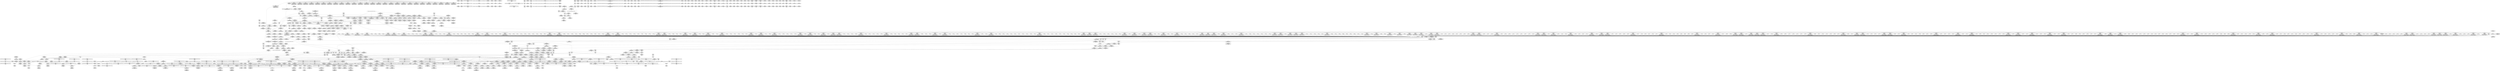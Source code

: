 digraph {
	CE0x518c830 [shape=record,shape=Mrecord,label="{CE0x518c830|common_perm:_tmp8|security/apparmor/lsm.c,170|*SummSource*}"]
	CE0x51828a0 [shape=record,shape=Mrecord,label="{CE0x51828a0|aa_cred_profile:_do.end8|*SummSource*}"]
	CE0x512ef00 [shape=record,shape=Mrecord,label="{CE0x512ef00|aa_cred_profile:_tmp20|security/apparmor/include/context.h,100}"]
	CE0x51c6a30 [shape=record,shape=Mrecord,label="{CE0x51c6a30|i64*_getelementptr_inbounds_(_16_x_i64_,_16_x_i64_*___llvm_gcov_ctr46,_i64_0,_i64_9)|*Constant*}"]
	CE0x516ab20 [shape=record,shape=Mrecord,label="{CE0x516ab20|80:_i64,_:_CRE_1241,1242_}"]
	CE0x513fd20 [shape=record,shape=Mrecord,label="{CE0x513fd20|common_perm:_bb}"]
	CE0x519f6c0 [shape=record,shape=Mrecord,label="{CE0x519f6c0|44:_i32,_48:_i16,_128:_i8*,_:_SCMRE_28,32_|*MultipleSource*|Function::aa_cred_profile&Arg::cred::|security/apparmor/include/context.h,99|security/apparmor/include/context.h,138}"]
	CE0x51587f0 [shape=record,shape=Mrecord,label="{CE0x51587f0|i8*_getelementptr_inbounds_(_45_x_i8_,_45_x_i8_*_.str14,_i32_0,_i32_0)|*Constant*|*SummSink*}"]
	CE0x51a6110 [shape=record,shape=Mrecord,label="{CE0x51a6110|%struct.task_struct*_(%struct.task_struct**)*_asm_movq_%gs:$_1:P_,$0_,_r,im,_dirflag_,_fpsr_,_flags_|*SummSink*}"]
	CE0x50fad50 [shape=record,shape=Mrecord,label="{CE0x50fad50|apparmor_path_truncate:_return|*SummSource*}"]
	CE0x51a0b30 [shape=record,shape=Mrecord,label="{CE0x51a0b30|aa_cred_profile:_tmp3|*SummSink*}"]
	CE0x515ef90 [shape=record,shape=Mrecord,label="{CE0x515ef90|common_perm:_tmp9|security/apparmor/lsm.c,172|*SummSource*}"]
	CE0x5193800 [shape=record,shape=Mrecord,label="{CE0x5193800|common_perm:_mode|security/apparmor/lsm.c,169|*SummSource*}"]
	CE0x51787d0 [shape=record,shape=Mrecord,label="{CE0x51787d0|80:_i64,_:_CRE_1696,1704_|*MultipleSource*|*LoadInst*|security/apparmor/include/apparmor.h,117|security/apparmor/include/apparmor.h,117}"]
	CE0x5199e40 [shape=record,shape=Mrecord,label="{CE0x5199e40|i64_1|*Constant*}"]
	CE0x51754d0 [shape=record,shape=Mrecord,label="{CE0x51754d0|80:_i64,_:_CRE_1641,1642_}"]
	CE0x516c060 [shape=record,shape=Mrecord,label="{CE0x516c060|80:_i64,_:_CRE_1261,1262_}"]
	CE0x51313b0 [shape=record,shape=Mrecord,label="{CE0x51313b0|80:_i64,_:_CRE_224,240_|*MultipleSource*|*LoadInst*|security/apparmor/include/apparmor.h,117|security/apparmor/include/apparmor.h,117}"]
	CE0x5121b60 [shape=record,shape=Mrecord,label="{CE0x5121b60|apparmor_path_truncate:_dentry|security/apparmor/lsm.c,284}"]
	CE0x51715e0 [shape=record,shape=Mrecord,label="{CE0x51715e0|80:_i64,_:_CRE_1360,1361_}"]
	CE0x516b8f0 [shape=record,shape=Mrecord,label="{CE0x516b8f0|80:_i64,_:_CRE_1254,1255_}"]
	CE0x5145e00 [shape=record,shape=Mrecord,label="{CE0x5145e00|apparmor_path_truncate:_tmp10|security/apparmor/lsm.c,288|*SummSource*}"]
	CE0x5138460 [shape=record,shape=Mrecord,label="{CE0x5138460|apparmor_path_truncate:_tmp6|*LoadInst*|security/apparmor/lsm.c,285}"]
	CE0x5152040 [shape=record,shape=Mrecord,label="{CE0x5152040|apparmor_path_truncate:_retval.0}"]
	CE0x5178060 [shape=record,shape=Mrecord,label="{CE0x5178060|80:_i64,_:_CRE_1682,1683_}"]
	CE0x5143e30 [shape=record,shape=Mrecord,label="{CE0x5143e30|apparmor_path_truncate:_tmp8|security/apparmor/lsm.c,285|*SummSink*}"]
	CE0x5148940 [shape=record,shape=Mrecord,label="{CE0x5148940|80:_i64,_:_CRE_48,56_|*MultipleSource*|*LoadInst*|security/apparmor/include/apparmor.h,117|security/apparmor/include/apparmor.h,117}"]
	CE0x5181f90 [shape=record,shape=Mrecord,label="{CE0x5181f90|_call_void_mcount()_#2|*SummSource*}"]
	CE0x5153680 [shape=record,shape=Mrecord,label="{CE0x5153680|mediated_filesystem:_tmp2|*SummSource*}"]
	CE0x51a4c70 [shape=record,shape=Mrecord,label="{CE0x51a4c70|aa_cred_profile:_do.end8|*SummSink*}"]
	CE0x5168d60 [shape=record,shape=Mrecord,label="{CE0x5168d60|80:_i64,_:_CRE_1213,1214_}"]
	CE0x5146d90 [shape=record,shape=Mrecord,label="{CE0x5146d90|mediated_filesystem:_tmp4|*LoadInst*|security/apparmor/include/apparmor.h,117}"]
	CE0x511fbe0 [shape=record,shape=Mrecord,label="{CE0x511fbe0|mediated_filesystem:_tmp}"]
	CE0x51e6c40 [shape=record,shape=Mrecord,label="{CE0x51e6c40|aa_cred_profile:_tmp13|*SummSource*}"]
	CE0x51a0500 [shape=record,shape=Mrecord,label="{CE0x51a0500|44:_i32,_48:_i16,_128:_i8*,_:_SCMRE_4,8_|*MultipleSource*|Function::aa_cred_profile&Arg::cred::|security/apparmor/include/context.h,99|security/apparmor/include/context.h,138}"]
	CE0x5155db0 [shape=record,shape=Mrecord,label="{CE0x5155db0|__aa_current_profile:_tmp14|security/apparmor/include/context.h,138|*SummSink*}"]
	CE0x511dd70 [shape=record,shape=Mrecord,label="{CE0x511dd70|i32_1|*Constant*|*SummSource*}"]
	CE0x51686b0 [shape=record,shape=Mrecord,label="{CE0x51686b0|80:_i64,_:_CRE_1208,1209_}"]
	CE0x51d9d50 [shape=record,shape=Mrecord,label="{CE0x51d9d50|aa_cred_profile:_if.then}"]
	CE0x519ff50 [shape=record,shape=Mrecord,label="{CE0x519ff50|__aa_current_profile:_tmp12|security/apparmor/include/context.h,138|*SummSink*}"]
	CE0x50fcef0 [shape=record,shape=Mrecord,label="{CE0x50fcef0|apparmor_path_truncate:_return}"]
	CE0x5160f60 [shape=record,shape=Mrecord,label="{CE0x5160f60|80:_i64,_:_CRE_488,496_|*MultipleSource*|*LoadInst*|security/apparmor/include/apparmor.h,117|security/apparmor/include/apparmor.h,117}"]
	CE0x515dd40 [shape=record,shape=Mrecord,label="{CE0x515dd40|80:_i64,_:_CRE_436,437_}"]
	CE0x51a6d10 [shape=record,shape=Mrecord,label="{CE0x51a6d10|__aa_current_profile:_land.lhs.true2}"]
	CE0x512ed00 [shape=record,shape=Mrecord,label="{CE0x512ed00|i8*_getelementptr_inbounds_(_36_x_i8_,_36_x_i8_*_.str12,_i32_0,_i32_0)|*Constant*}"]
	CE0x516e3f0 [shape=record,shape=Mrecord,label="{CE0x516e3f0|80:_i64,_:_CRE_1313,1314_}"]
	CE0x518a050 [shape=record,shape=Mrecord,label="{CE0x518a050|aa_cred_profile:_tmp32|security/apparmor/include/context.h,101|*SummSource*}"]
	CE0x51d9170 [shape=record,shape=Mrecord,label="{CE0x51d9170|aa_cred_profile:_tmp7|security/apparmor/include/context.h,100|*SummSource*}"]
	CE0x513d610 [shape=record,shape=Mrecord,label="{CE0x513d610|apparmor_path_truncate:_dentry3|security/apparmor/lsm.c,288|*SummSink*}"]
	CE0x513e330 [shape=record,shape=Mrecord,label="{CE0x513e330|i32_2|*Constant*|*SummSink*}"]
	CE0x51649e0 [shape=record,shape=Mrecord,label="{CE0x51649e0|80:_i64,_:_CRE_599,600_}"]
	CE0x517ed70 [shape=record,shape=Mrecord,label="{CE0x517ed70|i32_0|*Constant*}"]
	CE0x5130420 [shape=record,shape=Mrecord,label="{CE0x5130420|aa_cred_profile:_tmp6|security/apparmor/include/context.h,100|*SummSink*}"]
	CE0x5187e10 [shape=record,shape=Mrecord,label="{CE0x5187e10|i64*_getelementptr_inbounds_(_16_x_i64_,_16_x_i64_*___llvm_gcov_ctr46,_i64_0,_i64_13)|*Constant*}"]
	CE0x5154d60 [shape=record,shape=Mrecord,label="{CE0x5154d60|apparmor_path_truncate:_tmp25|security/apparmor/lsm.c,293|*SummSink*}"]
	CE0x5142440 [shape=record,shape=Mrecord,label="{CE0x5142440|80:_i64,_:_CRE_454,455_}"]
	CE0x512cdb0 [shape=record,shape=Mrecord,label="{CE0x512cdb0|i32_100|*Constant*|*SummSink*}"]
	CE0x51723b0 [shape=record,shape=Mrecord,label="{CE0x51723b0|80:_i64,_:_CRE_1373,1374_}"]
	CE0x5175090 [shape=record,shape=Mrecord,label="{CE0x5175090|80:_i64,_:_CRE_1637,1638_}"]
	CE0x51c7880 [shape=record,shape=Mrecord,label="{CE0x51c7880|aa_cred_profile:_tmp25|security/apparmor/include/context.h,100}"]
	CE0x513ca50 [shape=record,shape=Mrecord,label="{CE0x513ca50|apparmor_path_truncate:_tmp21|security/apparmor/lsm.c,289|*SummSink*}"]
	CE0x51351f0 [shape=record,shape=Mrecord,label="{CE0x51351f0|80:_i64,_:_CRE_411,412_}"]
	CE0x514eca0 [shape=record,shape=Mrecord,label="{CE0x514eca0|mediated_filesystem:_entry|*SummSource*}"]
	CE0x517b1f0 [shape=record,shape=Mrecord,label="{CE0x517b1f0|80:_i64,_:_CRE_1873,1874_}"]
	CE0x51a3fe0 [shape=record,shape=Mrecord,label="{CE0x51a3fe0|aa_cred_profile:_tmp3}"]
	CE0x514d4b0 [shape=record,shape=Mrecord,label="{CE0x514d4b0|apparmor_path_truncate:_tmp22|security/apparmor/lsm.c,291|*SummSink*}"]
	CE0x5148230 [shape=record,shape=Mrecord,label="{CE0x5148230|80:_i64,_:_CRE_20,21_|*MultipleSource*|*LoadInst*|security/apparmor/include/apparmor.h,117|security/apparmor/include/apparmor.h,117}"]
	CE0x5165d00 [shape=record,shape=Mrecord,label="{CE0x5165d00|80:_i64,_:_CRE_617,618_}"]
	CE0x5160b20 [shape=record,shape=Mrecord,label="{CE0x5160b20|80:_i64,_:_CRE_464,472_|*MultipleSource*|*LoadInst*|security/apparmor/include/apparmor.h,117|security/apparmor/include/apparmor.h,117}"]
	CE0x5187080 [shape=record,shape=Mrecord,label="{CE0x5187080|common_perm:_tmp5|security/apparmor/lsm.c,169|*SummSource*}"]
	CE0x513e4d0 [shape=record,shape=Mrecord,label="{CE0x513e4d0|apparmor_path_truncate:_i_uid|security/apparmor/lsm.c,284|*SummSource*}"]
	CE0x517e2f0 [shape=record,shape=Mrecord,label="{CE0x517e2f0|aa_cred_profile:_tmp4|*LoadInst*|security/apparmor/include/context.h,99|*SummSink*}"]
	CE0x51c6700 [shape=record,shape=Mrecord,label="{CE0x51c6700|i64_12|*Constant*|*SummSource*}"]
	CE0x5171800 [shape=record,shape=Mrecord,label="{CE0x5171800|80:_i64,_:_CRE_1362,1363_}"]
	CE0x518c330 [shape=record,shape=Mrecord,label="{CE0x518c330|common_perm:_tmp8|security/apparmor/lsm.c,170|*SummSink*}"]
	CE0x516d6b0 [shape=record,shape=Mrecord,label="{CE0x516d6b0|80:_i64,_:_CRE_1296,1300_|*MultipleSource*|*LoadInst*|security/apparmor/include/apparmor.h,117|security/apparmor/include/apparmor.h,117}"]
	CE0x51a3e90 [shape=record,shape=Mrecord,label="{CE0x51a3e90|i32_0|*Constant*}"]
	CE0x516a4c0 [shape=record,shape=Mrecord,label="{CE0x516a4c0|80:_i64,_:_CRE_1235,1236_}"]
	CE0x512e240 [shape=record,shape=Mrecord,label="{CE0x512e240|void_(i8*,_i32,_i64)*_asm_sideeffect_1:_09ud2_0A.pushsection___bug_table,_22a_22_0A2:_09.long_1b_-_2b,_$_0:c_-_2b_0A_09.word_$_1:c_,_0_0A_09.org_2b+$_2:c_0A.popsection_,_i,i,i,_dirflag_,_fpsr_,_flags_}"]
	CE0x5134040 [shape=record,shape=Mrecord,label="{CE0x5134040|80:_i64,_:_CRE_394,395_}"]
	CE0x514a850 [shape=record,shape=Mrecord,label="{CE0x514a850|GLOBAL:_aa_path_perm|*Constant*|*SummSource*}"]
	CE0x5172190 [shape=record,shape=Mrecord,label="{CE0x5172190|80:_i64,_:_CRE_1371,1372_}"]
	CE0x51468b0 [shape=record,shape=Mrecord,label="{CE0x51468b0|mediated_filesystem:_tmp4|*LoadInst*|security/apparmor/include/apparmor.h,117|*SummSink*}"]
	CE0x513bbf0 [shape=record,shape=Mrecord,label="{CE0x513bbf0|i64_4|*Constant*}"]
	CE0x51350e0 [shape=record,shape=Mrecord,label="{CE0x51350e0|80:_i64,_:_CRE_410,411_}"]
	CE0x5174700 [shape=record,shape=Mrecord,label="{CE0x5174700|80:_i64,_:_CRE_1628,1629_}"]
	CE0x517b000 [shape=record,shape=Mrecord,label="{CE0x517b000|80:_i64,_:_CRE_1872,1873_}"]
	CE0x5135850 [shape=record,shape=Mrecord,label="{CE0x5135850|80:_i64,_:_CRE_417,418_}"]
	CE0x51419a0 [shape=record,shape=Mrecord,label="{CE0x51419a0|80:_i64,_:_CRE_444,445_}"]
	CE0x51e6dc0 [shape=record,shape=Mrecord,label="{CE0x51e6dc0|aa_cred_profile:_tmp13|*SummSink*}"]
	CE0x50fa3d0 [shape=record,shape=Mrecord,label="{CE0x50fa3d0|apparmor_path_truncate:_tmp}"]
	CE0x5151350 [shape=record,shape=Mrecord,label="{CE0x5151350|common_perm:_mask|Function::common_perm&Arg::mask::}"]
	CE0x514fdd0 [shape=record,shape=Mrecord,label="{CE0x514fdd0|GLOBAL:_common_perm|*Constant*|*SummSink*}"]
	CE0x5182670 [shape=record,shape=Mrecord,label="{CE0x5182670|aa_cred_profile:_do.cond|*SummSink*}"]
	CE0x5145ba0 [shape=record,shape=Mrecord,label="{CE0x5145ba0|i64_2|*Constant*|*SummSink*}"]
	CE0x5155bf0 [shape=record,shape=Mrecord,label="{CE0x5155bf0|__aa_current_profile:_tmp14|security/apparmor/include/context.h,138|*SummSource*}"]
	CE0x51607f0 [shape=record,shape=Mrecord,label="{CE0x51607f0|80:_i64,_:_CRE_461,462_}"]
	CE0x517eb10 [shape=record,shape=Mrecord,label="{CE0x517eb10|__aa_current_profile:_tobool|security/apparmor/include/context.h,138|*SummSink*}"]
	CE0x517df60 [shape=record,shape=Mrecord,label="{CE0x517df60|common_perm:_bb|*SummSink*}"]
	CE0x51656a0 [shape=record,shape=Mrecord,label="{CE0x51656a0|80:_i64,_:_CRE_611,612_}"]
	CE0x513afd0 [shape=record,shape=Mrecord,label="{CE0x513afd0|apparmor_path_truncate:_tmp15|security/apparmor/lsm.c,288|*SummSink*}"]
	CE0x5154190 [shape=record,shape=Mrecord,label="{CE0x5154190|_call_void_mcount()_#2|*SummSink*}"]
	CE0x512f2d0 [shape=record,shape=Mrecord,label="{CE0x512f2d0|common_perm:_tmp1}"]
	CE0x5106490 [shape=record,shape=Mrecord,label="{CE0x5106490|i32_4|*Constant*|*SummSource*}"]
	CE0x515d900 [shape=record,shape=Mrecord,label="{CE0x515d900|80:_i64,_:_CRE_432,433_}"]
	CE0x51a3400 [shape=record,shape=Mrecord,label="{CE0x51a3400|_call_void_mcount()_#2|*SummSink*}"]
	CE0x5133e50 [shape=record,shape=Mrecord,label="{CE0x5133e50|80:_i64,_:_CRE_393,394_}"]
	CE0x519d390 [shape=record,shape=Mrecord,label="{CE0x519d390|__aa_current_profile:_do.end|*SummSource*}"]
	CE0x515a600 [shape=record,shape=Mrecord,label="{CE0x515a600|_call_void_lockdep_rcu_suspicious(i8*_getelementptr_inbounds_(_36_x_i8_,_36_x_i8_*_.str12,_i32_0,_i32_0),_i32_138,_i8*_getelementptr_inbounds_(_45_x_i8_,_45_x_i8_*_.str14,_i32_0,_i32_0))_#7,_!dbg_!15483|security/apparmor/include/context.h,138}"]
	CE0x516cd20 [shape=record,shape=Mrecord,label="{CE0x516cd20|80:_i64,_:_CRE_1273,1274_}"]
	CE0x5194e30 [shape=record,shape=Mrecord,label="{CE0x5194e30|aa_path_perm:_cond|Function::aa_path_perm&Arg::cond::|*SummSource*}"]
	CE0x514e190 [shape=record,shape=Mrecord,label="{CE0x514e190|apparmor_path_truncate:_call5|security/apparmor/lsm.c,291|*SummSink*}"]
	CE0x51e04b0 [shape=record,shape=Mrecord,label="{CE0x51e04b0|aa_cred_profile:_tobool4|security/apparmor/include/context.h,100|*SummSink*}"]
	CE0x5137950 [shape=record,shape=Mrecord,label="{CE0x5137950|i32_2|*Constant*|*SummSource*}"]
	CE0x51e7890 [shape=record,shape=Mrecord,label="{CE0x51e7890|aa_cred_profile:_lnot3|security/apparmor/include/context.h,100|*SummSink*}"]
	CE0x510d230 [shape=record,shape=Mrecord,label="{CE0x510d230|apparmor_path_truncate:_cond|security/apparmor/lsm.c, 284}"]
	CE0x4df4810 [shape=record,shape=Mrecord,label="{CE0x4df4810|apparmor_path_truncate:_tmp2|*LoadInst*|security/apparmor/lsm.c,284}"]
	CE0x51606e0 [shape=record,shape=Mrecord,label="{CE0x51606e0|80:_i64,_:_CRE_460,461_}"]
	CE0x5170d60 [shape=record,shape=Mrecord,label="{CE0x5170d60|80:_i64,_:_CRE_1352,1353_}"]
	CE0x5173500 [shape=record,shape=Mrecord,label="{CE0x5173500|80:_i64,_:_CRE_1600,1604_|*MultipleSource*|*LoadInst*|security/apparmor/include/apparmor.h,117|security/apparmor/include/apparmor.h,117}"]
	CE0x51a7780 [shape=record,shape=Mrecord,label="{CE0x51a7780|__aa_current_profile:_tmp5|security/apparmor/include/context.h,138|*SummSink*}"]
	CE0x5145a30 [shape=record,shape=Mrecord,label="{CE0x5145a30|i64_2|*Constant*|*SummSource*}"]
	CE0x5151460 [shape=record,shape=Mrecord,label="{CE0x5151460|common_perm:_mask|Function::common_perm&Arg::mask::|*SummSink*}"]
	CE0x515a670 [shape=record,shape=Mrecord,label="{CE0x515a670|_call_void_lockdep_rcu_suspicious(i8*_getelementptr_inbounds_(_36_x_i8_,_36_x_i8_*_.str12,_i32_0,_i32_0),_i32_138,_i8*_getelementptr_inbounds_(_45_x_i8_,_45_x_i8_*_.str14,_i32_0,_i32_0))_#7,_!dbg_!15483|security/apparmor/include/context.h,138|*SummSource*}"]
	CE0x514fc20 [shape=record,shape=Mrecord,label="{CE0x514fc20|GLOBAL:_common_perm|*Constant*|*SummSource*}"]
	CE0x51745f0 [shape=record,shape=Mrecord,label="{CE0x51745f0|80:_i64,_:_CRE_1627,1628_}"]
	CE0x51688a0 [shape=record,shape=Mrecord,label="{CE0x51688a0|80:_i64,_:_CRE_1209,1210_}"]
	CE0x51680e0 [shape=record,shape=Mrecord,label="{CE0x51680e0|80:_i64,_:_CRE_736,880_|*MultipleSource*|*LoadInst*|security/apparmor/include/apparmor.h,117|security/apparmor/include/apparmor.h,117}"]
	CE0x512f760 [shape=record,shape=Mrecord,label="{CE0x512f760|__aa_current_profile:_tobool1|security/apparmor/include/context.h,138}"]
	CE0x516b4b0 [shape=record,shape=Mrecord,label="{CE0x516b4b0|80:_i64,_:_CRE_1250,1251_}"]
	CE0x5153d60 [shape=record,shape=Mrecord,label="{CE0x5153d60|mediated_filesystem:_tmp3|*SummSink*}"]
	CE0x516e2e0 [shape=record,shape=Mrecord,label="{CE0x516e2e0|80:_i64,_:_CRE_1312,1313_}"]
	CE0x5164af0 [shape=record,shape=Mrecord,label="{CE0x5164af0|80:_i64,_:_CRE_600,601_}"]
	CE0x51bae30 [shape=record,shape=Mrecord,label="{CE0x51bae30|_ret_%struct.task_struct*_%tmp4,_!dbg_!15471|./arch/x86/include/asm/current.h,14}"]
	CE0x512efe0 [shape=record,shape=Mrecord,label="{CE0x512efe0|aa_cred_profile:_tmp20|security/apparmor/include/context.h,100|*SummSink*}"]
	"CONST[source:1(input),value:2(dynamic)][purpose:{subject}]"
	CE0x5106e10 [shape=record,shape=Mrecord,label="{CE0x5106e10|apparmor_path_truncate:_dentry1|security/apparmor/lsm.c,285}"]
	CE0x51a6530 [shape=record,shape=Mrecord,label="{CE0x51a6530|__aa_current_profile:_tmp4|security/apparmor/include/context.h,138}"]
	CE0x5144830 [shape=record,shape=Mrecord,label="{CE0x5144830|apparmor_path_truncate:_tobool|security/apparmor/lsm.c,288|*SummSource*}"]
	CE0x51765d0 [shape=record,shape=Mrecord,label="{CE0x51765d0|80:_i64,_:_CRE_1657,1658_}"]
	CE0x51bc260 [shape=record,shape=Mrecord,label="{CE0x51bc260|__aa_current_profile:_call4|security/apparmor/include/context.h,138}"]
	CE0x519a9a0 [shape=record,shape=Mrecord,label="{CE0x519a9a0|0:_i8,_:_GCMR___aa_current_profile.__warned_internal_global_i8_0,_section_.data.unlikely_,_align_1:_elem_0:default:}"]
	CE0x51695e0 [shape=record,shape=Mrecord,label="{CE0x51695e0|80:_i64,_:_CRE_1221,1222_}"]
	CE0x5143570 [shape=record,shape=Mrecord,label="{CE0x5143570|apparmor_path_truncate:_i_mode|security/apparmor/lsm.c,285}"]
	CE0x5163c10 [shape=record,shape=Mrecord,label="{CE0x5163c10|80:_i64,_:_CRE_586,587_}"]
	CE0x519f830 [shape=record,shape=Mrecord,label="{CE0x519f830|__aa_current_profile:_tmp11|security/apparmor/include/context.h,138|*SummSource*}"]
	CE0x5162c20 [shape=record,shape=Mrecord,label="{CE0x5162c20|80:_i64,_:_CRE_571,572_}"]
	CE0x51552c0 [shape=record,shape=Mrecord,label="{CE0x51552c0|apparmor_path_truncate:_tmp25|security/apparmor/lsm.c,293|*SummSource*}"]
	CE0x5151700 [shape=record,shape=Mrecord,label="{CE0x5151700|common_perm:_cond|Function::common_perm&Arg::cond::}"]
	CE0x51851d0 [shape=record,shape=Mrecord,label="{CE0x51851d0|i64*_getelementptr_inbounds_(_16_x_i64_,_16_x_i64_*___llvm_gcov_ctr46,_i64_0,_i64_14)|*Constant*|*SummSource*}"]
	CE0x5166360 [shape=record,shape=Mrecord,label="{CE0x5166360|80:_i64,_:_CRE_623,624_}"]
	CE0x511f3c0 [shape=record,shape=Mrecord,label="{CE0x511f3c0|__aa_current_profile:_call|security/apparmor/include/context.h,138|*SummSource*}"]
	CE0x51c8790 [shape=record,shape=Mrecord,label="{CE0x51c8790|aa_cred_profile:_tmp26|security/apparmor/include/context.h,100|*SummSink*}"]
	CE0x514a980 [shape=record,shape=Mrecord,label="{CE0x514a980|GLOBAL:_aa_path_perm|*Constant*|*SummSink*}"]
	CE0x51dc980 [shape=record,shape=Mrecord,label="{CE0x51dc980|aa_cred_profile:_tmp16|security/apparmor/include/context.h,100|*SummSink*}"]
	CE0x5138bd0 [shape=record,shape=Mrecord,label="{CE0x5138bd0|apparmor_path_truncate:_d_inode2|security/apparmor/lsm.c,285|*SummSource*}"]
	CE0x51bb6d0 [shape=record,shape=Mrecord,label="{CE0x51bb6d0|__aa_current_profile:_cred|security/apparmor/include/context.h,138|*SummSink*}"]
	CE0x51e68d0 [shape=record,shape=Mrecord,label="{CE0x51e68d0|aa_cred_profile:_lnot|security/apparmor/include/context.h,100|*SummSink*}"]
	CE0x517be20 [shape=record,shape=Mrecord,label="{CE0x517be20|80:_i64,_:_CRE_1904,1920_|*MultipleSource*|*LoadInst*|security/apparmor/include/apparmor.h,117|security/apparmor/include/apparmor.h,117}"]
	CE0x517dd80 [shape=record,shape=Mrecord,label="{CE0x517dd80|GLOBAL:___aa_current_profile.__warned|Global_var:__aa_current_profile.__warned|*SummSink*}"]
	CE0x5135960 [shape=record,shape=Mrecord,label="{CE0x5135960|80:_i64,_:_CRE_418,419_}"]
	CE0x5114e10 [shape=record,shape=Mrecord,label="{CE0x5114e10|i64_1|*Constant*}"]
	CE0x51c7b60 [shape=record,shape=Mrecord,label="{CE0x51c7b60|aa_cred_profile:_tmp25|security/apparmor/include/context.h,100|*SummSink*}"]
	CE0x513cd90 [shape=record,shape=Mrecord,label="{CE0x513cd90|apparmor_path_truncate:_tmp21|security/apparmor/lsm.c,289}"]
	CE0x51157c0 [shape=record,shape=Mrecord,label="{CE0x51157c0|aa_cred_profile:_do.end10|*SummSource*}"]
	CE0x5189a50 [shape=record,shape=Mrecord,label="{CE0x5189a50|i64*_getelementptr_inbounds_(_16_x_i64_,_16_x_i64_*___llvm_gcov_ctr46,_i64_0,_i64_15)|*Constant*|*SummSource*}"]
	CE0x516e940 [shape=record,shape=Mrecord,label="{CE0x516e940|80:_i64,_:_CRE_1318,1319_}"]
	CE0x5176900 [shape=record,shape=Mrecord,label="{CE0x5176900|80:_i64,_:_CRE_1660,1661_}"]
	CE0x5108ba0 [shape=record,shape=Mrecord,label="{CE0x5108ba0|i64*_getelementptr_inbounds_(_8_x_i64_,_8_x_i64_*___llvm_gcov_ctr63,_i64_0,_i64_0)|*Constant*|*SummSource*}"]
	CE0x514baf0 [shape=record,shape=Mrecord,label="{CE0x514baf0|aa_path_perm:_path|Function::aa_path_perm&Arg::path::|*SummSink*}"]
	CE0x51303b0 [shape=record,shape=Mrecord,label="{CE0x51303b0|GLOBAL:___llvm_gcov_ctr46|Global_var:__llvm_gcov_ctr46|*SummSink*}"]
	CE0x514c460 [shape=record,shape=Mrecord,label="{CE0x514c460|aa_path_perm:_request|Function::aa_path_perm&Arg::request::|*SummSink*}"]
	CE0x516a2a0 [shape=record,shape=Mrecord,label="{CE0x516a2a0|80:_i64,_:_CRE_1233,1234_}"]
	CE0x51df160 [shape=record,shape=Mrecord,label="{CE0x51df160|aa_cred_profile:_conv|security/apparmor/include/context.h,100}"]
	CE0x5134860 [shape=record,shape=Mrecord,label="{CE0x5134860|80:_i64,_:_CRE_402,403_}"]
	CE0x51682d0 [shape=record,shape=Mrecord,label="{CE0x51682d0|80:_i64,_:_CRE_880,896_|*MultipleSource*|*LoadInst*|security/apparmor/include/apparmor.h,117|security/apparmor/include/apparmor.h,117}"]
	CE0x51baa20 [shape=record,shape=Mrecord,label="{CE0x51baa20|get_current:_entry|*SummSource*}"]
	CE0x516a080 [shape=record,shape=Mrecord,label="{CE0x516a080|80:_i64,_:_CRE_1231,1232_}"]
	CE0x51c55f0 [shape=record,shape=Mrecord,label="{CE0x51c55f0|%struct.aa_profile*_null|*Constant*}"]
	CE0x5140890 [shape=record,shape=Mrecord,label="{CE0x5140890|apparmor_path_truncate:_tmp18|security/apparmor/lsm.c,288}"]
	CE0x5175910 [shape=record,shape=Mrecord,label="{CE0x5175910|80:_i64,_:_CRE_1645,1646_}"]
	CE0x519cf30 [shape=record,shape=Mrecord,label="{CE0x519cf30|aa_cred_profile:_lor.end}"]
	CE0x5131790 [shape=record,shape=Mrecord,label="{CE0x5131790|80:_i64,_:_CRE_248,252_|*MultipleSource*|*LoadInst*|security/apparmor/include/apparmor.h,117|security/apparmor/include/apparmor.h,117}"]
	CE0x5135da0 [shape=record,shape=Mrecord,label="{CE0x5135da0|80:_i64,_:_CRE_422,423_}"]
	CE0x5150d50 [shape=record,shape=Mrecord,label="{CE0x5150d50|common_perm:_path|Function::common_perm&Arg::path::|*SummSink*}"]
	CE0x5168e70 [shape=record,shape=Mrecord,label="{CE0x5168e70|80:_i64,_:_CRE_1214,1215_}"]
	CE0x51d8ff0 [shape=record,shape=Mrecord,label="{CE0x51d8ff0|aa_cred_profile:_tmp7|security/apparmor/include/context.h,100|*SummSink*}"]
	CE0x51a14a0 [shape=record,shape=Mrecord,label="{CE0x51a14a0|__aa_current_profile:_tmp9|security/apparmor/include/context.h,138|*SummSink*}"]
	CE0x517d590 [shape=record,shape=Mrecord,label="{CE0x517d590|mediated_filesystem:_tmp5|security/apparmor/include/apparmor.h,117|*SummSink*}"]
	CE0x519dfd0 [shape=record,shape=Mrecord,label="{CE0x519dfd0|_call_void_mcount()_#2}"]
	CE0x51473f0 [shape=record,shape=Mrecord,label="{CE0x51473f0|i32_10|*Constant*|*SummSink*}"]
	CE0x51c79a0 [shape=record,shape=Mrecord,label="{CE0x51c79a0|aa_cred_profile:_tmp25|security/apparmor/include/context.h,100|*SummSource*}"]
	CE0x514efe0 [shape=record,shape=Mrecord,label="{CE0x514efe0|mediated_filesystem:_inode|Function::mediated_filesystem&Arg::inode::}"]
	CE0x518f630 [shape=record,shape=Mrecord,label="{CE0x518f630|i64*_getelementptr_inbounds_(_2_x_i64_,_2_x_i64_*___llvm_gcov_ctr112,_i64_0,_i64_0)|*Constant*|*SummSink*}"]
	CE0x5166030 [shape=record,shape=Mrecord,label="{CE0x5166030|80:_i64,_:_CRE_620,621_}"]
	CE0x51a4ec0 [shape=record,shape=Mrecord,label="{CE0x51a4ec0|aa_cred_profile:_do.end|*SummSource*}"]
	CE0x4df5060 [shape=record,shape=Mrecord,label="{CE0x4df5060|0:_%struct.vfsmount*,_8:_%struct.dentry*,_:_CRE_0,8_|*MultipleSource*|Function::apparmor_path_truncate&Arg::path::|security/apparmor/lsm.c,284}"]
	CE0x5143cc0 [shape=record,shape=Mrecord,label="{CE0x5143cc0|apparmor_path_truncate:_tmp8|security/apparmor/lsm.c,285|*SummSource*}"]
	CE0x51362f0 [shape=record,shape=Mrecord,label="{CE0x51362f0|80:_i64,_:_CRE_427,428_}"]
	CE0x5102c10 [shape=record,shape=Mrecord,label="{CE0x5102c10|apparmor_path_truncate:_tmp15|security/apparmor/lsm.c,288|*SummSource*}"]
	CE0x5176b20 [shape=record,shape=Mrecord,label="{CE0x5176b20|80:_i64,_:_CRE_1662,1663_}"]
	CE0x513eca0 [shape=record,shape=Mrecord,label="{CE0x513eca0|i64*_getelementptr_inbounds_(_8_x_i64_,_8_x_i64_*___llvm_gcov_ctr63,_i64_0,_i64_5)|*Constant*|*SummSink*}"]
	CE0x5185860 [shape=record,shape=Mrecord,label="{CE0x5185860|aa_cred_profile:_tmp9|security/apparmor/include/context.h,100}"]
	CE0x514f620 [shape=record,shape=Mrecord,label="{CE0x514f620|_ret_i1_%lnot,_!dbg_!15473|security/apparmor/include/apparmor.h,117|*SummSource*}"]
	CE0x5155620 [shape=record,shape=Mrecord,label="{CE0x5155620|i64*_getelementptr_inbounds_(_2_x_i64_,_2_x_i64_*___llvm_gcov_ctr55,_i64_0,_i64_0)|*Constant*|*SummSink*}"]
	CE0x5199a30 [shape=record,shape=Mrecord,label="{CE0x5199a30|__aa_current_profile:_tmp}"]
	CE0x5163e30 [shape=record,shape=Mrecord,label="{CE0x5163e30|80:_i64,_:_CRE_588,589_}"]
	CE0x511fc50 [shape=record,shape=Mrecord,label="{CE0x511fc50|COLLAPSED:_GCMRE___llvm_gcov_ctr55_internal_global_2_x_i64_zeroinitializer:_elem_0:default:}"]
	CE0x51c72a0 [shape=record,shape=Mrecord,label="{CE0x51c72a0|aa_cred_profile:_tmp24|security/apparmor/include/context.h,100}"]
	CE0x516ad40 [shape=record,shape=Mrecord,label="{CE0x516ad40|80:_i64,_:_CRE_1243,1244_}"]
	CE0x5193e60 [shape=record,shape=Mrecord,label="{CE0x5193e60|common_perm:_tmp2|security/apparmor/lsm.c,169|*SummSource*}"]
	CE0x51dd280 [shape=record,shape=Mrecord,label="{CE0x51dd280|i64*_getelementptr_inbounds_(_16_x_i64_,_16_x_i64_*___llvm_gcov_ctr46,_i64_0,_i64_7)|*Constant*}"]
	CE0x5184810 [shape=record,shape=Mrecord,label="{CE0x5184810|44:_i32,_48:_i16,_128:_i8*,_:_SCMRE_0,4_|*MultipleSource*|Function::aa_cred_profile&Arg::cred::|security/apparmor/include/context.h,99|security/apparmor/include/context.h,138}"]
	CE0x51a0430 [shape=record,shape=Mrecord,label="{CE0x51a0430|i32_22|*Constant*|*SummSource*}"]
	CE0x516e720 [shape=record,shape=Mrecord,label="{CE0x516e720|80:_i64,_:_CRE_1316,1317_}"]
	CE0x516fa40 [shape=record,shape=Mrecord,label="{CE0x516fa40|80:_i64,_:_CRE_1334,1335_}"]
	CE0x5115630 [shape=record,shape=Mrecord,label="{CE0x5115630|get_current:_tmp|*SummSource*}"]
	CE0x516fc60 [shape=record,shape=Mrecord,label="{CE0x516fc60|80:_i64,_:_CRE_1336,1337_}"]
	CE0x512d5f0 [shape=record,shape=Mrecord,label="{CE0x512d5f0|_call_void_asm_sideeffect_1:_09ud2_0A.pushsection___bug_table,_22a_22_0A2:_09.long_1b_-_2b,_$_0:c_-_2b_0A_09.word_$_1:c_,_0_0A_09.org_2b+$_2:c_0A.popsection_,_i,i,i,_dirflag_,_fpsr_,_flags_(i8*_getelementptr_inbounds_(_36_x_i8_,_36_x_i8_*_.str12,_i32_0,_i32_0),_i32_100,_i64_12)_#2,_!dbg_!15490,_!srcloc_!15493|security/apparmor/include/context.h,100}"]
	CE0x5139840 [shape=record,shape=Mrecord,label="{CE0x5139840|aa_cred_profile:_do.body6|*SummSource*}"]
	CE0x519fc30 [shape=record,shape=Mrecord,label="{CE0x519fc30|__aa_current_profile:_tmp12|security/apparmor/include/context.h,138}"]
	CE0x519ca30 [shape=record,shape=Mrecord,label="{CE0x519ca30|%struct.task_struct*_(%struct.task_struct**)*_asm_movq_%gs:$_1:P_,$0_,_r,im,_dirflag_,_fpsr_,_flags_|*SummSource*}"]
	CE0x514dfe0 [shape=record,shape=Mrecord,label="{CE0x514dfe0|apparmor_path_truncate:_call5|security/apparmor/lsm.c,291|*SummSource*}"]
	CE0x5178d20 [shape=record,shape=Mrecord,label="{CE0x5178d20|80:_i64,_:_CRE_1720,1728_|*MultipleSource*|*LoadInst*|security/apparmor/include/apparmor.h,117|security/apparmor/include/apparmor.h,117}"]
	CE0x5168cb0 [shape=record,shape=Mrecord,label="{CE0x5168cb0|80:_i64,_:_CRE_1212,1213_}"]
	CE0x515d270 [shape=record,shape=Mrecord,label="{CE0x515d270|__aa_current_profile:_tmp17|security/apparmor/include/context.h,138|*SummSink*}"]
	CE0x5162a00 [shape=record,shape=Mrecord,label="{CE0x5162a00|80:_i64,_:_CRE_569,570_}"]
	CE0x5176d40 [shape=record,shape=Mrecord,label="{CE0x5176d40|80:_i64,_:_CRE_1664,1665_}"]
	CE0x5199910 [shape=record,shape=Mrecord,label="{CE0x5199910|i64*_getelementptr_inbounds_(_11_x_i64_,_11_x_i64_*___llvm_gcov_ctr58,_i64_0,_i64_1)|*Constant*|*SummSink*}"]
	CE0x5169090 [shape=record,shape=Mrecord,label="{CE0x5169090|80:_i64,_:_CRE_1216,1217_}"]
	CE0x515e640 [shape=record,shape=Mrecord,label="{CE0x515e640|common_perm:_error.0|*SummSource*}"]
	CE0x51536f0 [shape=record,shape=Mrecord,label="{CE0x51536f0|mediated_filesystem:_tmp2|*SummSink*}"]
	CE0x518c0a0 [shape=record,shape=Mrecord,label="{CE0x518c0a0|common_perm:_tmp7|security/apparmor/lsm.c,170|*SummSink*}"]
	CE0x5185050 [shape=record,shape=Mrecord,label="{CE0x5185050|i64*_getelementptr_inbounds_(_16_x_i64_,_16_x_i64_*___llvm_gcov_ctr46,_i64_0,_i64_14)|*Constant*}"]
	CE0x5156c80 [shape=record,shape=Mrecord,label="{CE0x5156c80|i64*_getelementptr_inbounds_(_11_x_i64_,_11_x_i64_*___llvm_gcov_ctr58,_i64_0,_i64_8)|*Constant*|*SummSource*}"]
	CE0x515e070 [shape=record,shape=Mrecord,label="{CE0x515e070|80:_i64,_:_CRE_439,440_}"]
	CE0x51c6af0 [shape=record,shape=Mrecord,label="{CE0x51c6af0|i64*_getelementptr_inbounds_(_16_x_i64_,_16_x_i64_*___llvm_gcov_ctr46,_i64_0,_i64_9)|*Constant*|*SummSource*}"]
	CE0x5166f10 [shape=record,shape=Mrecord,label="{CE0x5166f10|80:_i64,_:_CRE_648,656_|*MultipleSource*|*LoadInst*|security/apparmor/include/apparmor.h,117|security/apparmor/include/apparmor.h,117}"]
	CE0x51cb9c0 [shape=record,shape=Mrecord,label="{CE0x51cb9c0|aa_cred_profile:_profile11|security/apparmor/include/context.h,101}"]
	CE0x515da10 [shape=record,shape=Mrecord,label="{CE0x515da10|80:_i64,_:_CRE_433,434_}"]
	CE0x518f3f0 [shape=record,shape=Mrecord,label="{CE0x518f3f0|get_current:_bb|*SummSource*}"]
	CE0x51c7690 [shape=record,shape=Mrecord,label="{CE0x51c7690|i64*_getelementptr_inbounds_(_16_x_i64_,_16_x_i64_*___llvm_gcov_ctr46,_i64_0,_i64_12)|*Constant*|*SummSink*}"]
	CE0x5147570 [shape=record,shape=Mrecord,label="{CE0x5147570|mediated_filesystem:_s_flags|security/apparmor/include/apparmor.h,117|*SummSource*}"]
	CE0x516fb50 [shape=record,shape=Mrecord,label="{CE0x516fb50|80:_i64,_:_CRE_1335,1336_}"]
	CE0x51cbd00 [shape=record,shape=Mrecord,label="{CE0x51cbd00|aa_cred_profile:_profile11|security/apparmor/include/context.h,101|*SummSink*}"]
	CE0x5166580 [shape=record,shape=Mrecord,label="{CE0x5166580|80:_i64,_:_CRE_625,626_}"]
	CE0x513bed0 [shape=record,shape=Mrecord,label="{CE0x513bed0|i64_4|*Constant*|*SummSink*}"]
	CE0x519f3c0 [shape=record,shape=Mrecord,label="{CE0x519f3c0|44:_i32,_48:_i16,_128:_i8*,_:_SCMRE_40,44_|*MultipleSource*|Function::aa_cred_profile&Arg::cred::|security/apparmor/include/context.h,99|security/apparmor/include/context.h,138}"]
	CE0x5130ea0 [shape=record,shape=Mrecord,label="{CE0x5130ea0|80:_i64,_:_CRE_200,204_|*MultipleSource*|*LoadInst*|security/apparmor/include/apparmor.h,117|security/apparmor/include/apparmor.h,117}"]
	CE0x5164c00 [shape=record,shape=Mrecord,label="{CE0x5164c00|80:_i64,_:_CRE_601,602_}"]
	CE0x51755e0 [shape=record,shape=Mrecord,label="{CE0x51755e0|80:_i64,_:_CRE_1642,1643_}"]
	CE0x51463d0 [shape=record,shape=Mrecord,label="{CE0x51463d0|GLOBAL:___llvm_gcov_ctr63|Global_var:__llvm_gcov_ctr63|*SummSource*}"]
	CE0x515a030 [shape=record,shape=Mrecord,label="{CE0x515a030|i8_1|*Constant*|*SummSource*}"]
	CE0x51d9f20 [shape=record,shape=Mrecord,label="{CE0x51d9f20|aa_cred_profile:_do.body|*SummSink*}"]
	CE0x51dbbd0 [shape=record,shape=Mrecord,label="{CE0x51dbbd0|aa_cred_profile:_tmp14|security/apparmor/include/context.h,100}"]
	CE0x5101510 [shape=record,shape=Mrecord,label="{CE0x5101510|i32_5|*Constant*|*SummSource*}"]
	CE0x5164380 [shape=record,shape=Mrecord,label="{CE0x5164380|80:_i64,_:_CRE_593,594_}"]
	CE0x515f280 [shape=record,shape=Mrecord,label="{CE0x515f280|common_perm:_tmp10|security/apparmor/lsm.c,172|*SummSink*}"]
	CE0x5149bb0 [shape=record,shape=Mrecord,label="{CE0x5149bb0|80:_i64,_:_CRE_132,136_|*MultipleSource*|*LoadInst*|security/apparmor/include/apparmor.h,117|security/apparmor/include/apparmor.h,117}"]
	CE0x5142880 [shape=record,shape=Mrecord,label="{CE0x5142880|80:_i64,_:_CRE_458,459_}"]
	CE0x5176a10 [shape=record,shape=Mrecord,label="{CE0x5176a10|80:_i64,_:_CRE_1661,1662_}"]
	CE0x5143710 [shape=record,shape=Mrecord,label="{CE0x5143710|apparmor_path_truncate:_i_mode|security/apparmor/lsm.c,285|*SummSink*}"]
	CE0x51842c0 [shape=record,shape=Mrecord,label="{CE0x51842c0|i64_2|*Constant*}"]
	CE0x5163060 [shape=record,shape=Mrecord,label="{CE0x5163060|80:_i64,_:_CRE_575,576_}"]
	CE0x51762a0 [shape=record,shape=Mrecord,label="{CE0x51762a0|80:_i64,_:_CRE_1654,1655_}"]
	CE0x516ce30 [shape=record,shape=Mrecord,label="{CE0x516ce30|80:_i64,_:_CRE_1274,1275_}"]
	CE0x5132140 [shape=record,shape=Mrecord,label="{CE0x5132140|80:_i64,_:_CRE_280,288_|*MultipleSource*|*LoadInst*|security/apparmor/include/apparmor.h,117|security/apparmor/include/apparmor.h,117}"]
	CE0x51462b0 [shape=record,shape=Mrecord,label="{CE0x51462b0|GLOBAL:___llvm_gcov_ctr63|Global_var:__llvm_gcov_ctr63}"]
	CE0x51545f0 [shape=record,shape=Mrecord,label="{CE0x51545f0|i32_8|*Constant*|*SummSink*}"]
	CE0x5172d40 [shape=record,shape=Mrecord,label="{CE0x5172d40|80:_i64,_:_CRE_1568,1584_|*MultipleSource*|*LoadInst*|security/apparmor/include/apparmor.h,117|security/apparmor/include/apparmor.h,117}"]
	CE0x514bcd0 [shape=record,shape=Mrecord,label="{CE0x514bcd0|aa_path_perm:_flags|Function::aa_path_perm&Arg::flags::}"]
	CE0x51a9a10 [shape=record,shape=Mrecord,label="{CE0x51a9a10|__aa_current_profile:_tmp10|security/apparmor/include/context.h,138|*SummSink*}"]
	CE0x51a0a70 [shape=record,shape=Mrecord,label="{CE0x51a0a70|aa_cred_profile:_tmp3|*SummSource*}"]
	CE0x51e3b60 [shape=record,shape=Mrecord,label="{CE0x51e3b60|i64_3|*Constant*}"]
	CE0x51711a0 [shape=record,shape=Mrecord,label="{CE0x51711a0|80:_i64,_:_CRE_1356,1357_}"]
	CE0x51a2e80 [shape=record,shape=Mrecord,label="{CE0x51a2e80|aa_cred_profile:_tobool|security/apparmor/include/context.h,100|*SummSink*}"]
	CE0x51a5b30 [shape=record,shape=Mrecord,label="{CE0x51a5b30|aa_cred_profile:_do.body5|*SummSink*}"]
	CE0x51a12d0 [shape=record,shape=Mrecord,label="{CE0x51a12d0|__aa_current_profile:_tmp9|security/apparmor/include/context.h,138}"]
	CE0x513f670 [shape=record,shape=Mrecord,label="{CE0x513f670|mediated_filesystem:_lnot|security/apparmor/include/apparmor.h,117|*SummSource*}"]
	CE0x51cc090 [shape=record,shape=Mrecord,label="{CE0x51cc090|aa_cred_profile:_tmp34|security/apparmor/include/context.h,101}"]
	CE0x51764c0 [shape=record,shape=Mrecord,label="{CE0x51764c0|80:_i64,_:_CRE_1656,1657_}"]
	CE0x513f6e0 [shape=record,shape=Mrecord,label="{CE0x513f6e0|mediated_filesystem:_lnot|security/apparmor/include/apparmor.h,117|*SummSink*}"]
	CE0x5101780 [shape=record,shape=Mrecord,label="{CE0x5101780|apparmor_path_truncate:_uid|security/apparmor/lsm.c,284|*SummSink*}"]
	CE0x518a5a0 [shape=record,shape=Mrecord,label="{CE0x518a5a0|aa_cred_profile:_tmp28|security/apparmor/include/context.h,100|*SummSource*}"]
	CE0x5134310 [shape=record,shape=Mrecord,label="{CE0x5134310|80:_i64,_:_CRE_397,398_}"]
	CE0x51716f0 [shape=record,shape=Mrecord,label="{CE0x51716f0|80:_i64,_:_CRE_1361,1362_}"]
	CE0x5153c50 [shape=record,shape=Mrecord,label="{CE0x5153c50|mediated_filesystem:_tmp3|*SummSource*}"]
	CE0x515bac0 [shape=record,shape=Mrecord,label="{CE0x515bac0|__aa_current_profile:_tmp19|security/apparmor/include/context.h,138|*SummSink*}"]
	CE0x51a0570 [shape=record,shape=Mrecord,label="{CE0x51a0570|aa_cred_profile:_security|security/apparmor/include/context.h,99}"]
	CE0x5133880 [shape=record,shape=Mrecord,label="{CE0x5133880|80:_i64,_:_CRE_376,380_|*MultipleSource*|*LoadInst*|security/apparmor/include/apparmor.h,117|security/apparmor/include/apparmor.h,117}"]
	CE0x519aef0 [shape=record,shape=Mrecord,label="{CE0x519aef0|aa_cred_profile:_do.body|*SummSource*}"]
	CE0x5153a00 [shape=record,shape=Mrecord,label="{CE0x5153a00|i32_8|*Constant*}"]
	CE0x518f800 [shape=record,shape=Mrecord,label="{CE0x518f800|i64*_getelementptr_inbounds_(_2_x_i64_,_2_x_i64_*___llvm_gcov_ctr112,_i64_0,_i64_0)|*Constant*|*SummSource*}"]
	CE0x5184740 [shape=record,shape=Mrecord,label="{CE0x5184740|aa_cred_profile:_security|security/apparmor/include/context.h,99|*SummSink*}"]
	CE0x5160100 [shape=record,shape=Mrecord,label="{CE0x5160100|get_current:_tmp4|./arch/x86/include/asm/current.h,14|*SummSource*}"]
	CE0x51a2450 [shape=record,shape=Mrecord,label="{CE0x51a2450|__aa_current_profile:_tmp7|security/apparmor/include/context.h,138|*SummSink*}"]
	CE0x5186b30 [shape=record,shape=Mrecord,label="{CE0x5186b30|common_perm:_tmp4|security/apparmor/lsm.c,169|*SummSink*}"]
	CE0x51798c0 [shape=record,shape=Mrecord,label="{CE0x51798c0|80:_i64,_:_CRE_1776,1784_|*MultipleSource*|*LoadInst*|security/apparmor/include/apparmor.h,117|security/apparmor/include/apparmor.h,117}"]
	CE0x5159ed0 [shape=record,shape=Mrecord,label="{CE0x5159ed0|i8_1|*Constant*}"]
	CE0x510d2a0 [shape=record,shape=Mrecord,label="{CE0x510d2a0|apparmor_path_truncate:_tmp1|*SummSink*}"]
	CE0x5184ce0 [shape=record,shape=Mrecord,label="{CE0x5184ce0|aa_cred_profile:_tmp29|security/apparmor/include/context.h,100|*SummSink*}"]
	CE0x5189fe0 [shape=record,shape=Mrecord,label="{CE0x5189fe0|aa_cred_profile:_tmp32|security/apparmor/include/context.h,101}"]
	CE0x5154be0 [shape=record,shape=Mrecord,label="{CE0x5154be0|apparmor_path_truncate:_tmp24|security/apparmor/lsm.c,293|*SummSink*}"]
	CE0x51bcd20 [shape=record,shape=Mrecord,label="{CE0x51bcd20|aa_cred_profile:_entry|*SummSink*}"]
	CE0x515c260 [shape=record,shape=Mrecord,label="{CE0x515c260|__aa_current_profile:_tmp20|security/apparmor/include/context.h,138|*SummSink*}"]
	CE0x51330c0 [shape=record,shape=Mrecord,label="{CE0x51330c0|80:_i64,_:_CRE_344,352_|*MultipleSource*|*LoadInst*|security/apparmor/include/apparmor.h,117|security/apparmor/include/apparmor.h,117}"]
	"CONST[source:0(mediator),value:0(static)][purpose:{operation}]"
	CE0x51a2d80 [shape=record,shape=Mrecord,label="{CE0x51a2d80|aa_cred_profile:_tobool|security/apparmor/include/context.h,100}"]
	CE0x510bd60 [shape=record,shape=Mrecord,label="{CE0x510bd60|apparmor_path_truncate:_d_inode|security/apparmor/lsm.c,284|*SummSink*}"]
	CE0x51535f0 [shape=record,shape=Mrecord,label="{CE0x51535f0|__aa_current_profile:_tmp2}"]
	CE0x516ed80 [shape=record,shape=Mrecord,label="{CE0x516ed80|80:_i64,_:_CRE_1322,1323_}"]
	CE0x51dab60 [shape=record,shape=Mrecord,label="{CE0x51dab60|aa_cred_profile:_profile|security/apparmor/include/context.h,100|*SummSink*}"]
	CE0x519ccc0 [shape=record,shape=Mrecord,label="{CE0x519ccc0|i64*_getelementptr_inbounds_(_11_x_i64_,_11_x_i64_*___llvm_gcov_ctr58,_i64_0,_i64_1)|*Constant*}"]
	CE0x5152720 [shape=record,shape=Mrecord,label="{CE0x5152720|i64*_getelementptr_inbounds_(_8_x_i64_,_8_x_i64_*___llvm_gcov_ctr63,_i64_0,_i64_7)|*Constant*|*SummSource*}"]
	CE0x51e6fa0 [shape=record,shape=Mrecord,label="{CE0x51e6fa0|aa_cred_profile:_lnot2|security/apparmor/include/context.h,100}"]
	CE0x518a920 [shape=record,shape=Mrecord,label="{CE0x518a920|i64*_getelementptr_inbounds_(_16_x_i64_,_16_x_i64_*___llvm_gcov_ctr46,_i64_0,_i64_14)|*Constant*|*SummSink*}"]
	CE0x5148ae0 [shape=record,shape=Mrecord,label="{CE0x5148ae0|80:_i64,_:_CRE_56,64_|*MultipleSource*|*LoadInst*|security/apparmor/include/apparmor.h,117|security/apparmor/include/apparmor.h,117}"]
	CE0x51df2f0 [shape=record,shape=Mrecord,label="{CE0x51df2f0|aa_cred_profile:_conv|security/apparmor/include/context.h,100|*SummSource*}"]
	CE0x513b7c0 [shape=record,shape=Mrecord,label="{CE0x513b7c0|apparmor_path_truncate:_tmp5|security/apparmor/lsm.c,284}"]
	CE0x513a960 [shape=record,shape=Mrecord,label="{CE0x513a960|get_current:_bb}"]
	CE0x511d750 [shape=record,shape=Mrecord,label="{CE0x511d750|i64*_getelementptr_inbounds_(_2_x_i64_,_2_x_i64_*___llvm_gcov_ctr55,_i64_0,_i64_0)|*Constant*}"]
	CE0x51014a0 [shape=record,shape=Mrecord,label="{CE0x51014a0|i32_5|*Constant*|*SummSink*}"]
	CE0x5171a20 [shape=record,shape=Mrecord,label="{CE0x5171a20|80:_i64,_:_CRE_1364,1365_}"]
	CE0x514ec30 [shape=record,shape=Mrecord,label="{CE0x514ec30|mediated_filesystem:_entry}"]
	CE0x51db610 [shape=record,shape=Mrecord,label="{CE0x51db610|44:_i32,_48:_i16,_128:_i8*,_:_SCMRE_88,89_|*MultipleSource*|Function::aa_cred_profile&Arg::cred::|security/apparmor/include/context.h,99|security/apparmor/include/context.h,138}"]
	CE0x515eb50 [shape=record,shape=Mrecord,label="{CE0x515eb50|i64*_getelementptr_inbounds_(_5_x_i64_,_5_x_i64_*___llvm_gcov_ctr57,_i64_0,_i64_4)|*Constant*|*SummSource*}"]
	CE0x51766e0 [shape=record,shape=Mrecord,label="{CE0x51766e0|80:_i64,_:_CRE_1658,1659_}"]
	CE0x516f3e0 [shape=record,shape=Mrecord,label="{CE0x516f3e0|80:_i64,_:_CRE_1328,1329_}"]
	CE0x518f460 [shape=record,shape=Mrecord,label="{CE0x518f460|get_current:_bb|*SummSink*}"]
	CE0x5161370 [shape=record,shape=Mrecord,label="{CE0x5161370|80:_i64,_:_CRE_504,512_|*MultipleSource*|*LoadInst*|security/apparmor/include/apparmor.h,117|security/apparmor/include/apparmor.h,117}"]
	CE0x5157ab0 [shape=record,shape=Mrecord,label="{CE0x5157ab0|i8*_getelementptr_inbounds_(_36_x_i8_,_36_x_i8_*_.str12,_i32_0,_i32_0)|*Constant*|*SummSource*}"]
	CE0x5170e70 [shape=record,shape=Mrecord,label="{CE0x5170e70|80:_i64,_:_CRE_1353,1354_}"]
	CE0x512d930 [shape=record,shape=Mrecord,label="{CE0x512d930|_call_void_asm_sideeffect_1:_09ud2_0A.pushsection___bug_table,_22a_22_0A2:_09.long_1b_-_2b,_$_0:c_-_2b_0A_09.word_$_1:c_,_0_0A_09.org_2b+$_2:c_0A.popsection_,_i,i,i,_dirflag_,_fpsr_,_flags_(i8*_getelementptr_inbounds_(_36_x_i8_,_36_x_i8_*_.str12,_i32_0,_i32_0),_i32_100,_i64_12)_#2,_!dbg_!15490,_!srcloc_!15493|security/apparmor/include/context.h,100|*SummSink*}"]
	CE0x516c5b0 [shape=record,shape=Mrecord,label="{CE0x516c5b0|80:_i64,_:_CRE_1266,1267_}"]
	CE0x5163d20 [shape=record,shape=Mrecord,label="{CE0x5163d20|80:_i64,_:_CRE_587,588_}"]
	CE0x51794e0 [shape=record,shape=Mrecord,label="{CE0x51794e0|80:_i64,_:_CRE_1760,1764_|*MultipleSource*|*LoadInst*|security/apparmor/include/apparmor.h,117|security/apparmor/include/apparmor.h,117}"]
	CE0x514be00 [shape=record,shape=Mrecord,label="{CE0x514be00|aa_path_perm:_flags|Function::aa_path_perm&Arg::flags::|*SummSource*}"]
	CE0x513d390 [shape=record,shape=Mrecord,label="{CE0x513d390|i64*_getelementptr_inbounds_(_8_x_i64_,_8_x_i64_*___llvm_gcov_ctr63,_i64_0,_i64_6)|*Constant*|*SummSource*}"]
	CE0x5190ac0 [shape=record,shape=Mrecord,label="{CE0x5190ac0|get_current:_tmp1|*SummSource*}"]
	CE0x515d610 [shape=record,shape=Mrecord,label="{CE0x515d610|__aa_current_profile:_tmp18|security/apparmor/include/context.h,138}"]
	CE0x5192e20 [shape=record,shape=Mrecord,label="{CE0x5192e20|COLLAPSED:_GCMRE___llvm_gcov_ctr112_internal_global_2_x_i64_zeroinitializer:_elem_0:default:}"]
	CE0x516ec70 [shape=record,shape=Mrecord,label="{CE0x516ec70|80:_i64,_:_CRE_1321,1322_}"]
	CE0x5161d20 [shape=record,shape=Mrecord,label="{CE0x5161d20|80:_i64,_:_CRE_552,556_|*MultipleSource*|*LoadInst*|security/apparmor/include/apparmor.h,117|security/apparmor/include/apparmor.h,117}"]
	CE0x510d1c0 [shape=record,shape=Mrecord,label="{CE0x510d1c0|i64_1|*Constant*|*SummSource*}"]
	CE0x519ea00 [shape=record,shape=Mrecord,label="{CE0x519ea00|__aa_current_profile:_tmp7|security/apparmor/include/context.h,138}"]
	CE0x510acb0 [shape=record,shape=Mrecord,label="{CE0x510acb0|mediated_filesystem:_tmp1|*SummSink*}"]
	CE0x5135630 [shape=record,shape=Mrecord,label="{CE0x5135630|80:_i64,_:_CRE_415,416_}"]
	CE0x519d110 [shape=record,shape=Mrecord,label="{CE0x519d110|aa_cred_profile:_lor.end|*SummSink*}"]
	CE0x5132af0 [shape=record,shape=Mrecord,label="{CE0x5132af0|80:_i64,_:_CRE_320,328_|*MultipleSource*|*LoadInst*|security/apparmor/include/apparmor.h,117|security/apparmor/include/apparmor.h,117}"]
	CE0x5193fe0 [shape=record,shape=Mrecord,label="{CE0x5193fe0|get_current:_tmp2|*SummSink*}"]
	CE0x50fa8b0 [shape=record,shape=Mrecord,label="{CE0x50fa8b0|apparmor_path_truncate:_return|*SummSink*}"]
	CE0x5136730 [shape=record,shape=Mrecord,label="{CE0x5136730|80:_i64,_:_CRE_431,432_}"]
	CE0x5190760 [shape=record,shape=Mrecord,label="{CE0x5190760|i64*_getelementptr_inbounds_(_16_x_i64_,_16_x_i64_*___llvm_gcov_ctr46,_i64_0,_i64_1)|*Constant*}"]
	CE0x50fa800 [shape=record,shape=Mrecord,label="{CE0x50fa800|apparmor_path_truncate:_uid|security/apparmor/lsm.c,284}"]
	CE0x516b7e0 [shape=record,shape=Mrecord,label="{CE0x516b7e0|80:_i64,_:_CRE_1253,1254_}"]
	CE0x5153b80 [shape=record,shape=Mrecord,label="{CE0x5153b80|mediated_filesystem:_tmp3}"]
	CE0x51635b0 [shape=record,shape=Mrecord,label="{CE0x51635b0|80:_i64,_:_CRE_580,581_}"]
	CE0x5138aa0 [shape=record,shape=Mrecord,label="{CE0x5138aa0|apparmor_path_truncate:_d_inode2|security/apparmor/lsm.c,285}"]
	CE0x516ee90 [shape=record,shape=Mrecord,label="{CE0x516ee90|80:_i64,_:_CRE_1323,1324_}"]
	CE0x50fce80 [shape=record,shape=Mrecord,label="{CE0x50fce80|i64*_getelementptr_inbounds_(_8_x_i64_,_8_x_i64_*___llvm_gcov_ctr63,_i64_0,_i64_0)|*Constant*|*SummSink*}"]
	CE0x5139d80 [shape=record,shape=Mrecord,label="{CE0x5139d80|mediated_filesystem:_tobool|security/apparmor/include/apparmor.h,117}"]
	CE0x513f130 [shape=record,shape=Mrecord,label="{CE0x513f130|i1_true|*Constant*}"]
	CE0x5120400 [shape=record,shape=Mrecord,label="{CE0x5120400|i64*_getelementptr_inbounds_(_5_x_i64_,_5_x_i64_*___llvm_gcov_ctr57,_i64_0,_i64_0)|*Constant*|*SummSink*}"]
	CE0x5108ab0 [shape=record,shape=Mrecord,label="{CE0x5108ab0|i64*_getelementptr_inbounds_(_8_x_i64_,_8_x_i64_*___llvm_gcov_ctr63,_i64_0,_i64_0)|*Constant*}"]
	CE0x517a080 [shape=record,shape=Mrecord,label="{CE0x517a080|80:_i64,_:_CRE_1808,1816_|*MultipleSource*|*LoadInst*|security/apparmor/include/apparmor.h,117|security/apparmor/include/apparmor.h,117}"]
	CE0x517ae10 [shape=record,shape=Mrecord,label="{CE0x517ae10|80:_i64,_:_CRE_1864,1872_|*MultipleSource*|*LoadInst*|security/apparmor/include/apparmor.h,117|security/apparmor/include/apparmor.h,117}"]
	CE0x51c6450 [shape=record,shape=Mrecord,label="{CE0x51c6450|i64*_getelementptr_inbounds_(_16_x_i64_,_16_x_i64_*___llvm_gcov_ctr46,_i64_0,_i64_9)|*Constant*|*SummSink*}"]
	CE0x516d270 [shape=record,shape=Mrecord,label="{CE0x516d270|80:_i64,_:_CRE_1278,1279_}"]
	CE0x51a8440 [shape=record,shape=Mrecord,label="{CE0x51a8440|44:_i32,_48:_i16,_128:_i8*,_:_SCMRE_8,16_|*MultipleSource*|Function::aa_cred_profile&Arg::cred::|security/apparmor/include/context.h,99|security/apparmor/include/context.h,138}"]
	CE0x5131d60 [shape=record,shape=Mrecord,label="{CE0x5131d60|80:_i64,_:_CRE_268,272_|*MultipleSource*|*LoadInst*|security/apparmor/include/apparmor.h,117|security/apparmor/include/apparmor.h,117}"]
	CE0x5170810 [shape=record,shape=Mrecord,label="{CE0x5170810|80:_i64,_:_CRE_1347,1348_}"]
	CE0x5171b30 [shape=record,shape=Mrecord,label="{CE0x5171b30|80:_i64,_:_CRE_1365,1366_}"]
	CE0x5187360 [shape=record,shape=Mrecord,label="{CE0x5187360|common_perm:_tmp6|security/apparmor/lsm.c,169}"]
	CE0x513a120 [shape=record,shape=Mrecord,label="{CE0x513a120|aa_cred_profile:_cred|Function::aa_cred_profile&Arg::cred::|*SummSink*}"]
	CE0x51c59a0 [shape=record,shape=Mrecord,label="{CE0x51c59a0|aa_cred_profile:_lnot.ext|security/apparmor/include/context.h,100|*SummSink*}"]
	CE0x5135520 [shape=record,shape=Mrecord,label="{CE0x5135520|80:_i64,_:_CRE_414,415_}"]
	CE0x51bb410 [shape=record,shape=Mrecord,label="{CE0x51bb410|__aa_current_profile:_cred|security/apparmor/include/context.h,138}"]
	CE0x51713c0 [shape=record,shape=Mrecord,label="{CE0x51713c0|80:_i64,_:_CRE_1358,1359_}"]
	CE0x51d89e0 [shape=record,shape=Mrecord,label="{CE0x51d89e0|aa_cred_profile:_lor.rhs|*SummSource*}"]
	CE0x5121c60 [shape=record,shape=Mrecord,label="{CE0x5121c60|__aa_current_profile:_tmp1}"]
	CE0x51a07d0 [shape=record,shape=Mrecord,label="{CE0x51a07d0|i64*_getelementptr_inbounds_(_11_x_i64_,_11_x_i64_*___llvm_gcov_ctr58,_i64_0,_i64_0)|*Constant*}"]
	CE0x5132ce0 [shape=record,shape=Mrecord,label="{CE0x5132ce0|80:_i64,_:_CRE_328,336_|*MultipleSource*|*LoadInst*|security/apparmor/include/apparmor.h,117|security/apparmor/include/apparmor.h,117}"]
	CE0x51786c0 [shape=record,shape=Mrecord,label="{CE0x51786c0|80:_i64,_:_CRE_1688,1696_|*MultipleSource*|*LoadInst*|security/apparmor/include/apparmor.h,117|security/apparmor/include/apparmor.h,117}"]
	CE0x5191610 [shape=record,shape=Mrecord,label="{CE0x5191610|common_perm:_if.end}"]
	CE0x51778f0 [shape=record,shape=Mrecord,label="{CE0x51778f0|80:_i64,_:_CRE_1675,1676_}"]
	CE0x516e1d0 [shape=record,shape=Mrecord,label="{CE0x516e1d0|80:_i64,_:_CRE_1311,1312_}"]
	CE0x519ed70 [shape=record,shape=Mrecord,label="{CE0x519ed70|aa_cred_profile:_tmp1|*SummSource*}"]
	CE0x51a5fc0 [shape=record,shape=Mrecord,label="{CE0x51a5fc0|__aa_current_profile:_do.end}"]
	CE0x5169f70 [shape=record,shape=Mrecord,label="{CE0x5169f70|80:_i64,_:_CRE_1230,1231_}"]
	CE0x5149a00 [shape=record,shape=Mrecord,label="{CE0x5149a00|80:_i64,_:_CRE_128,132_|*MultipleSource*|*LoadInst*|security/apparmor/include/apparmor.h,117|security/apparmor/include/apparmor.h,117}"]
	CE0x514e480 [shape=record,shape=Mrecord,label="{CE0x514e480|apparmor_path_truncate:_call|security/apparmor/lsm.c,288|*SummSource*}"]
	CE0x51e7ca0 [shape=record,shape=Mrecord,label="{CE0x51e7ca0|aa_cred_profile:_lnot.ext|security/apparmor/include/context.h,100|*SummSource*}"]
	CE0x51a4900 [shape=record,shape=Mrecord,label="{CE0x51a4900|__aa_current_profile:_tmp13|security/apparmor/include/context.h,138}"]
	CE0x519d5e0 [shape=record,shape=Mrecord,label="{CE0x519d5e0|__aa_current_profile:_land.lhs.true}"]
	CE0x511faf0 [shape=record,shape=Mrecord,label="{CE0x511faf0|apparmor_path_truncate:_cond|security/apparmor/lsm.c, 284|*SummSink*}"]
	CE0x5193f00 [shape=record,shape=Mrecord,label="{CE0x5193f00|get_current:_tmp2}"]
	CE0x51dbc40 [shape=record,shape=Mrecord,label="{CE0x51dbc40|aa_cred_profile:_tmp14|security/apparmor/include/context.h,100|*SummSource*}"]
	CE0x5177e40 [shape=record,shape=Mrecord,label="{CE0x5177e40|80:_i64,_:_CRE_1680,1681_}"]
	CE0x51dcf10 [shape=record,shape=Mrecord,label="{CE0x51dcf10|aa_cred_profile:_tmp17|security/apparmor/include/context.h,100|*SummSink*}"]
	CE0x513e130 [shape=record,shape=Mrecord,label="{CE0x513e130|apparmor_path_truncate:_tmp11|security/apparmor/lsm.c,288|*SummSource*}"]
	CE0x515db20 [shape=record,shape=Mrecord,label="{CE0x515db20|80:_i64,_:_CRE_434,435_}"]
	CE0x51dbb20 [shape=record,shape=Mrecord,label="{CE0x51dbb20|i64_6|*Constant*|*SummSink*}"]
	CE0x51996b0 [shape=record,shape=Mrecord,label="{CE0x51996b0|__aa_current_profile:_tmp|*SummSink*}"]
	CE0x5184570 [shape=record,shape=Mrecord,label="{CE0x5184570|common_perm:_tmp3|security/apparmor/lsm.c,169|*SummSource*}"]
	CE0x515e290 [shape=record,shape=Mrecord,label="{CE0x515e290|80:_i64,_:_CRE_441,442_}"]
	CE0x51a3900 [shape=record,shape=Mrecord,label="{CE0x51a3900|i64_0|*Constant*}"]
	CE0x5134b90 [shape=record,shape=Mrecord,label="{CE0x5134b90|80:_i64,_:_CRE_405,406_}"]
	CE0x5173ee0 [shape=record,shape=Mrecord,label="{CE0x5173ee0|80:_i64,_:_CRE_1620,1621_}"]
	CE0x5150550 [shape=record,shape=Mrecord,label="{CE0x5150550|i32_7|*Constant*|*SummSink*}"]
	CE0x5134ca0 [shape=record,shape=Mrecord,label="{CE0x5134ca0|80:_i64,_:_CRE_406,407_}"]
	CE0x5159970 [shape=record,shape=Mrecord,label="{CE0x5159970|__aa_current_profile:_tmp16|security/apparmor/include/context.h,138|*SummSource*}"]
	CE0x51c6080 [shape=record,shape=Mrecord,label="{CE0x51c6080|i32_100|*Constant*}"]
	CE0x4ce5ff0 [shape=record,shape=Mrecord,label="{CE0x4ce5ff0|apparmor_path_truncate:_tmp13|security/apparmor/lsm.c,288|*SummSink*}"]
	CE0x5132900 [shape=record,shape=Mrecord,label="{CE0x5132900|80:_i64,_:_CRE_312,320_|*MultipleSource*|*LoadInst*|security/apparmor/include/apparmor.h,117|security/apparmor/include/apparmor.h,117}"]
	CE0x519c3a0 [shape=record,shape=Mrecord,label="{CE0x519c3a0|get_current:_tmp1|*SummSink*}"]
	CE0x51a20a0 [shape=record,shape=Mrecord,label="{CE0x51a20a0|aa_cred_profile:_if.end|*SummSink*}"]
	CE0x5146750 [shape=record,shape=Mrecord,label="{CE0x5146750|mediated_filesystem:_i_sb|security/apparmor/include/apparmor.h,117}"]
	CE0x515b400 [shape=record,shape=Mrecord,label="{CE0x515b400|i64*_getelementptr_inbounds_(_11_x_i64_,_11_x_i64_*___llvm_gcov_ctr58,_i64_0,_i64_10)|*Constant*|*SummSource*}"]
	CE0x51506c0 [shape=record,shape=Mrecord,label="{CE0x51506c0|common_perm:_op|Function::common_perm&Arg::op::}"]
	CE0x518b930 [shape=record,shape=Mrecord,label="{CE0x518b930|i64*_getelementptr_inbounds_(_5_x_i64_,_5_x_i64_*___llvm_gcov_ctr57,_i64_0,_i64_3)|*Constant*}"]
	CE0x5157290 [shape=record,shape=Mrecord,label="{CE0x5157290|GLOBAL:_lockdep_rcu_suspicious|*Constant*}"]
	CE0x515e180 [shape=record,shape=Mrecord,label="{CE0x515e180|80:_i64,_:_CRE_440,441_}"]
	CE0x5178b00 [shape=record,shape=Mrecord,label="{CE0x5178b00|80:_i64,_:_CRE_1712,1720_|*MultipleSource*|*LoadInst*|security/apparmor/include/apparmor.h,117|security/apparmor/include/apparmor.h,117}"]
	CE0x5182200 [shape=record,shape=Mrecord,label="{CE0x5182200|_ret_%struct.aa_profile*_%call4,_!dbg_!15494|security/apparmor/include/context.h,138}"]
	CE0x51441d0 [shape=record,shape=Mrecord,label="{CE0x51441d0|apparmor_path_truncate:_mnt|security/apparmor/lsm.c,288}"]
	CE0x51703d0 [shape=record,shape=Mrecord,label="{CE0x51703d0|80:_i64,_:_CRE_1343,1344_}"]
	CE0x5157660 [shape=record,shape=Mrecord,label="{CE0x5157660|GLOBAL:_lockdep_rcu_suspicious|*Constant*|*SummSink*}"]
	CE0x51878e0 [shape=record,shape=Mrecord,label="{CE0x51878e0|aa_cred_profile:_tmp27|security/apparmor/include/context.h,100|*SummSource*}"]
	CE0x518d250 [shape=record,shape=Mrecord,label="{CE0x518d250|mediated_filesystem:_and|security/apparmor/include/apparmor.h,117|*SummSink*}"]
	CE0x5173ad0 [shape=record,shape=Mrecord,label="{CE0x5173ad0|80:_i64,_:_CRE_1617,1618_}"]
	CE0x5169a20 [shape=record,shape=Mrecord,label="{CE0x5169a20|80:_i64,_:_CRE_1225,1226_}"]
	CE0x51726e0 [shape=record,shape=Mrecord,label="{CE0x51726e0|80:_i64,_:_CRE_1376,1384_|*MultipleSource*|*LoadInst*|security/apparmor/include/apparmor.h,117|security/apparmor/include/apparmor.h,117}"]
	CE0x5159870 [shape=record,shape=Mrecord,label="{CE0x5159870|__aa_current_profile:_tmp16|security/apparmor/include/context.h,138}"]
	CE0x514b080 [shape=record,shape=Mrecord,label="{CE0x514b080|aa_path_perm:_op|Function::aa_path_perm&Arg::op::|*SummSink*}"]
	CE0x5136400 [shape=record,shape=Mrecord,label="{CE0x5136400|80:_i64,_:_CRE_428,429_}"]
	CE0x516ae50 [shape=record,shape=Mrecord,label="{CE0x516ae50|80:_i64,_:_CRE_1244,1245_}"]
	CE0x5135740 [shape=record,shape=Mrecord,label="{CE0x5135740|80:_i64,_:_CRE_416,417_}"]
	CE0x51743d0 [shape=record,shape=Mrecord,label="{CE0x51743d0|80:_i64,_:_CRE_1625,1626_}"]
	CE0x5145280 [shape=record,shape=Mrecord,label="{CE0x5145280|%struct.vfsmount*_null|*Constant*|*SummSource*}"]
	CE0x5152a40 [shape=record,shape=Mrecord,label="{CE0x5152a40|_ret_i32_%retval.0,_!dbg_!15489|security/apparmor/lsm.c,293|*SummSink*}"]
	CE0x51dc060 [shape=record,shape=Mrecord,label="{CE0x51dc060|aa_cred_profile:_tmp15|security/apparmor/include/context.h,100}"]
	CE0x51defa0 [shape=record,shape=Mrecord,label="{CE0x51defa0|aa_cred_profile:_expval|security/apparmor/include/context.h,100|*SummSource*}"]
	CE0x516f820 [shape=record,shape=Mrecord,label="{CE0x516f820|80:_i64,_:_CRE_1332,1333_}"]
	CE0x5176f60 [shape=record,shape=Mrecord,label="{CE0x5176f60|80:_i64,_:_CRE_1666,1667_}"]
	CE0x515f6c0 [shape=record,shape=Mrecord,label="{CE0x515f6c0|common_perm:_tmp10|security/apparmor/lsm.c,172}"]
	CE0x5153150 [shape=record,shape=Mrecord,label="{CE0x5153150|mediated_filesystem:_bb|*SummSink*}"]
	CE0x5175b30 [shape=record,shape=Mrecord,label="{CE0x5175b30|80:_i64,_:_CRE_1647,1648_}"]
	CE0x5177290 [shape=record,shape=Mrecord,label="{CE0x5177290|80:_i64,_:_CRE_1669,1670_}"]
	CE0x5162100 [shape=record,shape=Mrecord,label="{CE0x5162100|80:_i64,_:_CRE_561,562_}"]
	CE0x51691a0 [shape=record,shape=Mrecord,label="{CE0x51691a0|80:_i64,_:_CRE_1217,1218_}"]
	CE0x51d8760 [shape=record,shape=Mrecord,label="{CE0x51d8760|aa_cred_profile:_if.then|*SummSink*}"]
	CE0x51ca950 [shape=record,shape=Mrecord,label="{CE0x51ca950|aa_cred_profile:_tmp10|security/apparmor/include/context.h,100|*SummSink*}"]
	CE0x5130cf0 [shape=record,shape=Mrecord,label="{CE0x5130cf0|80:_i64,_:_CRE_192,200_|*MultipleSource*|*LoadInst*|security/apparmor/include/apparmor.h,117|security/apparmor/include/apparmor.h,117}"]
	CE0x5166690 [shape=record,shape=Mrecord,label="{CE0x5166690|80:_i64,_:_CRE_626,627_}"]
	CE0x5101130 [shape=record,shape=Mrecord,label="{CE0x5101130|apparmor_path_truncate:_lor.lhs.false|*SummSource*}"]
	CE0x51a9850 [shape=record,shape=Mrecord,label="{CE0x51a9850|__aa_current_profile:_tmp10|security/apparmor/include/context.h,138|*SummSource*}"]
	CE0x5104810 [shape=record,shape=Mrecord,label="{CE0x5104810|72:_%struct.hlist_bl_node**,_80:_%struct.dentry*,_104:_%struct.inode*,_:_CRE_104,112_|*MultipleSource*|*LoadInst*|security/apparmor/lsm.c,284|security/apparmor/lsm.c,284}"]
	CE0x5149d60 [shape=record,shape=Mrecord,label="{CE0x5149d60|80:_i64,_:_CRE_136,140_|*MultipleSource*|*LoadInst*|security/apparmor/include/apparmor.h,117|security/apparmor/include/apparmor.h,117}"]
	CE0x5103360 [shape=record,shape=Mrecord,label="{CE0x5103360|0:_i16,_4:_i32,_8:_i16,_40:_%struct.super_block*,_72:_i32,_:_SCMRE_0,4_|*MultipleSource*|security/apparmor/lsm.c, 284|security/apparmor/lsm.c,284}"]
	CE0x5157f30 [shape=record,shape=Mrecord,label="{CE0x5157f30|i32_138|*Constant*}"]
	CE0x50faa90 [shape=record,shape=Mrecord,label="{CE0x50faa90|i64_1|*Constant*|*SummSink*}"]
	CE0x513c4f0 [shape=record,shape=Mrecord,label="{CE0x513c4f0|apparmor_path_truncate:_tmp11|security/apparmor/lsm.c,288}"]
	CE0x516a3b0 [shape=record,shape=Mrecord,label="{CE0x516a3b0|80:_i64,_:_CRE_1234,1235_}"]
	CE0x516cc10 [shape=record,shape=Mrecord,label="{CE0x516cc10|80:_i64,_:_CRE_1272,1273_}"]
	CE0x519b830 [shape=record,shape=Mrecord,label="{CE0x519b830|__aa_current_profile:_tmp6|security/apparmor/include/context.h,138}"]
	CE0x5193630 [shape=record,shape=Mrecord,label="{CE0x5193630|__aa_current_profile:_call|security/apparmor/include/context.h,138}"]
	CE0x50fa360 [shape=record,shape=Mrecord,label="{CE0x50fa360|apparmor_path_truncate:_tmp|*SummSource*}"]
	CE0x51302e0 [shape=record,shape=Mrecord,label="{CE0x51302e0|aa_cred_profile:_tmp6|security/apparmor/include/context.h,100}"]
	CE0x51dfcb0 [shape=record,shape=Mrecord,label="{CE0x51dfcb0|aa_cred_profile:_expval|security/apparmor/include/context.h,100|*SummSink*}"]
	CE0x5199dd0 [shape=record,shape=Mrecord,label="{CE0x5199dd0|i64*_getelementptr_inbounds_(_2_x_i64_,_2_x_i64_*___llvm_gcov_ctr112,_i64_0,_i64_1)|*Constant*|*SummSink*}"]
	CE0x5185490 [shape=record,shape=Mrecord,label="{CE0x5185490|aa_cred_profile:_tmp8|security/apparmor/include/context.h,100|*SummSource*}"]
	CE0x513e460 [shape=record,shape=Mrecord,label="{CE0x513e460|apparmor_path_truncate:_i_uid|security/apparmor/lsm.c,284}"]
	CE0x51a5d20 [shape=record,shape=Mrecord,label="{CE0x51a5d20|__aa_current_profile:_do.body|*SummSource*}"]
	CE0x51d86a0 [shape=record,shape=Mrecord,label="{CE0x51d86a0|aa_cred_profile:_bb|*SummSource*}"]
	CE0x51a96f0 [shape=record,shape=Mrecord,label="{CE0x51a96f0|__aa_current_profile:_tmp10|security/apparmor/include/context.h,138}"]
	CE0x516f4f0 [shape=record,shape=Mrecord,label="{CE0x516f4f0|80:_i64,_:_CRE_1329,1330_}"]
	CE0x513efb0 [shape=record,shape=Mrecord,label="{CE0x513efb0|mediated_filesystem:_tobool|security/apparmor/include/apparmor.h,117|*SummSink*}"]
	CE0x516c170 [shape=record,shape=Mrecord,label="{CE0x516c170|80:_i64,_:_CRE_1262,1263_}"]
	CE0x50f99c0 [shape=record,shape=Mrecord,label="{CE0x50f99c0|i32_1|*Constant*}"]
	CE0x519d000 [shape=record,shape=Mrecord,label="{CE0x519d000|aa_cred_profile:_lor.end|*SummSource*}"]
	CE0x513b620 [shape=record,shape=Mrecord,label="{CE0x513b620|apparmor_path_truncate:_tmp17|security/apparmor/lsm.c,288|*SummSink*}"]
	CE0x51a4140 [shape=record,shape=Mrecord,label="{CE0x51a4140|i64*_getelementptr_inbounds_(_11_x_i64_,_11_x_i64_*___llvm_gcov_ctr58,_i64_0,_i64_6)|*Constant*}"]
	CE0x5152fd0 [shape=record,shape=Mrecord,label="{CE0x5152fd0|mediated_filesystem:_bb|*SummSource*}"]
	CE0x51637d0 [shape=record,shape=Mrecord,label="{CE0x51637d0|80:_i64,_:_CRE_582,583_}"]
	CE0x50fe0a0 [shape=record,shape=Mrecord,label="{CE0x50fe0a0|apparmor_path_truncate:_bb|*SummSource*}"]
	CE0x51525e0 [shape=record,shape=Mrecord,label="{CE0x51525e0|i64*_getelementptr_inbounds_(_8_x_i64_,_8_x_i64_*___llvm_gcov_ctr63,_i64_0,_i64_7)|*Constant*}"]
	CE0x5164490 [shape=record,shape=Mrecord,label="{CE0x5164490|80:_i64,_:_CRE_594,595_}"]
	CE0x51774b0 [shape=record,shape=Mrecord,label="{CE0x51774b0|80:_i64,_:_CRE_1671,1672_}"]
	CE0x513ea90 [shape=record,shape=Mrecord,label="{CE0x513ea90|apparmor_path_truncate:_tmp4|security/apparmor/lsm.c,284|*SummSink*}"]
	CE0x5120d30 [shape=record,shape=Mrecord,label="{CE0x5120d30|44:_i32,_48:_i16,_128:_i8*,_:_SCMRE_16,20_|*MultipleSource*|Function::aa_cred_profile&Arg::cred::|security/apparmor/include/context.h,99|security/apparmor/include/context.h,138}"]
	CE0x5178280 [shape=record,shape=Mrecord,label="{CE0x5178280|80:_i64,_:_CRE_1684,1685_}"]
	CE0x515df60 [shape=record,shape=Mrecord,label="{CE0x515df60|80:_i64,_:_CRE_438,439_}"]
	CE0x5170c50 [shape=record,shape=Mrecord,label="{CE0x5170c50|80:_i64,_:_CRE_1351,1352_}"]
	CE0x51ddec0 [shape=record,shape=Mrecord,label="{CE0x51ddec0|i64*_getelementptr_inbounds_(_16_x_i64_,_16_x_i64_*___llvm_gcov_ctr46,_i64_0,_i64_8)|*Constant*|*SummSink*}"]
	CE0x516a7f0 [shape=record,shape=Mrecord,label="{CE0x516a7f0|80:_i64,_:_CRE_1238,1239_}"]
	CE0x5183670 [shape=record,shape=Mrecord,label="{CE0x5183670|44:_i32,_48:_i16,_128:_i8*,_:_SCMRE_32,36_|*MultipleSource*|Function::aa_cred_profile&Arg::cred::|security/apparmor/include/context.h,99|security/apparmor/include/context.h,138}"]
	CE0x517c040 [shape=record,shape=Mrecord,label="{CE0x517c040|80:_i64,_:_CRE_1920,1928_|*MultipleSource*|*LoadInst*|security/apparmor/include/apparmor.h,117|security/apparmor/include/apparmor.h,117}"]
	CE0x516bf50 [shape=record,shape=Mrecord,label="{CE0x516bf50|80:_i64,_:_CRE_1260,1261_}"]
	CE0x514a270 [shape=record,shape=Mrecord,label="{CE0x514a270|80:_i64,_:_CRE_160,176_|*MultipleSource*|*LoadInst*|security/apparmor/include/apparmor.h,117|security/apparmor/include/apparmor.h,117}"]
	CE0x5165f20 [shape=record,shape=Mrecord,label="{CE0x5165f20|80:_i64,_:_CRE_619,620_}"]
	CE0x5121e90 [shape=record,shape=Mrecord,label="{CE0x5121e90|__aa_current_profile:_tmp1|*SummSource*}"]
	CE0x5174810 [shape=record,shape=Mrecord,label="{CE0x5174810|80:_i64,_:_CRE_1629,1630_}"]
	CE0x5190db0 [shape=record,shape=Mrecord,label="{CE0x5190db0|_call_void_mcount()_#2|*SummSource*}"]
	CE0x51bbc10 [shape=record,shape=Mrecord,label="{CE0x51bbc10|__aa_current_profile:_tmp21|security/apparmor/include/context.h,138}"]
	CE0x515ba50 [shape=record,shape=Mrecord,label="{CE0x515ba50|__aa_current_profile:_tmp19|security/apparmor/include/context.h,138|*SummSource*}"]
	CE0x513d260 [shape=record,shape=Mrecord,label="{CE0x513d260|i64*_getelementptr_inbounds_(_8_x_i64_,_8_x_i64_*___llvm_gcov_ctr63,_i64_0,_i64_6)|*Constant*|*SummSink*}"]
	CE0x51714d0 [shape=record,shape=Mrecord,label="{CE0x51714d0|80:_i64,_:_CRE_1359,1360_}"]
	CE0x5171d50 [shape=record,shape=Mrecord,label="{CE0x5171d50|80:_i64,_:_CRE_1367,1368_}"]
	CE0x517b600 [shape=record,shape=Mrecord,label="{CE0x517b600|80:_i64,_:_CRE_1876,1877_}"]
	CE0x51c5860 [shape=record,shape=Mrecord,label="{CE0x51c5860|%struct.aa_profile*_null|*Constant*|*SummSource*}"]
	CE0x51d9060 [shape=record,shape=Mrecord,label="{CE0x51d9060|aa_cred_profile:_tmp7|security/apparmor/include/context.h,100}"]
	CE0x5165590 [shape=record,shape=Mrecord,label="{CE0x5165590|80:_i64,_:_CRE_610,611_}"]
	CE0x519bec0 [shape=record,shape=Mrecord,label="{CE0x519bec0|get_current:_tmp|*SummSink*}"]
	CE0x51646b0 [shape=record,shape=Mrecord,label="{CE0x51646b0|80:_i64,_:_CRE_596,597_}"]
	CE0x51a67c0 [shape=record,shape=Mrecord,label="{CE0x51a67c0|__aa_current_profile:_tmp4|security/apparmor/include/context.h,138|*SummSink*}"]
	CE0x5185d80 [shape=record,shape=Mrecord,label="{CE0x5185d80|common_perm:_tmp4|security/apparmor/lsm.c,169}"]
	CE0x517d3a0 [shape=record,shape=Mrecord,label="{CE0x517d3a0|mediated_filesystem:_tmp5|security/apparmor/include/apparmor.h,117|*SummSource*}"]
	CE0x51da1e0 [shape=record,shape=Mrecord,label="{CE0x51da1e0|aa_cred_profile:_tmp11|security/apparmor/include/context.h,100}"]
	CE0x51a58a0 [shape=record,shape=Mrecord,label="{CE0x51a58a0|aa_cred_profile:_bb|*SummSink*}"]
	CE0x51e7b20 [shape=record,shape=Mrecord,label="{CE0x51e7b20|aa_cred_profile:_lnot.ext|security/apparmor/include/context.h,100}"]
	CE0x5170b40 [shape=record,shape=Mrecord,label="{CE0x5170b40|80:_i64,_:_CRE_1350,1351_}"]
	CE0x5177180 [shape=record,shape=Mrecord,label="{CE0x5177180|80:_i64,_:_CRE_1668,1669_}"]
	CE0x517a460 [shape=record,shape=Mrecord,label="{CE0x517a460|80:_i64,_:_CRE_1824,1828_|*MultipleSource*|*LoadInst*|security/apparmor/include/apparmor.h,117|security/apparmor/include/apparmor.h,117}"]
	CE0x5109310 [shape=record,shape=Mrecord,label="{CE0x5109310|apparmor_path_truncate:_path|Function::apparmor_path_truncate&Arg::path::|*SummSink*}"]
	CE0x5148600 [shape=record,shape=Mrecord,label="{CE0x5148600|80:_i64,_:_CRE_32,40_|*MultipleSource*|*LoadInst*|security/apparmor/include/apparmor.h,117|security/apparmor/include/apparmor.h,117}"]
	CE0x5187610 [shape=record,shape=Mrecord,label="{CE0x5187610|common_perm:_tmp6|security/apparmor/lsm.c,169|*SummSink*}"]
	CE0x51d9c50 [shape=record,shape=Mrecord,label="{CE0x51d9c50|aa_cred_profile:_do.end10}"]
	CE0x51d92e0 [shape=record,shape=Mrecord,label="{CE0x51d92e0|i64*_getelementptr_inbounds_(_16_x_i64_,_16_x_i64_*___llvm_gcov_ctr46,_i64_0,_i64_4)|*Constant*|*SummSink*}"]
	CE0x51a3d40 [shape=record,shape=Mrecord,label="{CE0x51a3d40|aa_cred_profile:_tmp2|*SummSource*}"]
	CE0x514d9a0 [shape=record,shape=Mrecord,label="{CE0x514d9a0|apparmor_path_truncate:_tmp23|security/apparmor/lsm.c,291}"]
	CE0x516c7d0 [shape=record,shape=Mrecord,label="{CE0x516c7d0|80:_i64,_:_CRE_1268,1269_}"]
	CE0x514cde0 [shape=record,shape=Mrecord,label="{CE0x514cde0|i64*_getelementptr_inbounds_(_8_x_i64_,_8_x_i64_*___llvm_gcov_ctr63,_i64_0,_i64_5)|*Constant*|*SummSource*}"]
	CE0x5163f40 [shape=record,shape=Mrecord,label="{CE0x5163f40|80:_i64,_:_CRE_589,590_}"]
	CE0x51d9a40 [shape=record,shape=Mrecord,label="{CE0x51d9a40|44:_i32,_48:_i16,_128:_i8*,_:_SCMRE_64,72_|*MultipleSource*|Function::aa_cred_profile&Arg::cred::|security/apparmor/include/context.h,99|security/apparmor/include/context.h,138}"]
	CE0x51a3cd0 [shape=record,shape=Mrecord,label="{CE0x51a3cd0|aa_cred_profile:_tmp2}"]
	CE0x5136510 [shape=record,shape=Mrecord,label="{CE0x5136510|80:_i64,_:_CRE_429,430_}"]
	CE0x5187aa0 [shape=record,shape=Mrecord,label="{CE0x5187aa0|aa_cred_profile:_tmp27|security/apparmor/include/context.h,100|*SummSink*}"]
	CE0x51390d0 [shape=record,shape=Mrecord,label="{CE0x51390d0|apparmor_path_truncate:_tmp7|security/apparmor/lsm.c,285}"]
	CE0x5163170 [shape=record,shape=Mrecord,label="{CE0x5163170|80:_i64,_:_CRE_576,577_}"]
	CE0x51e15b0 [shape=record,shape=Mrecord,label="{CE0x51e15b0|44:_i32,_48:_i16,_128:_i8*,_:_SCMRE_112,120_|*MultipleSource*|Function::aa_cred_profile&Arg::cred::|security/apparmor/include/context.h,99|security/apparmor/include/context.h,138}"]
	CE0x5132520 [shape=record,shape=Mrecord,label="{CE0x5132520|80:_i64,_:_CRE_296,304_|*MultipleSource*|*LoadInst*|security/apparmor/include/apparmor.h,117|security/apparmor/include/apparmor.h,117}"]
	CE0x513bd30 [shape=record,shape=Mrecord,label="{CE0x513bd30|i64_4|*Constant*|*SummSource*}"]
	CE0x5141de0 [shape=record,shape=Mrecord,label="{CE0x5141de0|80:_i64,_:_CRE_448,449_}"]
	CE0x51de200 [shape=record,shape=Mrecord,label="{CE0x51de200|aa_cred_profile:_tmp19|security/apparmor/include/context.h,100|*SummSource*}"]
	CE0x5167540 [shape=record,shape=Mrecord,label="{CE0x5167540|80:_i64,_:_CRE_672,680_|*MultipleSource*|*LoadInst*|security/apparmor/include/apparmor.h,117|security/apparmor/include/apparmor.h,117}"]
	CE0x51bbd90 [shape=record,shape=Mrecord,label="{CE0x51bbd90|__aa_current_profile:_tmp21|security/apparmor/include/context.h,138|*SummSource*}"]
	CE0x51d8e30 [shape=record,shape=Mrecord,label="{CE0x51d8e30|GLOBAL:___llvm_gcov_ctr46|Global_var:__llvm_gcov_ctr46|*SummSource*}"]
	CE0x515dc30 [shape=record,shape=Mrecord,label="{CE0x515dc30|80:_i64,_:_CRE_435,436_}"]
	CE0x5142660 [shape=record,shape=Mrecord,label="{CE0x5142660|80:_i64,_:_CRE_456,457_}"]
	CE0x519c000 [shape=record,shape=Mrecord,label="{CE0x519c000|i64*_getelementptr_inbounds_(_11_x_i64_,_11_x_i64_*___llvm_gcov_ctr58,_i64_0,_i64_0)|*Constant*|*SummSink*}"]
	CE0x51a06a0 [shape=record,shape=Mrecord,label="{CE0x51a06a0|__aa_current_profile:_bb|*SummSink*}"]
	CE0x515a1f0 [shape=record,shape=Mrecord,label="{CE0x515a1f0|i8_1|*Constant*|*SummSink*}"]
	CE0x51938d0 [shape=record,shape=Mrecord,label="{CE0x51938d0|common_perm:_mode|security/apparmor/lsm.c,169|*SummSink*}"]
	CE0x51226b0 [shape=record,shape=Mrecord,label="{CE0x51226b0|GLOBAL:_current_task|Global_var:current_task|*SummSource*}"]
	CE0x51e76d0 [shape=record,shape=Mrecord,label="{CE0x51e76d0|aa_cred_profile:_lnot3|security/apparmor/include/context.h,100|*SummSource*}"]
	CE0x51796d0 [shape=record,shape=Mrecord,label="{CE0x51796d0|80:_i64,_:_CRE_1768,1776_|*MultipleSource*|*LoadInst*|security/apparmor/include/apparmor.h,117|security/apparmor/include/apparmor.h,117}"]
	CE0x5155750 [shape=record,shape=Mrecord,label="{CE0x5155750|_ret_i32_%retval.0,_!dbg_!15489|security/apparmor/lsm.c,293|*SummSource*}"]
	CE0x51a13d0 [shape=record,shape=Mrecord,label="{CE0x51a13d0|__aa_current_profile:_tmp9|security/apparmor/include/context.h,138|*SummSource*}"]
	CE0x515d710 [shape=record,shape=Mrecord,label="{CE0x515d710|__aa_current_profile:_tmp18|security/apparmor/include/context.h,138|*SummSource*}"]
	CE0x51e0e60 [shape=record,shape=Mrecord,label="{CE0x51e0e60|44:_i32,_48:_i16,_128:_i8*,_:_SCMRE_72,80_|*MultipleSource*|Function::aa_cred_profile&Arg::cred::|security/apparmor/include/context.h,99|security/apparmor/include/context.h,138}"]
	CE0x51839f0 [shape=record,shape=Mrecord,label="{CE0x51839f0|common_perm:_tmp2|security/apparmor/lsm.c,169|*SummSink*}"]
	CE0x518fec0 [shape=record,shape=Mrecord,label="{CE0x518fec0|44:_i32,_48:_i16,_128:_i8*,_:_SCMRE_160,168_|*MultipleSource*|Function::aa_cred_profile&Arg::cred::|security/apparmor/include/context.h,99|security/apparmor/include/context.h,138}"]
	CE0x5107e00 [shape=record,shape=Mrecord,label="{CE0x5107e00|apparmor_path_truncate:_uid|security/apparmor/lsm.c,284|*SummSource*}"]
	CE0x51cab60 [shape=record,shape=Mrecord,label="{CE0x51cab60|aa_cred_profile:_tobool1|security/apparmor/include/context.h,100|*SummSource*}"]
	CE0x516aa10 [shape=record,shape=Mrecord,label="{CE0x516aa10|80:_i64,_:_CRE_1240,1241_}"]
	CE0x514b830 [shape=record,shape=Mrecord,label="{CE0x514b830|aa_path_perm:_path|Function::aa_path_perm&Arg::path::}"]
	CE0x5158c70 [shape=record,shape=Mrecord,label="{CE0x5158c70|i64*_getelementptr_inbounds_(_11_x_i64_,_11_x_i64_*___llvm_gcov_ctr58,_i64_0,_i64_9)|*Constant*|*SummSource*}"]
	CE0x5186210 [shape=record,shape=Mrecord,label="{CE0x5186210|common_perm:_tmp4|security/apparmor/lsm.c,169|*SummSource*}"]
	CE0x50f9ad0 [shape=record,shape=Mrecord,label="{CE0x50f9ad0|apparmor_path_truncate:_bb}"]
	CE0x51893d0 [shape=record,shape=Mrecord,label="{CE0x51893d0|aa_cred_profile:_tmp31|security/apparmor/include/context.h,100|*SummSource*}"]
	CE0x51767f0 [shape=record,shape=Mrecord,label="{CE0x51767f0|80:_i64,_:_CRE_1659,1660_}"]
	CE0x51dcbd0 [shape=record,shape=Mrecord,label="{CE0x51dcbd0|aa_cred_profile:_tmp17|security/apparmor/include/context.h,100}"]
	CE0x51334a0 [shape=record,shape=Mrecord,label="{CE0x51334a0|80:_i64,_:_CRE_360,368_|*MultipleSource*|*LoadInst*|security/apparmor/include/apparmor.h,117|security/apparmor/include/apparmor.h,117}"]
	CE0x51da480 [shape=record,shape=Mrecord,label="{CE0x51da480|aa_cred_profile:_tmp11|security/apparmor/include/context.h,100|*SummSink*}"]
	CE0x51a5e40 [shape=record,shape=Mrecord,label="{CE0x51a5e40|__aa_current_profile:_do.body|*SummSink*}"]
	CE0x513cf00 [shape=record,shape=Mrecord,label="{CE0x513cf00|apparmor_path_truncate:_tmp21|security/apparmor/lsm.c,289|*SummSource*}"]
	CE0x51a42a0 [shape=record,shape=Mrecord,label="{CE0x51a42a0|i64*_getelementptr_inbounds_(_11_x_i64_,_11_x_i64_*___llvm_gcov_ctr58,_i64_0,_i64_6)|*Constant*|*SummSource*}"]
	CE0x5121240 [shape=record,shape=Mrecord,label="{CE0x5121240|apparmor_path_truncate:_dentry|security/apparmor/lsm.c,284|*SummSink*}"]
	CE0x5106560 [shape=record,shape=Mrecord,label="{CE0x5106560|i32_4|*Constant*|*SummSink*}"]
	CE0x5140060 [shape=record,shape=Mrecord,label="{CE0x5140060|GLOBAL:___llvm_gcov_ctr57|Global_var:__llvm_gcov_ctr57|*SummSink*}"]
	CE0x513b3f0 [shape=record,shape=Mrecord,label="{CE0x513b3f0|apparmor_path_truncate:_tmp17|security/apparmor/lsm.c,288}"]
	CE0x51c9bb0 [shape=record,shape=Mrecord,label="{CE0x51c9bb0|i64*_getelementptr_inbounds_(_16_x_i64_,_16_x_i64_*___llvm_gcov_ctr46,_i64_0,_i64_10)|*Constant*|*SummSource*}"]
	CE0x516c4a0 [shape=record,shape=Mrecord,label="{CE0x516c4a0|80:_i64,_:_CRE_1265,1266_}"]
	CE0x515d200 [shape=record,shape=Mrecord,label="{CE0x515d200|__aa_current_profile:_tmp17|security/apparmor/include/context.h,138|*SummSource*}"]
	CE0x516be40 [shape=record,shape=Mrecord,label="{CE0x516be40|80:_i64,_:_CRE_1259,1260_}"]
	CE0x51da300 [shape=record,shape=Mrecord,label="{CE0x51da300|aa_cred_profile:_tmp11|security/apparmor/include/context.h,100|*SummSource*}"]
	CE0x5114800 [shape=record,shape=Mrecord,label="{CE0x5114800|_call_void_mcount()_#2|*SummSource*}"]
	CE0x5172080 [shape=record,shape=Mrecord,label="{CE0x5172080|80:_i64,_:_CRE_1370,1371_}"]
	CE0x51154d0 [shape=record,shape=Mrecord,label="{CE0x51154d0|_call_void_mcount()_#2|*SummSink*}"]
	CE0x51877c0 [shape=record,shape=Mrecord,label="{CE0x51877c0|aa_cred_profile:_tmp27|security/apparmor/include/context.h,100}"]
	CE0x5154b00 [shape=record,shape=Mrecord,label="{CE0x5154b00|apparmor_path_truncate:_tmp24|security/apparmor/lsm.c,293}"]
	CE0x5130180 [shape=record,shape=Mrecord,label="{CE0x5130180|aa_cred_profile:_tmp5|security/apparmor/include/context.h,99|*SummSource*}"]
	CE0x5169d50 [shape=record,shape=Mrecord,label="{CE0x5169d50|80:_i64,_:_CRE_1228,1229_}"]
	CE0x5186030 [shape=record,shape=Mrecord,label="{CE0x5186030|GLOBAL:___llvm_gcov_ctr57|Global_var:__llvm_gcov_ctr57|*SummSource*}"]
	CE0x515f000 [shape=record,shape=Mrecord,label="{CE0x515f000|common_perm:_tmp9|security/apparmor/lsm.c,172|*SummSink*}"]
	CE0x5142220 [shape=record,shape=Mrecord,label="{CE0x5142220|80:_i64,_:_CRE_452,453_}"]
	CE0x5158780 [shape=record,shape=Mrecord,label="{CE0x5158780|i8*_getelementptr_inbounds_(_45_x_i8_,_45_x_i8_*_.str14,_i32_0,_i32_0)|*Constant*|*SummSource*}"]
	CE0x51a0df0 [shape=record,shape=Mrecord,label="{CE0x51a0df0|_call_void_mcount()_#2}"]
	CE0x5116fd0 [shape=record,shape=Mrecord,label="{CE0x5116fd0|apparmor_path_truncate:_d_inode4|security/apparmor/lsm.c,288|*SummSink*}"]
	CE0x51605d0 [shape=record,shape=Mrecord,label="{CE0x51605d0|80:_i64,_:_CRE_459,460_}"]
	CE0x51bc9b0 [shape=record,shape=Mrecord,label="{CE0x51bc9b0|GLOBAL:_aa_cred_profile|*Constant*|*SummSink*}"]
	CE0x51684c0 [shape=record,shape=Mrecord,label="{CE0x51684c0|80:_i64,_:_CRE_896,1208_|*MultipleSource*|*LoadInst*|security/apparmor/include/apparmor.h,117|security/apparmor/include/apparmor.h,117}"]
	CE0x516e610 [shape=record,shape=Mrecord,label="{CE0x516e610|80:_i64,_:_CRE_1315,1316_}"]
	CE0x519bbf0 [shape=record,shape=Mrecord,label="{CE0x519bbf0|get_current:_tmp3}"]
	CE0x519cde0 [shape=record,shape=Mrecord,label="{CE0x519cde0|i64*_getelementptr_inbounds_(_11_x_i64_,_11_x_i64_*___llvm_gcov_ctr58,_i64_0,_i64_1)|*Constant*|*SummSource*}"]
	CE0x514c700 [shape=record,shape=Mrecord,label="{CE0x514c700|apparmor_path_truncate:_tmp19|security/apparmor/lsm.c,288}"]
	CE0x5161b30 [shape=record,shape=Mrecord,label="{CE0x5161b30|80:_i64,_:_CRE_544,552_|*MultipleSource*|*LoadInst*|security/apparmor/include/apparmor.h,117|security/apparmor/include/apparmor.h,117}"]
	CE0x5177070 [shape=record,shape=Mrecord,label="{CE0x5177070|80:_i64,_:_CRE_1667,1668_}"]
	CE0x51e6710 [shape=record,shape=Mrecord,label="{CE0x51e6710|aa_cred_profile:_lnot|security/apparmor/include/context.h,100|*SummSource*}"]
	CE0x5139f50 [shape=record,shape=Mrecord,label="{CE0x5139f50|aa_cred_profile:_cred|Function::aa_cred_profile&Arg::cred::}"]
	CE0x518b450 [shape=record,shape=Mrecord,label="{CE0x518b450|i64*_getelementptr_inbounds_(_16_x_i64_,_16_x_i64_*___llvm_gcov_ctr46,_i64_0,_i64_15)|*Constant*|*SummSink*}"]
	CE0x514f1c0 [shape=record,shape=Mrecord,label="{CE0x514f1c0|mediated_filesystem:_inode|Function::mediated_filesystem&Arg::inode::|*SummSink*}"]
	CE0x513f440 [shape=record,shape=Mrecord,label="{CE0x513f440|i1_true|*Constant*|*SummSink*}"]
	CE0x5195610 [shape=record,shape=Mrecord,label="{CE0x5195610|common_perm:_error.0}"]
	CE0x51503a0 [shape=record,shape=Mrecord,label="{CE0x51503a0|i32_7|*Constant*}"]
	CE0x518ab10 [shape=record,shape=Mrecord,label="{CE0x518ab10|aa_cred_profile:_tmp29|security/apparmor/include/context.h,100}"]
	CE0x51c8e30 [shape=record,shape=Mrecord,label="{CE0x51c8e30|aa_cred_profile:_tmp22|security/apparmor/include/context.h,100|*SummSource*}"]
	CE0x51a8200 [shape=record,shape=Mrecord,label="{CE0x51a8200|44:_i32,_48:_i16,_128:_i8*,_:_SCMRE_20,24_|*MultipleSource*|Function::aa_cred_profile&Arg::cred::|security/apparmor/include/context.h,99|security/apparmor/include/context.h,138}"]
	CE0x51da820 [shape=record,shape=Mrecord,label="{CE0x51da820|aa_cred_profile:_profile|security/apparmor/include/context.h,100}"]
	CE0x514e870 [shape=record,shape=Mrecord,label="{CE0x514e870|GLOBAL:_mediated_filesystem|*Constant*}"]
	CE0x5165ae0 [shape=record,shape=Mrecord,label="{CE0x5165ae0|80:_i64,_:_CRE_615,616_}"]
	CE0x517c420 [shape=record,shape=Mrecord,label="{CE0x517c420|80:_i64,_:_CRE_2056,2112_|*MultipleSource*|*LoadInst*|security/apparmor/include/apparmor.h,117|security/apparmor/include/apparmor.h,117}"]
	CE0x5171c40 [shape=record,shape=Mrecord,label="{CE0x5171c40|80:_i64,_:_CRE_1366,1367_}"]
	CE0x516ea50 [shape=record,shape=Mrecord,label="{CE0x516ea50|80:_i64,_:_CRE_1319,1320_}"]
	CE0x510d0e0 [shape=record,shape=Mrecord,label="{CE0x510d0e0|apparmor_path_truncate:_tmp|*SummSink*}"]
	CE0x51752b0 [shape=record,shape=Mrecord,label="{CE0x51752b0|80:_i64,_:_CRE_1639,1640_}"]
	CE0x51701b0 [shape=record,shape=Mrecord,label="{CE0x51701b0|80:_i64,_:_CRE_1341,1342_}"]
	CE0x5139780 [shape=record,shape=Mrecord,label="{CE0x5139780|aa_cred_profile:_do.body6}"]
	CE0x51de3c0 [shape=record,shape=Mrecord,label="{CE0x51de3c0|aa_cred_profile:_tmp19|security/apparmor/include/context.h,100|*SummSink*}"]
	CE0x51aa4d0 [shape=record,shape=Mrecord,label="{CE0x51aa4d0|aa_cred_profile:_tmp6|security/apparmor/include/context.h,100|*SummSource*}"]
	CE0x51cc370 [shape=record,shape=Mrecord,label="{CE0x51cc370|aa_cred_profile:_tmp34|security/apparmor/include/context.h,101|*SummSink*}"]
	CE0x511fa30 [shape=record,shape=Mrecord,label="{CE0x511fa30|apparmor_path_truncate:_cond|security/apparmor/lsm.c, 284|*SummSource*}"]
	CE0x5139950 [shape=record,shape=Mrecord,label="{CE0x5139950|aa_cred_profile:_do.body6|*SummSink*}"]
	CE0x5170a30 [shape=record,shape=Mrecord,label="{CE0x5170a30|80:_i64,_:_CRE_1349,1350_}"]
	CE0x5130110 [shape=record,shape=Mrecord,label="{CE0x5130110|%struct.aa_task_cxt*_null|*Constant*}"]
	CE0x5152310 [shape=record,shape=Mrecord,label="{CE0x5152310|apparmor_path_truncate:_retval.0|*SummSink*}"]
	CE0x51816b0 [shape=record,shape=Mrecord,label="{CE0x51816b0|i32_22|*Constant*}"]
	CE0x51da9a0 [shape=record,shape=Mrecord,label="{CE0x51da9a0|aa_cred_profile:_profile|security/apparmor/include/context.h,100|*SummSource*}"]
	CE0x5182560 [shape=record,shape=Mrecord,label="{CE0x5182560|aa_cred_profile:_do.cond|*SummSource*}"]
	CE0x517e930 [shape=record,shape=Mrecord,label="{CE0x517e930|GLOBAL:___aa_current_profile|*Constant*|*SummSink*}"]
	CE0x5161750 [shape=record,shape=Mrecord,label="{CE0x5161750|80:_i64,_:_CRE_528,536_|*MultipleSource*|*LoadInst*|security/apparmor/include/apparmor.h,117|security/apparmor/include/apparmor.h,117}"]
	CE0x513de50 [shape=record,shape=Mrecord,label="{CE0x513de50|apparmor_path_truncate:_tmp11|security/apparmor/lsm.c,288|*SummSink*}"]
	CE0x516d8d0 [shape=record,shape=Mrecord,label="{CE0x516d8d0|80:_i64,_:_CRE_1304,1305_}"]
	CE0x51c6200 [shape=record,shape=Mrecord,label="{CE0x51c6200|i32_100|*Constant*|*SummSource*}"]
	CE0x5167350 [shape=record,shape=Mrecord,label="{CE0x5167350|80:_i64,_:_CRE_664,672_|*MultipleSource*|*LoadInst*|security/apparmor/include/apparmor.h,117|security/apparmor/include/apparmor.h,117}"]
	CE0x5155af0 [shape=record,shape=Mrecord,label="{CE0x5155af0|__aa_current_profile:_tmp14|security/apparmor/include/context.h,138}"]
	CE0x51840a0 [shape=record,shape=Mrecord,label="{CE0x51840a0|common_perm:_cmp|security/apparmor/lsm.c,169|*SummSink*}"]
	CE0x51de0e0 [shape=record,shape=Mrecord,label="{CE0x51de0e0|aa_cred_profile:_tmp19|security/apparmor/include/context.h,100}"]
	CE0x51659d0 [shape=record,shape=Mrecord,label="{CE0x51659d0|80:_i64,_:_CRE_614,615_}"]
	CE0x5164050 [shape=record,shape=Mrecord,label="{CE0x5164050|80:_i64,_:_CRE_590,591_}"]
	CE0x514a720 [shape=record,shape=Mrecord,label="{CE0x514a720|GLOBAL:_aa_path_perm|*Constant*}"]
	CE0x517baf0 [shape=record,shape=Mrecord,label="{CE0x517baf0|80:_i64,_:_CRE_1888,1896_|*MultipleSource*|*LoadInst*|security/apparmor/include/apparmor.h,117|security/apparmor/include/apparmor.h,117}"]
	CE0x5193040 [shape=record,shape=Mrecord,label="{CE0x5193040|common_perm:_tmp1|*SummSink*}"]
	CE0x51bc330 [shape=record,shape=Mrecord,label="{CE0x51bc330|__aa_current_profile:_call4|security/apparmor/include/context.h,138|*SummSource*}"]
	CE0x51777e0 [shape=record,shape=Mrecord,label="{CE0x51777e0|80:_i64,_:_CRE_1674,1675_}"]
	CE0x5121190 [shape=record,shape=Mrecord,label="{CE0x5121190|apparmor_path_truncate:_tmp12|security/apparmor/lsm.c,288|*SummSource*}"]
	CE0x515b9e0 [shape=record,shape=Mrecord,label="{CE0x515b9e0|__aa_current_profile:_tmp19|security/apparmor/include/context.h,138}"]
	CE0x5131050 [shape=record,shape=Mrecord,label="{CE0x5131050|80:_i64,_:_CRE_208,216_|*MultipleSource*|*LoadInst*|security/apparmor/include/apparmor.h,117|security/apparmor/include/apparmor.h,117}"]
	CE0x50fda90 [shape=record,shape=Mrecord,label="{CE0x50fda90|apparmor_path_truncate:_entry|*SummSource*}"]
	CE0x513a5a0 [shape=record,shape=Mrecord,label="{CE0x513a5a0|_ret_%struct.aa_profile*_%tmp34,_!dbg_!15510|security/apparmor/include/context.h,101}"]
	CE0x5149640 [shape=record,shape=Mrecord,label="{CE0x5149640|80:_i64,_:_CRE_112,120_|*MultipleSource*|*LoadInst*|security/apparmor/include/apparmor.h,117|security/apparmor/include/apparmor.h,117}"]
	CE0x5174b40 [shape=record,shape=Mrecord,label="{CE0x5174b40|80:_i64,_:_CRE_1632,1633_}"]
	CE0x51464f0 [shape=record,shape=Mrecord,label="{CE0x51464f0|mediated_filesystem:_i_sb|security/apparmor/include/apparmor.h,117|*SummSource*}"]
	CE0x51ca870 [shape=record,shape=Mrecord,label="{CE0x51ca870|aa_cred_profile:_tmp10|security/apparmor/include/context.h,100}"]
	CE0x51511f0 [shape=record,shape=Mrecord,label="{CE0x51511f0|i32_66|*Constant*|*SummSink*}"]
	CE0x51a8cb0 [shape=record,shape=Mrecord,label="{CE0x51a8cb0|aa_cred_profile:_tmp|*SummSink*}"]
	CE0x5176e50 [shape=record,shape=Mrecord,label="{CE0x5176e50|80:_i64,_:_CRE_1665,1666_}"]
	CE0x5177d30 [shape=record,shape=Mrecord,label="{CE0x5177d30|80:_i64,_:_CRE_1679,1680_}"]
	CE0x516a5d0 [shape=record,shape=Mrecord,label="{CE0x516a5d0|80:_i64,_:_CRE_1236,1237_}"]
	CE0x517b9e0 [shape=record,shape=Mrecord,label="{CE0x517b9e0|80:_i64,_:_CRE_1880,1884_|*MultipleSource*|*LoadInst*|security/apparmor/include/apparmor.h,117|security/apparmor/include/apparmor.h,117}"]
	CE0x51a2df0 [shape=record,shape=Mrecord,label="{CE0x51a2df0|aa_cred_profile:_tobool|security/apparmor/include/context.h,100|*SummSource*}"]
	CE0x51c9b40 [shape=record,shape=Mrecord,label="{CE0x51c9b40|i64*_getelementptr_inbounds_(_16_x_i64_,_16_x_i64_*___llvm_gcov_ctr46,_i64_0,_i64_10)|*Constant*}"]
	CE0x519d4b0 [shape=record,shape=Mrecord,label="{CE0x519d4b0|__aa_current_profile:_do.end|*SummSink*}"]
	CE0x5165480 [shape=record,shape=Mrecord,label="{CE0x5165480|80:_i64,_:_CRE_609,610_}"]
	CE0x51bb480 [shape=record,shape=Mrecord,label="{CE0x51bb480|aa_cred_profile:_entry|*SummSource*}"]
	CE0x514f7d0 [shape=record,shape=Mrecord,label="{CE0x514f7d0|_ret_i1_%lnot,_!dbg_!15473|security/apparmor/include/apparmor.h,117|*SummSink*}"]
	CE0x5184440 [shape=record,shape=Mrecord,label="{CE0x5184440|common_perm:_tmp3|security/apparmor/lsm.c,169}"]
	CE0x51cbb40 [shape=record,shape=Mrecord,label="{CE0x51cbb40|aa_cred_profile:_profile11|security/apparmor/include/context.h,101|*SummSource*}"]
	CE0x513c7d0 [shape=record,shape=Mrecord,label="{CE0x513c7d0|apparmor_path_truncate:_tmp20|security/apparmor/lsm.c,289|*SummSource*}"]
	CE0x51a02c0 [shape=record,shape=Mrecord,label="{CE0x51a02c0|i32_22|*Constant*|*SummSink*}"]
	CE0x5193bb0 [shape=record,shape=Mrecord,label="{CE0x5193bb0|COLLAPSED:_CRE:_elem_0::|security/apparmor/lsm.c,169}"]
	CE0x51a1760 [shape=record,shape=Mrecord,label="{CE0x51a1760|aa_cred_profile:_do.body5}"]
	CE0x519ab20 [shape=record,shape=Mrecord,label="{CE0x519ab20|__aa_current_profile:_tmp8|security/apparmor/include/context.h,138|*SummSink*}"]
	CE0x519bf90 [shape=record,shape=Mrecord,label="{CE0x519bf90|__aa_current_profile:_if.then|*SummSink*}"]
	CE0x516b290 [shape=record,shape=Mrecord,label="{CE0x516b290|80:_i64,_:_CRE_1248,1249_}"]
	CE0x51702c0 [shape=record,shape=Mrecord,label="{CE0x51702c0|80:_i64,_:_CRE_1342,1343_}"]
	CE0x519c230 [shape=record,shape=Mrecord,label="{CE0x519c230|__aa_current_profile:_if.end|*SummSink*}"]
	CE0x51a80b0 [shape=record,shape=Mrecord,label="{CE0x51a80b0|GLOBAL:___aa_current_profile.__warned|Global_var:__aa_current_profile.__warned|*SummSource*}"]
	CE0x5158c00 [shape=record,shape=Mrecord,label="{CE0x5158c00|i64*_getelementptr_inbounds_(_11_x_i64_,_11_x_i64_*___llvm_gcov_ctr58,_i64_0,_i64_9)|*Constant*}"]
	CE0x51c67b0 [shape=record,shape=Mrecord,label="{CE0x51c67b0|i64_12|*Constant*|*SummSink*}"]
	CE0x516b6d0 [shape=record,shape=Mrecord,label="{CE0x516b6d0|80:_i64,_:_CRE_1252,1253_}"]
	CE0x51696f0 [shape=record,shape=Mrecord,label="{CE0x51696f0|80:_i64,_:_CRE_1222,1223_}"]
	CE0x51a3210 [shape=record,shape=Mrecord,label="{CE0x51a3210|get_current:_tmp}"]
	CE0x5173310 [shape=record,shape=Mrecord,label="{CE0x5173310|80:_i64,_:_CRE_1596,1600_|*MultipleSource*|*LoadInst*|security/apparmor/include/apparmor.h,117|security/apparmor/include/apparmor.h,117}"]
	CE0x51a1e30 [shape=record,shape=Mrecord,label="{CE0x51a1e30|__aa_current_profile:_bb|*SummSource*}"]
	CE0x5174920 [shape=record,shape=Mrecord,label="{CE0x5174920|80:_i64,_:_CRE_1630,1631_}"]
	CE0x514d3d0 [shape=record,shape=Mrecord,label="{CE0x514d3d0|apparmor_path_truncate:_tmp22|security/apparmor/lsm.c,291}"]
	"CONST[source:2(external),value:2(dynamic)][purpose:{subject}]"
	CE0x51d8890 [shape=record,shape=Mrecord,label="{CE0x51d8890|aa_cred_profile:_lor.rhs}"]
	CE0x51658c0 [shape=record,shape=Mrecord,label="{CE0x51658c0|80:_i64,_:_CRE_613,614_}"]
	CE0x519f160 [shape=record,shape=Mrecord,label="{CE0x519f160|__aa_current_profile:_tmp3|*SummSource*}"]
	CE0x5134ec0 [shape=record,shape=Mrecord,label="{CE0x5134ec0|80:_i64,_:_CRE_408,409_}"]
	CE0x517b3e0 [shape=record,shape=Mrecord,label="{CE0x517b3e0|80:_i64,_:_CRE_1874,1875_}"]
	CE0x5146cc0 [shape=record,shape=Mrecord,label="{CE0x5146cc0|i32_10|*Constant*}"]
	CE0x5116d20 [shape=record,shape=Mrecord,label="{CE0x5116d20|apparmor_path_truncate:_d_inode4|security/apparmor/lsm.c,288}"]
	CE0x5166140 [shape=record,shape=Mrecord,label="{CE0x5166140|80:_i64,_:_CRE_621,622_}"]
	CE0x51573e0 [shape=record,shape=Mrecord,label="{CE0x51573e0|GLOBAL:_lockdep_rcu_suspicious|*Constant*|*SummSource*}"]
	CE0x51592f0 [shape=record,shape=Mrecord,label="{CE0x51592f0|__aa_current_profile:_tmp15|security/apparmor/include/context.h,138|*SummSource*}"]
	CE0x5179ca0 [shape=record,shape=Mrecord,label="{CE0x5179ca0|80:_i64,_:_CRE_1792,1800_|*MultipleSource*|*LoadInst*|security/apparmor/include/apparmor.h,117|security/apparmor/include/apparmor.h,117}"]
	CE0x51c86b0 [shape=record,shape=Mrecord,label="{CE0x51c86b0|aa_cred_profile:_tmp26|security/apparmor/include/context.h,100}"]
	CE0x518f5c0 [shape=record,shape=Mrecord,label="{CE0x518f5c0|i64*_getelementptr_inbounds_(_2_x_i64_,_2_x_i64_*___llvm_gcov_ctr112,_i64_0,_i64_0)|*Constant*}"]
	CE0x512d0c0 [shape=record,shape=Mrecord,label="{CE0x512d0c0|aa_cred_profile:_tmp21|security/apparmor/include/context.h,100|*SummSource*}"]
	CE0x51494a0 [shape=record,shape=Mrecord,label="{CE0x51494a0|80:_i64,_:_CRE_104,112_|*MultipleSource*|*LoadInst*|security/apparmor/include/apparmor.h,117|security/apparmor/include/apparmor.h,117}"]
	CE0x5152170 [shape=record,shape=Mrecord,label="{CE0x5152170|apparmor_path_truncate:_retval.0|*SummSource*}"]
	CE0x51c8dc0 [shape=record,shape=Mrecord,label="{CE0x51c8dc0|aa_cred_profile:_tmp22|security/apparmor/include/context.h,100}"]
	CE0x516dce0 [shape=record,shape=Mrecord,label="{CE0x516dce0|80:_i64,_:_CRE_1306,1307_}"]
	CE0x5158dd0 [shape=record,shape=Mrecord,label="{CE0x5158dd0|i64*_getelementptr_inbounds_(_11_x_i64_,_11_x_i64_*___llvm_gcov_ctr58,_i64_0,_i64_9)|*Constant*|*SummSink*}"]
	CE0x5190340 [shape=record,shape=Mrecord,label="{CE0x5190340|aa_cred_profile:_tmp5|security/apparmor/include/context.h,99}"]
	CE0x514deb0 [shape=record,shape=Mrecord,label="{CE0x514deb0|i64*_getelementptr_inbounds_(_8_x_i64_,_8_x_i64_*___llvm_gcov_ctr63,_i64_0,_i64_7)|*Constant*|*SummSink*}"]
	CE0x519a570 [shape=record,shape=Mrecord,label="{CE0x519a570|i64*_getelementptr_inbounds_(_2_x_i64_,_2_x_i64_*___llvm_gcov_ctr112,_i64_0,_i64_1)|*Constant*|*SummSource*}"]
	CE0x51a8b40 [shape=record,shape=Mrecord,label="{CE0x51a8b40|aa_cred_profile:_tmp}"]
	CE0x5175800 [shape=record,shape=Mrecord,label="{CE0x5175800|80:_i64,_:_CRE_1644,1645_}"]
	CE0x5137f10 [shape=record,shape=Mrecord,label="{CE0x5137f10|apparmor_path_truncate:_tmp14|*LoadInst*|security/apparmor/lsm.c,288|*SummSink*}"]
	CE0x512e580 [shape=record,shape=Mrecord,label="{CE0x512e580|void_(i8*,_i32,_i64)*_asm_sideeffect_1:_09ud2_0A.pushsection___bug_table,_22a_22_0A2:_09.long_1b_-_2b,_$_0:c_-_2b_0A_09.word_$_1:c_,_0_0A_09.org_2b+$_2:c_0A.popsection_,_i,i,i,_dirflag_,_fpsr_,_flags_|*SummSource*}"]
	CE0x514db50 [shape=record,shape=Mrecord,label="{CE0x514db50|apparmor_path_truncate:_tmp23|security/apparmor/lsm.c,291|*SummSource*}"]
	CE0x51712b0 [shape=record,shape=Mrecord,label="{CE0x51712b0|80:_i64,_:_CRE_1357,1358_}"]
	CE0x5166e00 [shape=record,shape=Mrecord,label="{CE0x5166e00|80:_i64,_:_CRE_640,648_|*MultipleSource*|*LoadInst*|security/apparmor/include/apparmor.h,117|security/apparmor/include/apparmor.h,117}"]
	CE0x519f9b0 [shape=record,shape=Mrecord,label="{CE0x519f9b0|__aa_current_profile:_tmp11|security/apparmor/include/context.h,138|*SummSink*}"]
	CE0x516f2d0 [shape=record,shape=Mrecord,label="{CE0x516f2d0|80:_i64,_:_CRE_1327,1328_}"]
	CE0x5144eb0 [shape=record,shape=Mrecord,label="{CE0x5144eb0|%struct.vfsmount*_null|*Constant*}"]
	CE0x517d1b0 [shape=record,shape=Mrecord,label="{CE0x517d1b0|mediated_filesystem:_tmp5|security/apparmor/include/apparmor.h,117}"]
	CE0x51e6590 [shape=record,shape=Mrecord,label="{CE0x51e6590|aa_cred_profile:_lnot|security/apparmor/include/context.h,100}"]
	CE0x51e12d0 [shape=record,shape=Mrecord,label="{CE0x51e12d0|aa_cred_profile:_do.end10|*SummSink*}"]
	CE0x512e980 [shape=record,shape=Mrecord,label="{CE0x512e980|void_(i8*,_i32,_i64)*_asm_sideeffect_1:_09ud2_0A.pushsection___bug_table,_22a_22_0A2:_09.long_1b_-_2b,_$_0:c_-_2b_0A_09.word_$_1:c_,_0_0A_09.org_2b+$_2:c_0A.popsection_,_i,i,i,_dirflag_,_fpsr_,_flags_|*SummSink*}"]
	CE0x5167920 [shape=record,shape=Mrecord,label="{CE0x5167920|80:_i64,_:_CRE_696,704_|*MultipleSource*|*LoadInst*|security/apparmor/include/apparmor.h,117|security/apparmor/include/apparmor.h,117}"]
	CE0x51e7550 [shape=record,shape=Mrecord,label="{CE0x51e7550|aa_cred_profile:_lnot3|security/apparmor/include/context.h,100}"]
	CE0x51622f0 [shape=record,shape=Mrecord,label="{CE0x51622f0|80:_i64,_:_CRE_562,563_}"]
	CE0x515e7b0 [shape=record,shape=Mrecord,label="{CE0x515e7b0|common_perm:_error.0|*SummSink*}"]
	CE0x5170f80 [shape=record,shape=Mrecord,label="{CE0x5170f80|80:_i64,_:_CRE_1354,1355_}"]
	CE0x51244b0 [shape=record,shape=Mrecord,label="{CE0x51244b0|apparmor_path_truncate:_tmp1}"]
	CE0x51871b0 [shape=record,shape=Mrecord,label="{CE0x51871b0|common_perm:_tmp5|security/apparmor/lsm.c,169|*SummSink*}"]
	CE0x517b6b0 [shape=record,shape=Mrecord,label="{CE0x517b6b0|80:_i64,_:_CRE_1877,1878_}"]
	CE0x51738e0 [shape=record,shape=Mrecord,label="{CE0x51738e0|80:_i64,_:_CRE_1616,1617_}"]
	CE0x5134260 [shape=record,shape=Mrecord,label="{CE0x5134260|80:_i64,_:_CRE_396,397_}"]
	CE0x5137810 [shape=record,shape=Mrecord,label="{CE0x5137810|apparmor_path_truncate:_tmp3|security/apparmor/lsm.c,284|*SummSink*}"]
	CE0x5142110 [shape=record,shape=Mrecord,label="{CE0x5142110|80:_i64,_:_CRE_451,452_}"]
	CE0x515e3a0 [shape=record,shape=Mrecord,label="{CE0x515e3a0|80:_i64,_:_CRE_442,443_}"]
	CE0x51519a0 [shape=record,shape=Mrecord,label="{CE0x51519a0|common_perm:_cond|Function::common_perm&Arg::cond::|*SummSink*}"]
	CE0x517bc00 [shape=record,shape=Mrecord,label="{CE0x517bc00|80:_i64,_:_CRE_1896,1904_|*MultipleSource*|*LoadInst*|security/apparmor/include/apparmor.h,117|security/apparmor/include/apparmor.h,117}"]
	CE0x51cb5b0 [shape=record,shape=Mrecord,label="{CE0x51cb5b0|aa_cred_profile:_tmp33|security/apparmor/include/context.h,101|*SummSource*}"]
	CE0x5168f80 [shape=record,shape=Mrecord,label="{CE0x5168f80|80:_i64,_:_CRE_1215,1216_}"]
	CE0x5174c50 [shape=record,shape=Mrecord,label="{CE0x5174c50|80:_i64,_:_CRE_1633,1634_}"]
	CE0x5132710 [shape=record,shape=Mrecord,label="{CE0x5132710|80:_i64,_:_CRE_304,312_|*MultipleSource*|*LoadInst*|security/apparmor/include/apparmor.h,117|security/apparmor/include/apparmor.h,117}"]
	CE0x513ba40 [shape=record,shape=Mrecord,label="{CE0x513ba40|apparmor_path_truncate:_tmp5|security/apparmor/lsm.c,284|*SummSink*}"]
	CE0x5162e40 [shape=record,shape=Mrecord,label="{CE0x5162e40|80:_i64,_:_CRE_573,574_}"]
	CE0x51daf50 [shape=record,shape=Mrecord,label="{CE0x51daf50|0:_%struct.aa_profile*,_:_CMRE_0,8_|*MultipleSource*|security/apparmor/include/context.h,99|*LoadInst*|security/apparmor/include/context.h,99|security/apparmor/include/context.h,100}"]
	CE0x515c0a0 [shape=record,shape=Mrecord,label="{CE0x515c0a0|__aa_current_profile:_tmp20|security/apparmor/include/context.h,138|*SummSource*}"]
	CE0x514d440 [shape=record,shape=Mrecord,label="{CE0x514d440|apparmor_path_truncate:_tmp22|security/apparmor/lsm.c,291|*SummSource*}"]
	CE0x5134420 [shape=record,shape=Mrecord,label="{CE0x5134420|80:_i64,_:_CRE_398,399_}"]
	CE0x50fae80 [shape=record,shape=Mrecord,label="{CE0x50fae80|apparmor_path_truncate:_entry|*SummSink*}"]
	CE0x518bab0 [shape=record,shape=Mrecord,label="{CE0x518bab0|i64*_getelementptr_inbounds_(_5_x_i64_,_5_x_i64_*___llvm_gcov_ctr57,_i64_0,_i64_3)|*Constant*|*SummSource*}"]
	CE0x51a1bd0 [shape=record,shape=Mrecord,label="{CE0x51a1bd0|__aa_current_profile:_land.lhs.true|*SummSink*}"]
	CE0x519e370 [shape=record,shape=Mrecord,label="{CE0x519e370|44:_i32,_48:_i16,_128:_i8*,_:_SCMRE_48,52_|*MultipleSource*|Function::aa_cred_profile&Arg::cred::|security/apparmor/include/context.h,99|security/apparmor/include/context.h,138}"]
	CE0x5107940 [shape=record,shape=Mrecord,label="{CE0x5107940|apparmor_path_truncate:_lor.lhs.false|*SummSink*}"]
	CE0x5183ee0 [shape=record,shape=Mrecord,label="{CE0x5183ee0|common_perm:_cmp|security/apparmor/lsm.c,169|*SummSource*}"]
	CE0x5195180 [shape=record,shape=Mrecord,label="{CE0x5195180|_ret_i32_%call17,_!dbg_!15526|security/apparmor/file.c,307}"]
	CE0x5157980 [shape=record,shape=Mrecord,label="{CE0x5157980|i8*_getelementptr_inbounds_(_36_x_i8_,_36_x_i8_*_.str12,_i32_0,_i32_0)|*Constant*}"]
	CE0x511f1c0 [shape=record,shape=Mrecord,label="{CE0x511f1c0|0:_%struct.vfsmount*,_8:_%struct.dentry*,_:_CRE_8,16_|*MultipleSource*|Function::apparmor_path_truncate&Arg::path::|security/apparmor/lsm.c,284}"]
	CE0x4df4f10 [shape=record,shape=Mrecord,label="{CE0x4df4f10|apparmor_path_truncate:_tmp2|*LoadInst*|security/apparmor/lsm.c,284|*SummSource*}"]
	CE0x516bb10 [shape=record,shape=Mrecord,label="{CE0x516bb10|80:_i64,_:_CRE_1256,1257_}"]
	CE0x5145600 [shape=record,shape=Mrecord,label="{CE0x5145600|apparmor_path_truncate:_tobool|security/apparmor/lsm.c,288|*SummSink*}"]
	CE0x5169e60 [shape=record,shape=Mrecord,label="{CE0x5169e60|80:_i64,_:_CRE_1229,1230_}"]
	CE0x514c210 [shape=record,shape=Mrecord,label="{CE0x514c210|aa_path_perm:_request|Function::aa_path_perm&Arg::request::}"]
	CE0x5158120 [shape=record,shape=Mrecord,label="{CE0x5158120|i32_138|*Constant*|*SummSink*}"]
	CE0x51cb3f0 [shape=record,shape=Mrecord,label="{CE0x51cb3f0|aa_cred_profile:_tmp33|security/apparmor/include/context.h,101}"]
	CE0x5166470 [shape=record,shape=Mrecord,label="{CE0x5166470|80:_i64,_:_CRE_624,625_}"]
	CE0x516c390 [shape=record,shape=Mrecord,label="{CE0x516c390|80:_i64,_:_CRE_1264,1265_}"]
	CE0x51204d0 [shape=record,shape=Mrecord,label="{CE0x51204d0|i64*_getelementptr_inbounds_(_5_x_i64_,_5_x_i64_*___llvm_gcov_ctr57,_i64_0,_i64_0)|*Constant*|*SummSource*}"]
	CE0x516d050 [shape=record,shape=Mrecord,label="{CE0x516d050|80:_i64,_:_CRE_1276,1277_}"]
	CE0x519a830 [shape=record,shape=Mrecord,label="{CE0x519a830|__aa_current_profile:_tmp8|security/apparmor/include/context.h,138}"]
	CE0x5181cd0 [shape=record,shape=Mrecord,label="{CE0x5181cd0|_ret_%struct.aa_profile*_%call4,_!dbg_!15494|security/apparmor/include/context.h,138|*SummSource*}"]
	CE0x518cca0 [shape=record,shape=Mrecord,label="{CE0x518cca0|common_perm:_call1|security/apparmor/lsm.c,170|*SummSource*}"]
	CE0x516c6c0 [shape=record,shape=Mrecord,label="{CE0x516c6c0|80:_i64,_:_CRE_1267,1268_}"]
	CE0x51e01b0 [shape=record,shape=Mrecord,label="{CE0x51e01b0|aa_cred_profile:_tobool4|security/apparmor/include/context.h,100}"]
	CE0x51030d0 [shape=record,shape=Mrecord,label="{CE0x51030d0|apparmor_path_truncate:_dentry3|security/apparmor/lsm.c,288}"]
	CE0x5177f50 [shape=record,shape=Mrecord,label="{CE0x5177f50|80:_i64,_:_CRE_1681,1682_}"]
	CE0x512f260 [shape=record,shape=Mrecord,label="{CE0x512f260|common_perm:_call|security/apparmor/lsm.c,168}"]
	CE0x5130270 [shape=record,shape=Mrecord,label="{CE0x5130270|aa_cred_profile:_tmp5|security/apparmor/include/context.h,99|*SummSink*}"]
	CE0x5150730 [shape=record,shape=Mrecord,label="{CE0x5150730|common_perm:_op|Function::common_perm&Arg::op::|*SummSource*}"]
	CE0x516df00 [shape=record,shape=Mrecord,label="{CE0x516df00|80:_i64,_:_CRE_1308,1309_}"]
	CE0x519cba0 [shape=record,shape=Mrecord,label="{CE0x519cba0|__aa_current_profile:_tmp1|*SummSink*}"]
	CE0x510c390 [shape=record,shape=Mrecord,label="{CE0x510c390|mediated_filesystem:_tmp2}"]
	CE0x5165e10 [shape=record,shape=Mrecord,label="{CE0x5165e10|80:_i64,_:_CRE_618,619_}"]
	CE0x5149820 [shape=record,shape=Mrecord,label="{CE0x5149820|80:_i64,_:_CRE_120,128_|*MultipleSource*|*LoadInst*|security/apparmor/include/apparmor.h,117|security/apparmor/include/apparmor.h,117}"]
	CE0x5115430 [shape=record,shape=Mrecord,label="{CE0x5115430|_call_void_mcount()_#2}"]
	CE0x514f0b0 [shape=record,shape=Mrecord,label="{CE0x514f0b0|mediated_filesystem:_inode|Function::mediated_filesystem&Arg::inode::|*SummSource*}"]
	CE0x51a16a0 [shape=record,shape=Mrecord,label="{CE0x51a16a0|get_current:_tmp4|./arch/x86/include/asm/current.h,14|*SummSink*}"]
	CE0x515bfa0 [shape=record,shape=Mrecord,label="{CE0x515bfa0|__aa_current_profile:_tmp20|security/apparmor/include/context.h,138}"]
	CE0x512f960 [shape=record,shape=Mrecord,label="{CE0x512f960|__aa_current_profile:_tobool1|security/apparmor/include/context.h,138|*SummSink*}"]
	CE0x51dd400 [shape=record,shape=Mrecord,label="{CE0x51dd400|i64*_getelementptr_inbounds_(_16_x_i64_,_16_x_i64_*___llvm_gcov_ctr46,_i64_0,_i64_7)|*Constant*|*SummSource*}"]
	CE0x51e7060 [shape=record,shape=Mrecord,label="{CE0x51e7060|aa_cred_profile:_lnot2|security/apparmor/include/context.h,100|*SummSource*}"]
	CE0x5164160 [shape=record,shape=Mrecord,label="{CE0x5164160|80:_i64,_:_CRE_591,592_}"]
	CE0x51753c0 [shape=record,shape=Mrecord,label="{CE0x51753c0|80:_i64,_:_CRE_1640,1641_}"]
	CE0x51e0cb0 [shape=record,shape=Mrecord,label="{CE0x51e0cb0|aa_cred_profile:_if.then|*SummSource*}"]
	CE0x5171f70 [shape=record,shape=Mrecord,label="{CE0x5171f70|80:_i64,_:_CRE_1369,1370_}"]
	CE0x51210d0 [shape=record,shape=Mrecord,label="{CE0x51210d0|apparmor_path_truncate:_tmp12|security/apparmor/lsm.c,288}"]
	CE0x516efa0 [shape=record,shape=Mrecord,label="{CE0x516efa0|80:_i64,_:_CRE_1324,1325_}"]
	CE0x5150b90 [shape=record,shape=Mrecord,label="{CE0x5150b90|common_perm:_path|Function::common_perm&Arg::path::|*SummSource*}"]
	CE0x519e570 [shape=record,shape=Mrecord,label="{CE0x519e570|44:_i32,_48:_i16,_128:_i8*,_:_SCMRE_52,56_|*MultipleSource*|Function::aa_cred_profile&Arg::cred::|security/apparmor/include/context.h,99|security/apparmor/include/context.h,138}"]
	CE0x51693c0 [shape=record,shape=Mrecord,label="{CE0x51693c0|80:_i64,_:_CRE_1219,1220_}"]
	CE0x51898d0 [shape=record,shape=Mrecord,label="{CE0x51898d0|i64*_getelementptr_inbounds_(_16_x_i64_,_16_x_i64_*___llvm_gcov_ctr46,_i64_0,_i64_15)|*Constant*}"]
	CE0x5106790 [shape=record,shape=Mrecord,label="{CE0x5106790|apparmor_path_truncate:_mode|security/apparmor/lsm.c,284|*SummSource*}"]
	CE0x514cd20 [shape=record,shape=Mrecord,label="{CE0x514cd20|i64*_getelementptr_inbounds_(_8_x_i64_,_8_x_i64_*___llvm_gcov_ctr63,_i64_0,_i64_5)|*Constant*}"]
	CE0x51dc800 [shape=record,shape=Mrecord,label="{CE0x51dc800|aa_cred_profile:_tmp16|security/apparmor/include/context.h,100|*SummSource*}"]
	CE0x516c8e0 [shape=record,shape=Mrecord,label="{CE0x516c8e0|80:_i64,_:_CRE_1269,1270_}"]
	CE0x51bbfc0 [shape=record,shape=Mrecord,label="{CE0x51bbfc0|__aa_current_profile:_tmp21|security/apparmor/include/context.h,138|*SummSink*}"]
	CE0x5162460 [shape=record,shape=Mrecord,label="{CE0x5162460|80:_i64,_:_CRE_563,564_}"]
	CE0x51e06e0 [shape=record,shape=Mrecord,label="{CE0x51e06e0|i64_5|*Constant*}"]
	CE0x5145ed0 [shape=record,shape=Mrecord,label="{CE0x5145ed0|apparmor_path_truncate:_tmp10|security/apparmor/lsm.c,288|*SummSink*}"]
	CE0x51c7ed0 [shape=record,shape=Mrecord,label="{CE0x51c7ed0|i64*_getelementptr_inbounds_(_16_x_i64_,_16_x_i64_*___llvm_gcov_ctr46,_i64_0,_i64_12)|*Constant*}"]
	CE0x5164270 [shape=record,shape=Mrecord,label="{CE0x5164270|80:_i64,_:_CRE_592,593_}"]
	CE0x5134530 [shape=record,shape=Mrecord,label="{CE0x5134530|80:_i64,_:_CRE_399,400_}"]
	CE0x5182c60 [shape=record,shape=Mrecord,label="{CE0x5182c60|GLOBAL:___aa_current_profile|*Constant*}"]
	CE0x5162f50 [shape=record,shape=Mrecord,label="{CE0x5162f50|80:_i64,_:_CRE_574,575_}"]
	CE0x5108e40 [shape=record,shape=Mrecord,label="{CE0x5108e40|apparmor_path_truncate:_bb|*SummSink*}"]
	CE0x514e980 [shape=record,shape=Mrecord,label="{CE0x514e980|GLOBAL:_mediated_filesystem|*Constant*|*SummSource*}"]
	CE0x5183010 [shape=record,shape=Mrecord,label="{CE0x5183010|__aa_current_profile:_tobool|security/apparmor/include/context.h,138|*SummSource*}"]
	CE0x5159360 [shape=record,shape=Mrecord,label="{CE0x5159360|__aa_current_profile:_tmp15|security/apparmor/include/context.h,138|*SummSink*}"]
	CE0x5157c40 [shape=record,shape=Mrecord,label="{CE0x5157c40|i8*_getelementptr_inbounds_(_36_x_i8_,_36_x_i8_*_.str12,_i32_0,_i32_0)|*Constant*|*SummSink*}"]
	CE0x518cab0 [shape=record,shape=Mrecord,label="{CE0x518cab0|i64*_getelementptr_inbounds_(_5_x_i64_,_5_x_i64_*___llvm_gcov_ctr57,_i64_0,_i64_4)|*Constant*|*SummSink*}"]
	CE0x514c2f0 [shape=record,shape=Mrecord,label="{CE0x514c2f0|aa_path_perm:_request|Function::aa_path_perm&Arg::request::|*SummSource*}"]
	CE0x5138d50 [shape=record,shape=Mrecord,label="{CE0x5138d50|apparmor_path_truncate:_d_inode2|security/apparmor/lsm.c,285|*SummSink*}"]
	CE0x5120970 [shape=record,shape=Mrecord,label="{CE0x5120970|apparmor_path_truncate:_tmp13|security/apparmor/lsm.c,288}"]
	CE0x51ca8e0 [shape=record,shape=Mrecord,label="{CE0x51ca8e0|aa_cred_profile:_tmp10|security/apparmor/include/context.h,100|*SummSource*}"]
	CE0x51509f0 [shape=record,shape=Mrecord,label="{CE0x51509f0|common_perm:_path|Function::common_perm&Arg::path::}"]
	CE0x519c070 [shape=record,shape=Mrecord,label="{CE0x519c070|__aa_current_profile:_if.end}"]
	CE0x5133a70 [shape=record,shape=Mrecord,label="{CE0x5133a70|80:_i64,_:_CRE_384,388_|*MultipleSource*|*LoadInst*|security/apparmor/include/apparmor.h,117|security/apparmor/include/apparmor.h,117}"]
	CE0x511fcc0 [shape=record,shape=Mrecord,label="{CE0x511fcc0|mediated_filesystem:_tmp|*SummSource*}"]
	CE0x517e0e0 [shape=record,shape=Mrecord,label="{CE0x517e0e0|common_perm:_if.then}"]
	CE0x5131b70 [shape=record,shape=Mrecord,label="{CE0x5131b70|80:_i64,_:_CRE_264,268_|*MultipleSource*|*LoadInst*|security/apparmor/include/apparmor.h,117|security/apparmor/include/apparmor.h,117}"]
	CE0x51e7160 [shape=record,shape=Mrecord,label="{CE0x51e7160|aa_cred_profile:_lnot2|security/apparmor/include/context.h,100|*SummSink*}"]
	CE0x513ff00 [shape=record,shape=Mrecord,label="{CE0x513ff00|i32_11|*Constant*}"]
	CE0x51ba960 [shape=record,shape=Mrecord,label="{CE0x51ba960|get_current:_entry}"]
	CE0x517ac20 [shape=record,shape=Mrecord,label="{CE0x517ac20|80:_i64,_:_CRE_1856,1864_|*MultipleSource*|*LoadInst*|security/apparmor/include/apparmor.h,117|security/apparmor/include/apparmor.h,117}"]
	CE0x51775c0 [shape=record,shape=Mrecord,label="{CE0x51775c0|80:_i64,_:_CRE_1672,1673_}"]
	CE0x51a5270 [shape=record,shape=Mrecord,label="{CE0x51a5270|_call_void_mcount()_#2|*SummSink*}"]
	CE0x51785b0 [shape=record,shape=Mrecord,label="{CE0x51785b0|80:_i64,_:_CRE_1687,1688_}"]
	CE0x5141660 [shape=record,shape=Mrecord,label="{CE0x5141660|i64_3|*Constant*|*SummSource*}"]
	CE0x514eaf0 [shape=record,shape=Mrecord,label="{CE0x514eaf0|GLOBAL:_mediated_filesystem|*Constant*|*SummSink*}"]
	CE0x51400d0 [shape=record,shape=Mrecord,label="{CE0x51400d0|i32_11|*Constant*|*SummSink*}"]
	CE0x51df6e0 [shape=record,shape=Mrecord,label="{CE0x51df6e0|GLOBAL:_llvm.expect.i64|*Constant*}"]
	CE0x516f600 [shape=record,shape=Mrecord,label="{CE0x516f600|80:_i64,_:_CRE_1330,1331_}"]
	CE0x5174e70 [shape=record,shape=Mrecord,label="{CE0x5174e70|80:_i64,_:_CRE_1635,1636_}"]
	CE0x518a610 [shape=record,shape=Mrecord,label="{CE0x518a610|aa_cred_profile:_tmp28|security/apparmor/include/context.h,100|*SummSink*}"]
	CE0x5142330 [shape=record,shape=Mrecord,label="{CE0x5142330|80:_i64,_:_CRE_453,454_}"]
	CE0x51a6280 [shape=record,shape=Mrecord,label="{CE0x51a6280|aa_cred_profile:_do.body5|*SummSource*}"]
	CE0x5166250 [shape=record,shape=Mrecord,label="{CE0x5166250|80:_i64,_:_CRE_622,623_}"]
	CE0x51332b0 [shape=record,shape=Mrecord,label="{CE0x51332b0|80:_i64,_:_CRE_352,360_|*MultipleSource*|*LoadInst*|security/apparmor/include/apparmor.h,117|security/apparmor/include/apparmor.h,117}"]
	CE0x516e500 [shape=record,shape=Mrecord,label="{CE0x516e500|80:_i64,_:_CRE_1314,1315_}"]
	CE0x51a1200 [shape=record,shape=Mrecord,label="{CE0x51a1200|i64_5|*Constant*|*SummSink*}"]
	CE0x5132330 [shape=record,shape=Mrecord,label="{CE0x5132330|80:_i64,_:_CRE_288,296_|*MultipleSource*|*LoadInst*|security/apparmor/include/apparmor.h,117|security/apparmor/include/apparmor.h,117}"]
	CE0x5150060 [shape=record,shape=Mrecord,label="{CE0x5150060|common_perm:_entry|*SummSource*}"]
	CE0x5145070 [shape=record,shape=Mrecord,label="{CE0x5145070|apparmor_path_truncate:_tobool|security/apparmor/lsm.c,288}"]
	CE0x5173e30 [shape=record,shape=Mrecord,label="{CE0x5173e30|80:_i64,_:_CRE_1619,1620_}"]
	CE0x5172b20 [shape=record,shape=Mrecord,label="{CE0x5172b20|80:_i64,_:_CRE_1536,1568_|*MultipleSource*|*LoadInst*|security/apparmor/include/apparmor.h,117|security/apparmor/include/apparmor.h,117}"]
	CE0x51c56e0 [shape=record,shape=Mrecord,label="{CE0x51c56e0|%struct.aa_profile*_null|*Constant*|*SummSink*}"]
	CE0x518a0c0 [shape=record,shape=Mrecord,label="{CE0x518a0c0|aa_cred_profile:_tmp32|security/apparmor/include/context.h,101|*SummSink*}"]
	CE0x51a8ad0 [shape=record,shape=Mrecord,label="{CE0x51a8ad0|aa_cred_profile:_tmp|*SummSource*}"]
	CE0x516d5a0 [shape=record,shape=Mrecord,label="{CE0x516d5a0|80:_i64,_:_CRE_1288,1296_|*MultipleSource*|*LoadInst*|security/apparmor/include/apparmor.h,117|security/apparmor/include/apparmor.h,117}"]
	CE0x5135410 [shape=record,shape=Mrecord,label="{CE0x5135410|80:_i64,_:_CRE_413,414_}"]
	CE0x5134640 [shape=record,shape=Mrecord,label="{CE0x5134640|80:_i64,_:_CRE_400,401_}"]
	CE0x5190100 [shape=record,shape=Mrecord,label="{CE0x5190100|44:_i32,_48:_i16,_128:_i8*,_:_SCMRE_168,176_|*MultipleSource*|Function::aa_cred_profile&Arg::cred::|security/apparmor/include/context.h,99|security/apparmor/include/context.h,138}"]
	CE0x5166cf0 [shape=record,shape=Mrecord,label="{CE0x5166cf0|80:_i64,_:_CRE_632,640_|*MultipleSource*|*LoadInst*|security/apparmor/include/apparmor.h,117|security/apparmor/include/apparmor.h,117}"]
	CE0x512f830 [shape=record,shape=Mrecord,label="{CE0x512f830|__aa_current_profile:_tobool1|security/apparmor/include/context.h,138|*SummSource*}"]
	CE0x5193f70 [shape=record,shape=Mrecord,label="{CE0x5193f70|get_current:_tmp2|*SummSource*}"]
	CE0x51625c0 [shape=record,shape=Mrecord,label="{CE0x51625c0|80:_i64,_:_CRE_565,566_}"]
	CE0x514ff30 [shape=record,shape=Mrecord,label="{CE0x514ff30|common_perm:_entry}"]
	CE0x516e830 [shape=record,shape=Mrecord,label="{CE0x516e830|80:_i64,_:_CRE_1317,1318_}"]
	CE0x51727f0 [shape=record,shape=Mrecord,label="{CE0x51727f0|80:_i64,_:_CRE_1384,1392_|*MultipleSource*|*LoadInst*|security/apparmor/include/apparmor.h,117|security/apparmor/include/apparmor.h,117}"]
	CE0x517dc20 [shape=record,shape=Mrecord,label="{CE0x517dc20|GLOBAL:___aa_current_profile.__warned|Global_var:__aa_current_profile.__warned}"]
	CE0x51a2c80 [shape=record,shape=Mrecord,label="{CE0x51a2c80|%struct.aa_task_cxt*_null|*Constant*|*SummSink*}"]
	CE0x5164e20 [shape=record,shape=Mrecord,label="{CE0x5164e20|80:_i64,_:_CRE_603,604_}"]
	CE0x517b7c0 [shape=record,shape=Mrecord,label="{CE0x517b7c0|80:_i64,_:_CRE_1878,1879_}"]
	CE0x514b480 [shape=record,shape=Mrecord,label="{CE0x514b480|aa_path_perm:_profile|Function::aa_path_perm&Arg::profile::|*SummSource*}"]
	CE0x51415f0 [shape=record,shape=Mrecord,label="{CE0x51415f0|i64_3|*Constant*}"]
	CE0x5163390 [shape=record,shape=Mrecord,label="{CE0x5163390|80:_i64,_:_CRE_578,579_}"]
	CE0x5170920 [shape=record,shape=Mrecord,label="{CE0x5170920|80:_i64,_:_CRE_1348,1349_}"]
	CE0x51932d0 [shape=record,shape=Mrecord,label="{CE0x51932d0|__aa_current_profile:_tmp2|*SummSource*}"]
	CE0x516d160 [shape=record,shape=Mrecord,label="{CE0x516d160|80:_i64,_:_CRE_1277,1278_}"]
	CE0x51c94f0 [shape=record,shape=Mrecord,label="{CE0x51c94f0|aa_cred_profile:_tmp23|security/apparmor/include/context.h,100}"]
	CE0x513f2c0 [shape=record,shape=Mrecord,label="{CE0x513f2c0|i1_true|*Constant*|*SummSource*}"]
	CE0x5147f30 [shape=record,shape=Mrecord,label="{CE0x5147f30|80:_i64,_:_CRE_16,20_|*MultipleSource*|*LoadInst*|security/apparmor/include/apparmor.h,117|security/apparmor/include/apparmor.h,117}"]
	CE0x519f0c0 [shape=record,shape=Mrecord,label="{CE0x519f0c0|__aa_current_profile:_tmp3}"]
	CE0x519b990 [shape=record,shape=Mrecord,label="{CE0x519b990|__aa_current_profile:_tmp6|security/apparmor/include/context.h,138|*SummSource*}"]
	CE0x517e470 [shape=record,shape=Mrecord,label="{CE0x517e470|44:_i32,_48:_i16,_128:_i8*,_:_SCMRE_44,48_|*MultipleSource*|Function::aa_cred_profile&Arg::cred::|security/apparmor/include/context.h,99|security/apparmor/include/context.h,138}"]
	CE0x512cfa0 [shape=record,shape=Mrecord,label="{CE0x512cfa0|aa_cred_profile:_tmp21|security/apparmor/include/context.h,100}"]
	CE0x5144b20 [shape=record,shape=Mrecord,label="{CE0x5144b20|apparmor_path_truncate:_tmp9|*LoadInst*|security/apparmor/lsm.c,288|*SummSink*}"]
	CE0x51513c0 [shape=record,shape=Mrecord,label="{CE0x51513c0|common_perm:_mask|Function::common_perm&Arg::mask::|*SummSource*}"]
	CE0x51df4b0 [shape=record,shape=Mrecord,label="{CE0x51df4b0|aa_cred_profile:_conv|security/apparmor/include/context.h,100|*SummSink*}"]
	CE0x51dc680 [shape=record,shape=Mrecord,label="{CE0x51dc680|aa_cred_profile:_tmp16|security/apparmor/include/context.h,100}"]
	CE0x5147c50 [shape=record,shape=Mrecord,label="{CE0x5147c50|80:_i64,_:_CRE_0,8_|*MultipleSource*|*LoadInst*|security/apparmor/include/apparmor.h,117|security/apparmor/include/apparmor.h,117}"]
	CE0x51d8630 [shape=record,shape=Mrecord,label="{CE0x51d8630|aa_cred_profile:_bb}"]
	CE0x51c5280 [shape=record,shape=Mrecord,label="{CE0x51c5280|aa_cred_profile:_tobool1|security/apparmor/include/context.h,100|*SummSink*}"]
	CE0x512d280 [shape=record,shape=Mrecord,label="{CE0x512d280|aa_cred_profile:_tmp21|security/apparmor/include/context.h,100|*SummSink*}"]
	CE0x51315a0 [shape=record,shape=Mrecord,label="{CE0x51315a0|80:_i64,_:_CRE_240,248_|*MultipleSource*|*LoadInst*|security/apparmor/include/apparmor.h,117|security/apparmor/include/apparmor.h,117}"]
	CE0x5157fa0 [shape=record,shape=Mrecord,label="{CE0x5157fa0|i32_138|*Constant*|*SummSource*}"]
	CE0x514aa70 [shape=record,shape=Mrecord,label="{CE0x514aa70|aa_path_perm:_entry}"]
	CE0x5162d30 [shape=record,shape=Mrecord,label="{CE0x5162d30|80:_i64,_:_CRE_572,573_}"]
	CE0x51a8940 [shape=record,shape=Mrecord,label="{CE0x51a8940|i64*_getelementptr_inbounds_(_16_x_i64_,_16_x_i64_*___llvm_gcov_ctr46,_i64_0,_i64_0)|*Constant*|*SummSource*}"]
	CE0x510aed0 [shape=record,shape=Mrecord,label="{CE0x510aed0|i64*_getelementptr_inbounds_(_2_x_i64_,_2_x_i64_*___llvm_gcov_ctr55,_i64_0,_i64_1)|*Constant*|*SummSource*}"]
	CE0x5152ea0 [shape=record,shape=Mrecord,label="{CE0x5152ea0|mediated_filesystem:_bb}"]
	CE0x5148460 [shape=record,shape=Mrecord,label="{CE0x5148460|80:_i64,_:_CRE_24,32_|*MultipleSource*|*LoadInst*|security/apparmor/include/apparmor.h,117|security/apparmor/include/apparmor.h,117}"]
	CE0x5175a20 [shape=record,shape=Mrecord,label="{CE0x5175a20|80:_i64,_:_CRE_1646,1647_}"]
	CE0x51859e0 [shape=record,shape=Mrecord,label="{CE0x51859e0|aa_cred_profile:_tmp9|security/apparmor/include/context.h,100|*SummSource*}"]
	CE0x513edf0 [shape=record,shape=Mrecord,label="{CE0x513edf0|mediated_filesystem:_tobool|security/apparmor/include/apparmor.h,117|*SummSource*}"]
	CE0x5177b10 [shape=record,shape=Mrecord,label="{CE0x5177b10|80:_i64,_:_CRE_1677,1678_}"]
	CE0x51449b0 [shape=record,shape=Mrecord,label="{CE0x51449b0|apparmor_path_truncate:_tmp9|*LoadInst*|security/apparmor/lsm.c,288|*SummSource*}"]
	CE0x51dfd20 [shape=record,shape=Mrecord,label="{CE0x51dfd20|i64*_getelementptr_inbounds_(_16_x_i64_,_16_x_i64_*___llvm_gcov_ctr46,_i64_0,_i64_7)|*Constant*|*SummSink*}"]
	CE0x51db850 [shape=record,shape=Mrecord,label="{CE0x51db850|44:_i32,_48:_i16,_128:_i8*,_:_SCMRE_96,104_|*MultipleSource*|Function::aa_cred_profile&Arg::cred::|security/apparmor/include/context.h,99|security/apparmor/include/context.h,138}"]
	CE0x5169c40 [shape=record,shape=Mrecord,label="{CE0x5169c40|80:_i64,_:_CRE_1227,1228_}"]
	CE0x5194760 [shape=record,shape=Mrecord,label="{CE0x5194760|i64_-2147483648|*Constant*}"]
	CE0x51788e0 [shape=record,shape=Mrecord,label="{CE0x51788e0|80:_i64,_:_CRE_1704,1712_|*MultipleSource*|*LoadInst*|security/apparmor/include/apparmor.h,117|security/apparmor/include/apparmor.h,117}"]
	CE0x512c960 [shape=record,shape=Mrecord,label="{CE0x512c960|i64*_getelementptr_inbounds_(_16_x_i64_,_16_x_i64_*___llvm_gcov_ctr46,_i64_0,_i64_8)|*Constant*|*SummSource*}"]
	CE0x51461f0 [shape=record,shape=Mrecord,label="{CE0x51461f0|i64_0|*Constant*}"]
	CE0x5190d10 [shape=record,shape=Mrecord,label="{CE0x5190d10|_call_void_mcount()_#2}"]
	CE0x51a8530 [shape=record,shape=Mrecord,label="{CE0x51a8530|__aa_current_profile:_tmp5|security/apparmor/include/context.h,138|*SummSource*}"]
	CE0x516eb60 [shape=record,shape=Mrecord,label="{CE0x516eb60|80:_i64,_:_CRE_1320,1321_}"]
	CE0x515c760 [shape=record,shape=Mrecord,label="{CE0x515c760|__aa_current_profile:_call3|security/apparmor/include/context.h,138|*SummSource*}"]
	CE0x51827a0 [shape=record,shape=Mrecord,label="{CE0x51827a0|aa_cred_profile:_do.end8}"]
	CE0x51639f0 [shape=record,shape=Mrecord,label="{CE0x51639f0|80:_i64,_:_CRE_584,585_}"]
	CE0x51dbd10 [shape=record,shape=Mrecord,label="{CE0x51dbd10|aa_cred_profile:_tmp14|security/apparmor/include/context.h,100|*SummSink*}"]
	CE0x51704e0 [shape=record,shape=Mrecord,label="{CE0x51704e0|80:_i64,_:_CRE_1344,1345_}"]
	CE0x514c7c0 [shape=record,shape=Mrecord,label="{CE0x514c7c0|apparmor_path_truncate:_tmp19|security/apparmor/lsm.c,288|*SummSource*}"]
	CE0x5174d60 [shape=record,shape=Mrecord,label="{CE0x5174d60|80:_i64,_:_CRE_1634,1635_}"]
	CE0x516a190 [shape=record,shape=Mrecord,label="{CE0x516a190|80:_i64,_:_CRE_1232,1233_}"]
	CE0x5153fb0 [shape=record,shape=Mrecord,label="{CE0x5153fb0|_call_void_mcount()_#2}"]
	CE0x51692b0 [shape=record,shape=Mrecord,label="{CE0x51692b0|80:_i64,_:_CRE_1218,1219_}"]
	CE0x5194fa0 [shape=record,shape=Mrecord,label="{CE0x5194fa0|aa_path_perm:_cond|Function::aa_path_perm&Arg::cond::|*SummSink*}"]
	CE0x519b5e0 [shape=record,shape=Mrecord,label="{CE0x519b5e0|get_current:_tmp3|*SummSink*}"]
	CE0x51e0840 [shape=record,shape=Mrecord,label="{CE0x51e0840|i64_6|*Constant*}"]
	CE0x514b5f0 [shape=record,shape=Mrecord,label="{CE0x514b5f0|aa_path_perm:_profile|Function::aa_path_perm&Arg::profile::|*SummSink*}"]
	CE0x5186ca0 [shape=record,shape=Mrecord,label="{CE0x5186ca0|i64*_getelementptr_inbounds_(_5_x_i64_,_5_x_i64_*___llvm_gcov_ctr57,_i64_0,_i64_3)|*Constant*|*SummSink*}"]
	CE0x515fda0 [shape=record,shape=Mrecord,label="{CE0x515fda0|__aa_current_profile:_if.then}"]
	CE0x5176080 [shape=record,shape=Mrecord,label="{CE0x5176080|80:_i64,_:_CRE_1652,1653_}"]
	CE0x5146920 [shape=record,shape=Mrecord,label="{CE0x5146920|mediated_filesystem:_i_sb|security/apparmor/include/apparmor.h,117|*SummSink*}"]
	CE0x51448a0 [shape=record,shape=Mrecord,label="{CE0x51448a0|apparmor_path_truncate:_tmp9|*LoadInst*|security/apparmor/lsm.c,288}"]
	CE0x517cdd0 [shape=record,shape=Mrecord,label="{CE0x517cdd0|80:_i64,_:_CRE_2264,2268_|*MultipleSource*|*LoadInst*|security/apparmor/include/apparmor.h,117|security/apparmor/include/apparmor.h,117}"]
	CE0x517e770 [shape=record,shape=Mrecord,label="{CE0x517e770|GLOBAL:___aa_current_profile|*Constant*|*SummSource*}"]
	CE0x5178f10 [shape=record,shape=Mrecord,label="{CE0x5178f10|80:_i64,_:_CRE_1728,1736_|*MultipleSource*|*LoadInst*|security/apparmor/include/apparmor.h,117|security/apparmor/include/apparmor.h,117}"]
	CE0x5133c60 [shape=record,shape=Mrecord,label="{CE0x5133c60|80:_i64,_:_CRE_392,393_}"]
	CE0x518f9d0 [shape=record,shape=Mrecord,label="{CE0x518f9d0|i64*_getelementptr_inbounds_(_2_x_i64_,_2_x_i64_*___llvm_gcov_ctr112,_i64_0,_i64_1)|*Constant*}"]
	CE0x518b0d0 [shape=record,shape=Mrecord,label="{CE0x518b0d0|aa_cred_profile:_tmp30|security/apparmor/include/context.h,100|*SummSource*}"]
	CE0x514f460 [shape=record,shape=Mrecord,label="{CE0x514f460|_ret_i1_%lnot,_!dbg_!15473|security/apparmor/include/apparmor.h,117}"]
	CE0x515ce30 [shape=record,shape=Mrecord,label="{CE0x515ce30|GLOBAL:_get_current|*Constant*|*SummSource*}"]
	CE0x5132ed0 [shape=record,shape=Mrecord,label="{CE0x5132ed0|80:_i64,_:_CRE_336,344_|*MultipleSource*|*LoadInst*|security/apparmor/include/apparmor.h,117|security/apparmor/include/apparmor.h,117}"]
	CE0x517c800 [shape=record,shape=Mrecord,label="{CE0x517c800|80:_i64,_:_CRE_2120,2248_|*MultipleSource*|*LoadInst*|security/apparmor/include/apparmor.h,117|security/apparmor/include/apparmor.h,117}"]
	CE0x5131f50 [shape=record,shape=Mrecord,label="{CE0x5131f50|80:_i64,_:_CRE_272,280_|*MultipleSource*|*LoadInst*|security/apparmor/include/apparmor.h,117|security/apparmor/include/apparmor.h,117}"]
	CE0x51ddc40 [shape=record,shape=Mrecord,label="{CE0x51ddc40|aa_cred_profile:_tmp18|security/apparmor/include/context.h,100|*SummSource*}"]
	CE0x51776d0 [shape=record,shape=Mrecord,label="{CE0x51776d0|80:_i64,_:_CRE_1673,1674_}"]
	CE0x512c7e0 [shape=record,shape=Mrecord,label="{CE0x512c7e0|i64*_getelementptr_inbounds_(_16_x_i64_,_16_x_i64_*___llvm_gcov_ctr46,_i64_0,_i64_8)|*Constant*}"]
	CE0x5114e80 [shape=record,shape=Mrecord,label="{CE0x5114e80|mediated_filesystem:_tmp1}"]
	CE0x5177c20 [shape=record,shape=Mrecord,label="{CE0x5177c20|80:_i64,_:_CRE_1678,1679_}"]
	CE0x51936e0 [shape=record,shape=Mrecord,label="{CE0x51936e0|common_perm:_mode|security/apparmor/lsm.c,169}"]
	CE0x519de60 [shape=record,shape=Mrecord,label="{CE0x519de60|i64_2|*Constant*}"]
	CE0x5175f70 [shape=record,shape=Mrecord,label="{CE0x5175f70|80:_i64,_:_CRE_1651,1652_}"]
	CE0x514edb0 [shape=record,shape=Mrecord,label="{CE0x514edb0|mediated_filesystem:_entry|*SummSink*}"]
	CE0x5150f20 [shape=record,shape=Mrecord,label="{CE0x5150f20|i32_66|*Constant*}"]
	CE0x510ae00 [shape=record,shape=Mrecord,label="{CE0x510ae00|i64*_getelementptr_inbounds_(_2_x_i64_,_2_x_i64_*___llvm_gcov_ctr55,_i64_0,_i64_1)|*Constant*}"]
	CE0x519f270 [shape=record,shape=Mrecord,label="{CE0x519f270|__aa_current_profile:_tmp3|*SummSink*}"]
	CE0x513a710 [shape=record,shape=Mrecord,label="{CE0x513a710|_ret_%struct.aa_profile*_%tmp34,_!dbg_!15510|security/apparmor/include/context.h,101|*SummSink*}"]
	CE0x51361e0 [shape=record,shape=Mrecord,label="{CE0x51361e0|80:_i64,_:_CRE_426,427_}"]
	CE0x5106ef0 [shape=record,shape=Mrecord,label="{CE0x5106ef0|apparmor_path_truncate:_dentry1|security/apparmor/lsm.c,285|*SummSource*}"]
	CE0x5141bc0 [shape=record,shape=Mrecord,label="{CE0x5141bc0|80:_i64,_:_CRE_446,447_}"]
	CE0x51487a0 [shape=record,shape=Mrecord,label="{CE0x51487a0|80:_i64,_:_CRE_40,48_|*MultipleSource*|*LoadInst*|security/apparmor/include/apparmor.h,117|security/apparmor/include/apparmor.h,117}"]
	CE0x5106860 [shape=record,shape=Mrecord,label="{CE0x5106860|apparmor_path_truncate:_mode|security/apparmor/lsm.c,284|*SummSink*}"]
	CE0x51bc850 [shape=record,shape=Mrecord,label="{CE0x51bc850|GLOBAL:_aa_cred_profile|*Constant*}"]
	CE0x519c160 [shape=record,shape=Mrecord,label="{CE0x519c160|__aa_current_profile:_if.end|*SummSource*}"]
	CE0x51a3310 [shape=record,shape=Mrecord,label="{CE0x51a3310|_call_void_mcount()_#2|*SummSource*}"]
	CE0x515b2a0 [shape=record,shape=Mrecord,label="{CE0x515b2a0|i64*_getelementptr_inbounds_(_11_x_i64_,_11_x_i64_*___llvm_gcov_ctr58,_i64_0,_i64_10)|*Constant*}"]
	CE0x515d3e0 [shape=record,shape=Mrecord,label="{CE0x515d3e0|i64*_getelementptr_inbounds_(_11_x_i64_,_11_x_i64_*___llvm_gcov_ctr58,_i64_0,_i64_10)|*Constant*|*SummSink*}"]
	CE0x512d770 [shape=record,shape=Mrecord,label="{CE0x512d770|_call_void_asm_sideeffect_1:_09ud2_0A.pushsection___bug_table,_22a_22_0A2:_09.long_1b_-_2b,_$_0:c_-_2b_0A_09.word_$_1:c_,_0_0A_09.org_2b+$_2:c_0A.popsection_,_i,i,i,_dirflag_,_fpsr_,_flags_(i8*_getelementptr_inbounds_(_36_x_i8_,_36_x_i8_*_.str12,_i32_0,_i32_0),_i32_100,_i64_12)_#2,_!dbg_!15490,_!srcloc_!15493|security/apparmor/include/context.h,100|*SummSource*}"]
	CE0x5160a10 [shape=record,shape=Mrecord,label="{CE0x5160a10|80:_i64,_:_CRE_463,464_}"]
	CE0x5120730 [shape=record,shape=Mrecord,label="{CE0x5120730|common_perm:_tmp|*SummSource*}"]
	CE0x51de9c0 [shape=record,shape=Mrecord,label="{CE0x51de9c0|44:_i32,_48:_i16,_128:_i8*,_:_SCMRE_136,144_|*MultipleSource*|Function::aa_cred_profile&Arg::cred::|security/apparmor/include/context.h,99|security/apparmor/include/context.h,138}"]
	CE0x510f240 [shape=record,shape=Mrecord,label="{CE0x510f240|apparmor_path_truncate:_tmp3|security/apparmor/lsm.c,284}"]
	CE0x5178170 [shape=record,shape=Mrecord,label="{CE0x5178170|80:_i64,_:_CRE_1683,1684_}"]
	CE0x5158710 [shape=record,shape=Mrecord,label="{CE0x5158710|i8*_getelementptr_inbounds_(_45_x_i8_,_45_x_i8_*_.str14,_i32_0,_i32_0)|*Constant*}"]
	CE0x51627e0 [shape=record,shape=Mrecord,label="{CE0x51627e0|80:_i64,_:_CRE_567,568_}"]
	CE0x51626d0 [shape=record,shape=Mrecord,label="{CE0x51626d0|80:_i64,_:_CRE_566,567_}"]
	CE0x5135300 [shape=record,shape=Mrecord,label="{CE0x5135300|80:_i64,_:_CRE_412,413_}"]
	CE0x518bfc0 [shape=record,shape=Mrecord,label="{CE0x518bfc0|common_perm:_tmp7|security/apparmor/lsm.c,170}"]
	CE0x513c840 [shape=record,shape=Mrecord,label="{CE0x513c840|apparmor_path_truncate:_tmp20|security/apparmor/lsm.c,289|*SummSink*}"]
	CE0x51e17f0 [shape=record,shape=Mrecord,label="{CE0x51e17f0|44:_i32,_48:_i16,_128:_i8*,_:_SCMRE_120,128_|*MultipleSource*|Function::aa_cred_profile&Arg::cred::|security/apparmor/include/context.h,99|security/apparmor/include/context.h,138}"]
	CE0x516b070 [shape=record,shape=Mrecord,label="{CE0x516b070|80:_i64,_:_CRE_1246,1247_}"]
	CE0x51cb0e0 [shape=record,shape=Mrecord,label="{CE0x51cb0e0|aa_cred_profile:_tmp33|security/apparmor/include/context.h,101|*SummSink*}"]
	CE0x5140ac0 [shape=record,shape=Mrecord,label="{CE0x5140ac0|apparmor_path_truncate:_tmp18|security/apparmor/lsm.c,288|*SummSink*}"]
	CE0x513b8d0 [shape=record,shape=Mrecord,label="{CE0x513b8d0|apparmor_path_truncate:_tmp5|security/apparmor/lsm.c,284|*SummSource*}"]
	CE0x514e3c0 [shape=record,shape=Mrecord,label="{CE0x514e3c0|apparmor_path_truncate:_call|security/apparmor/lsm.c,288}"]
	CE0x515eae0 [shape=record,shape=Mrecord,label="{CE0x515eae0|i64*_getelementptr_inbounds_(_5_x_i64_,_5_x_i64_*___llvm_gcov_ctr57,_i64_0,_i64_4)|*Constant*}"]
	CE0x511f460 [shape=record,shape=Mrecord,label="{CE0x511f460|__aa_current_profile:_call|security/apparmor/include/context.h,138|*SummSink*}"]
	CE0x51d9800 [shape=record,shape=Mrecord,label="{CE0x51d9800|44:_i32,_48:_i16,_128:_i8*,_:_SCMRE_56,64_|*MultipleSource*|Function::aa_cred_profile&Arg::cred::|security/apparmor/include/context.h,99|security/apparmor/include/context.h,138}"]
	CE0x51e6ac0 [shape=record,shape=Mrecord,label="{CE0x51e6ac0|aa_cred_profile:_tmp13}"]
	CE0x51904a0 [shape=record,shape=Mrecord,label="{CE0x51904a0|aa_cred_profile:_tmp1|*SummSink*}"]
	CE0x5165150 [shape=record,shape=Mrecord,label="{CE0x5165150|80:_i64,_:_CRE_606,607_}"]
	CE0x51c7310 [shape=record,shape=Mrecord,label="{CE0x51c7310|aa_cred_profile:_tmp24|security/apparmor/include/context.h,100|*SummSource*}"]
	CE0x516b5c0 [shape=record,shape=Mrecord,label="{CE0x516b5c0|80:_i64,_:_CRE_1251,1252_}"]
	CE0x513e860 [shape=record,shape=Mrecord,label="{CE0x513e860|apparmor_path_truncate:_tmp4|security/apparmor/lsm.c,284}"]
	CE0x51cc1f0 [shape=record,shape=Mrecord,label="{CE0x51cc1f0|aa_cred_profile:_tmp34|security/apparmor/include/context.h,101|*SummSource*}"]
	CE0x5165bf0 [shape=record,shape=Mrecord,label="{CE0x5165bf0|80:_i64,_:_CRE_616,617_}"]
	CE0x5108420 [shape=record,shape=Mrecord,label="{CE0x5108420|i32_0|*Constant*|*SummSink*}"]
	CE0x5179100 [shape=record,shape=Mrecord,label="{CE0x5179100|80:_i64,_:_CRE_1736,1752_|*MultipleSource*|*LoadInst*|security/apparmor/include/apparmor.h,117|security/apparmor/include/apparmor.h,117}"]
	CE0x51341b0 [shape=record,shape=Mrecord,label="{CE0x51341b0|80:_i64,_:_CRE_395,396_}"]
	CE0x51379c0 [shape=record,shape=Mrecord,label="{CE0x51379c0|i32_2|*Constant*}"]
	CE0x51a9d50 [shape=record,shape=Mrecord,label="{CE0x51a9d50|__aa_current_profile:_tmp11|security/apparmor/include/context.h,138}"]
	CE0x5181930 [shape=record,shape=Mrecord,label="{CE0x5181930|__aa_current_profile:_entry|*SummSource*}"]
	CE0x5149f10 [shape=record,shape=Mrecord,label="{CE0x5149f10|80:_i64,_:_CRE_144,152_|*MultipleSource*|*LoadInst*|security/apparmor/include/apparmor.h,117|security/apparmor/include/apparmor.h,117}"]
	CE0x5103190 [shape=record,shape=Mrecord,label="{CE0x5103190|apparmor_path_truncate:_dentry3|security/apparmor/lsm.c,288|*SummSource*}"]
	CE0x51657b0 [shape=record,shape=Mrecord,label="{CE0x51657b0|80:_i64,_:_CRE_612,613_}"]
	CE0x51a9ff0 [shape=record,shape=Mrecord,label="{CE0x51a9ff0|aa_cred_profile:_tmp4|*LoadInst*|security/apparmor/include/context.h,99}"]
	CE0x5162b10 [shape=record,shape=Mrecord,label="{CE0x5162b10|80:_i64,_:_CRE_570,571_}"]
	CE0x5184b20 [shape=record,shape=Mrecord,label="{CE0x5184b20|aa_cred_profile:_tmp29|security/apparmor/include/context.h,100|*SummSource*}"]
	CE0x5130790 [shape=record,shape=Mrecord,label="{CE0x5130790|i64_0|*Constant*}"]
	CE0x51a1860 [shape=record,shape=Mrecord,label="{CE0x51a1860|GLOBAL:_current_task|Global_var:current_task}"]
	CE0x51442b0 [shape=record,shape=Mrecord,label="{CE0x51442b0|apparmor_path_truncate:_mnt|security/apparmor/lsm.c,288|*SummSource*}"]
	CE0x5154080 [shape=record,shape=Mrecord,label="{CE0x5154080|_call_void_mcount()_#2|*SummSource*}"]
	CE0x5182e90 [shape=record,shape=Mrecord,label="{CE0x5182e90|__aa_current_profile:_tobool|security/apparmor/include/context.h,138}"]
	CE0x5167730 [shape=record,shape=Mrecord,label="{CE0x5167730|80:_i64,_:_CRE_680,696_|*MultipleSource*|*LoadInst*|security/apparmor/include/apparmor.h,117|security/apparmor/include/apparmor.h,117}"]
	CE0x51705f0 [shape=record,shape=Mrecord,label="{CE0x51705f0|80:_i64,_:_CRE_1345,1346_}"]
	CE0x5149300 [shape=record,shape=Mrecord,label="{CE0x5149300|80:_i64,_:_CRE_96,104_|*MultipleSource*|*LoadInst*|security/apparmor/include/apparmor.h,117|security/apparmor/include/apparmor.h,117}"]
	CE0x5169b30 [shape=record,shape=Mrecord,label="{CE0x5169b30|80:_i64,_:_CRE_1226,1227_}"]
	CE0x519b370 [shape=record,shape=Mrecord,label="{CE0x519b370|aa_cred_profile:_do.body}"]
	CE0x518b640 [shape=record,shape=Mrecord,label="{CE0x518b640|aa_cred_profile:_tmp31|security/apparmor/include/context.h,100}"]
	CE0x5172900 [shape=record,shape=Mrecord,label="{CE0x5172900|80:_i64,_:_CRE_1392,1536_|*MultipleSource*|*LoadInst*|security/apparmor/include/apparmor.h,117|security/apparmor/include/apparmor.h,117}"]
	CE0x513a3c0 [shape=record,shape=Mrecord,label="{CE0x513a3c0|_ret_%struct.aa_profile*_%tmp34,_!dbg_!15510|security/apparmor/include/context.h,101|*SummSource*}"]
	CE0x5181ab0 [shape=record,shape=Mrecord,label="{CE0x5181ab0|__aa_current_profile:_entry|*SummSink*}"]
	CE0x517c610 [shape=record,shape=Mrecord,label="{CE0x517c610|80:_i64,_:_CRE_2112,2120_|*MultipleSource*|*LoadInst*|security/apparmor/include/apparmor.h,117|security/apparmor/include/apparmor.h,117}"]
	CE0x51907d0 [shape=record,shape=Mrecord,label="{CE0x51907d0|i64*_getelementptr_inbounds_(_16_x_i64_,_16_x_i64_*___llvm_gcov_ctr46,_i64_0,_i64_1)|*Constant*|*SummSource*}"]
	CE0x51e3e50 [shape=record,shape=Mrecord,label="{CE0x51e3e50|i64_2|*Constant*}"]
	CE0x51a4970 [shape=record,shape=Mrecord,label="{CE0x51a4970|__aa_current_profile:_tmp13|security/apparmor/include/context.h,138|*SummSource*}"]
	CE0x51a1d00 [shape=record,shape=Mrecord,label="{CE0x51a1d00|__aa_current_profile:_bb}"]
	CE0x5167d00 [shape=record,shape=Mrecord,label="{CE0x5167d00|80:_i64,_:_CRE_712,720_|*MultipleSource*|*LoadInst*|security/apparmor/include/apparmor.h,117|security/apparmor/include/apparmor.h,117}"]
	CE0x516fd70 [shape=record,shape=Mrecord,label="{CE0x516fd70|80:_i64,_:_CRE_1337,1338_}"]
	CE0x518fc80 [shape=record,shape=Mrecord,label="{CE0x518fc80|44:_i32,_48:_i16,_128:_i8*,_:_SCMRE_152,160_|*MultipleSource*|Function::aa_cred_profile&Arg::cred::|security/apparmor/include/context.h,99|security/apparmor/include/context.h,138}"]
	CE0x5151e80 [shape=record,shape=Mrecord,label="{CE0x5151e80|_ret_i32_%error.0,_!dbg_!15483|security/apparmor/lsm.c,172|*SummSink*}"]
	CE0x5145590 [shape=record,shape=Mrecord,label="{CE0x5145590|i64_2|*Constant*}"]
	CE0x51e0330 [shape=record,shape=Mrecord,label="{CE0x51e0330|aa_cred_profile:_tobool4|security/apparmor/include/context.h,100|*SummSource*}"]
	CE0x5183db0 [shape=record,shape=Mrecord,label="{CE0x5183db0|common_perm:_cmp|security/apparmor/lsm.c,169}"]
	CE0x5131980 [shape=record,shape=Mrecord,label="{CE0x5131980|80:_i64,_:_CRE_256,264_|*MultipleSource*|*LoadInst*|security/apparmor/include/apparmor.h,117|security/apparmor/include/apparmor.h,117}"]
	CE0x5150440 [shape=record,shape=Mrecord,label="{CE0x5150440|i32_7|*Constant*|*SummSource*}"]
	CE0x51ddbd0 [shape=record,shape=Mrecord,label="{CE0x51ddbd0|aa_cred_profile:_tmp18|security/apparmor/include/context.h,100}"]
	CE0x513d2d0 [shape=record,shape=Mrecord,label="{CE0x513d2d0|i64*_getelementptr_inbounds_(_8_x_i64_,_8_x_i64_*___llvm_gcov_ctr63,_i64_0,_i64_6)|*Constant*}"]
	CE0x51d8ad0 [shape=record,shape=Mrecord,label="{CE0x51d8ad0|aa_cred_profile:_lor.rhs|*SummSink*}"]
	CE0x5185610 [shape=record,shape=Mrecord,label="{CE0x5185610|aa_cred_profile:_tmp8|security/apparmor/include/context.h,100|*SummSink*}"]
	CE0x5160c30 [shape=record,shape=Mrecord,label="{CE0x5160c30|80:_i64,_:_CRE_472,480_|*MultipleSource*|*LoadInst*|security/apparmor/include/apparmor.h,117|security/apparmor/include/apparmor.h,117}"]
	CE0x517e070 [shape=record,shape=Mrecord,label="{CE0x517e070|i64*_getelementptr_inbounds_(_5_x_i64_,_5_x_i64_*___llvm_gcov_ctr57,_i64_0,_i64_0)|*Constant*}"]
	CE0x513c760 [shape=record,shape=Mrecord,label="{CE0x513c760|apparmor_path_truncate:_tmp20|security/apparmor/lsm.c,289}"]
	CE0x5134970 [shape=record,shape=Mrecord,label="{CE0x5134970|80:_i64,_:_CRE_403,404_}"]
	CE0x517e180 [shape=record,shape=Mrecord,label="{CE0x517e180|common_perm:_if.then|*SummSource*}"]
	CE0x5141ab0 [shape=record,shape=Mrecord,label="{CE0x5141ab0|80:_i64,_:_CRE_445,446_}"]
	CE0x51725d0 [shape=record,shape=Mrecord,label="{CE0x51725d0|80:_i64,_:_CRE_1375,1376_}"]
	CE0x51647c0 [shape=record,shape=Mrecord,label="{CE0x51647c0|80:_i64,_:_CRE_597,598_}"]
	CE0x5137be0 [shape=record,shape=Mrecord,label="{CE0x5137be0|apparmor_path_truncate:_tmp14|*LoadInst*|security/apparmor/lsm.c,288}"]
	CE0x51916e0 [shape=record,shape=Mrecord,label="{CE0x51916e0|common_perm:_if.end|*SummSource*}"]
	CE0x512f1f0 [shape=record,shape=Mrecord,label="{CE0x512f1f0|common_perm:_tmp|*SummSink*}"]
	CE0x5143630 [shape=record,shape=Mrecord,label="{CE0x5143630|apparmor_path_truncate:_i_mode|security/apparmor/lsm.c,285|*SummSource*}"]
	CE0x51c9610 [shape=record,shape=Mrecord,label="{CE0x51c9610|aa_cred_profile:_tmp23|security/apparmor/include/context.h,100|*SummSource*}"]
	CE0x515ccd0 [shape=record,shape=Mrecord,label="{CE0x515ccd0|GLOBAL:_get_current|*Constant*}"]
	CE0x5134db0 [shape=record,shape=Mrecord,label="{CE0x5134db0|80:_i64,_:_CRE_407,408_}"]
	CE0x510bcc0 [shape=record,shape=Mrecord,label="{CE0x510bcc0|apparmor_path_truncate:_d_inode|security/apparmor/lsm.c,284|*SummSource*}"]
	CE0x51c7380 [shape=record,shape=Mrecord,label="{CE0x51c7380|aa_cred_profile:_tmp24|security/apparmor/include/context.h,100|*SummSink*}"]
	CE0x516daf0 [shape=record,shape=Mrecord,label="{CE0x516daf0|80:_i64,_:_CRE_1305,1306_}"]
	CE0x51773a0 [shape=record,shape=Mrecord,label="{CE0x51773a0|80:_i64,_:_CRE_1670,1671_}"]
	CE0x5166be0 [shape=record,shape=Mrecord,label="{CE0x5166be0|80:_i64,_:_CRE_631,632_}"]
	CE0x517a840 [shape=record,shape=Mrecord,label="{CE0x517a840|80:_i64,_:_CRE_1840,1848_|*MultipleSource*|*LoadInst*|security/apparmor/include/apparmor.h,117|security/apparmor/include/apparmor.h,117}"]
	CE0x5147830 [shape=record,shape=Mrecord,label="{CE0x5147830|mediated_filesystem:_s_flags|security/apparmor/include/apparmor.h,117|*SummSink*}"]
	CE0x517cbe0 [shape=record,shape=Mrecord,label="{CE0x517cbe0|80:_i64,_:_CRE_2256,2264_|*MultipleSource*|*LoadInst*|security/apparmor/include/apparmor.h,117|security/apparmor/include/apparmor.h,117}"]
	CE0x516f0b0 [shape=record,shape=Mrecord,label="{CE0x516f0b0|80:_i64,_:_CRE_1325,1326_}"]
	CE0x513ec30 [shape=record,shape=Mrecord,label="{CE0x513ec30|i64_0|*Constant*|*SummSink*}"]
	CE0x51507a0 [shape=record,shape=Mrecord,label="{CE0x51507a0|common_perm:_op|Function::common_perm&Arg::op::|*SummSink*}"]
	CE0x519ec10 [shape=record,shape=Mrecord,label="{CE0x519ec10|aa_cred_profile:_tmp1}"]
	CE0x518b060 [shape=record,shape=Mrecord,label="{CE0x518b060|aa_cred_profile:_tmp30|security/apparmor/include/context.h,100}"]
	CE0x514e560 [shape=record,shape=Mrecord,label="{CE0x514e560|apparmor_path_truncate:_call|security/apparmor/lsm.c,288|*SummSink*}"]
	CE0x51dc3a0 [shape=record,shape=Mrecord,label="{CE0x51dc3a0|aa_cred_profile:_tmp15|security/apparmor/include/context.h,100|*SummSink*}"]
	CE0x5168a90 [shape=record,shape=Mrecord,label="{CE0x5168a90|80:_i64,_:_CRE_1210,1211_}"]
	CE0x516bd30 [shape=record,shape=Mrecord,label="{CE0x516bd30|80:_i64,_:_CRE_1258,1259_}"]
	CE0x514aed0 [shape=record,shape=Mrecord,label="{CE0x514aed0|aa_path_perm:_op|Function::aa_path_perm&Arg::op::}"]
	CE0x5160d40 [shape=record,shape=Mrecord,label="{CE0x5160d40|80:_i64,_:_CRE_480,488_|*MultipleSource*|*LoadInst*|security/apparmor/include/apparmor.h,117|security/apparmor/include/apparmor.h,117}"]
	CE0x5134750 [shape=record,shape=Mrecord,label="{CE0x5134750|80:_i64,_:_CRE_401,402_}"]
	CE0x5199fc0 [shape=record,shape=Mrecord,label="{CE0x5199fc0|__aa_current_profile:_tmp|*SummSource*}"]
	CE0x519bc90 [shape=record,shape=Mrecord,label="{CE0x519bc90|get_current:_tmp3|*SummSource*}"]
	CE0x512ef70 [shape=record,shape=Mrecord,label="{CE0x512ef70|aa_cred_profile:_tmp20|security/apparmor/include/context.h,100|*SummSource*}"]
	CE0x51a08d0 [shape=record,shape=Mrecord,label="{CE0x51a08d0|i64*_getelementptr_inbounds_(_11_x_i64_,_11_x_i64_*___llvm_gcov_ctr58,_i64_0,_i64_0)|*Constant*|*SummSource*}"]
	CE0x516ba00 [shape=record,shape=Mrecord,label="{CE0x516ba00|80:_i64,_:_CRE_1255,1256_}"]
	CE0x517d820 [shape=record,shape=Mrecord,label="{CE0x517d820|common_perm:_call|security/apparmor/lsm.c,168|*SummSource*}"]
	CE0x51dfbb0 [shape=record,shape=Mrecord,label="{CE0x51dfbb0|aa_cred_profile:_expval|security/apparmor/include/context.h,100}"]
	CE0x51874e0 [shape=record,shape=Mrecord,label="{CE0x51874e0|common_perm:_tmp6|security/apparmor/lsm.c,169|*SummSource*}"]
	CE0x51c6690 [shape=record,shape=Mrecord,label="{CE0x51c6690|i64_12|*Constant*}"]
	CE0x5175d50 [shape=record,shape=Mrecord,label="{CE0x5175d50|80:_i64,_:_CRE_1649,1650_}"]
	CE0x5170700 [shape=record,shape=Mrecord,label="{CE0x5170700|80:_i64,_:_CRE_1346,1347_}"]
	CE0x51751a0 [shape=record,shape=Mrecord,label="{CE0x51751a0|80:_i64,_:_CRE_1638,1639_}"]
	CE0x51a0ee0 [shape=record,shape=Mrecord,label="{CE0x51a0ee0|i64_5|*Constant*}"]
	CE0x519a350 [shape=record,shape=Mrecord,label="{CE0x519a350|get_current:_tmp4|./arch/x86/include/asm/current.h,14}"]
	CE0x516f1c0 [shape=record,shape=Mrecord,label="{CE0x516f1c0|80:_i64,_:_CRE_1326,1327_}"]
	CE0x51a21f0 [shape=record,shape=Mrecord,label="{CE0x51a21f0|i64*_getelementptr_inbounds_(_16_x_i64_,_16_x_i64_*___llvm_gcov_ctr46,_i64_0,_i64_0)|*Constant*}"]
	CE0x51dfa20 [shape=record,shape=Mrecord,label="{CE0x51dfa20|GLOBAL:_llvm.expect.i64|*Constant*|*SummSource*}"]
	CE0x516cb00 [shape=record,shape=Mrecord,label="{CE0x516cb00|80:_i64,_:_CRE_1271,1272_}"]
	CE0x51bbab0 [shape=record,shape=Mrecord,label="{CE0x51bbab0|COLLAPSED:_GCRE_current_task_external_global_%struct.task_struct*:_elem_0::|security/apparmor/include/context.h,138}"]
	CE0x5183c30 [shape=record,shape=Mrecord,label="{CE0x5183c30|i64_3|*Constant*}"]
	CE0x50fcae0 [shape=record,shape=Mrecord,label="{CE0x50fcae0|apparmor_path_truncate:_if.end|*SummSink*}"]
	CE0x51bb190 [shape=record,shape=Mrecord,label="{CE0x51bb190|i32_78|*Constant*}"]
	CE0x516a6e0 [shape=record,shape=Mrecord,label="{CE0x516a6e0|80:_i64,_:_CRE_1237,1238_}"]
	CE0x5187f90 [shape=record,shape=Mrecord,label="{CE0x5187f90|i64*_getelementptr_inbounds_(_16_x_i64_,_16_x_i64_*___llvm_gcov_ctr46,_i64_0,_i64_13)|*Constant*|*SummSource*}"]
	CE0x51c91b0 [shape=record,shape=Mrecord,label="{CE0x51c91b0|i64*_getelementptr_inbounds_(_16_x_i64_,_16_x_i64_*___llvm_gcov_ctr46,_i64_0,_i64_10)|*Constant*|*SummSink*}"]
	CE0x51360d0 [shape=record,shape=Mrecord,label="{CE0x51360d0|80:_i64,_:_CRE_425,426_}"]
	CE0x5179e90 [shape=record,shape=Mrecord,label="{CE0x5179e90|80:_i64,_:_CRE_1800,1804_|*MultipleSource*|*LoadInst*|security/apparmor/include/apparmor.h,117|security/apparmor/include/apparmor.h,117}"]
	CE0x518cdd0 [shape=record,shape=Mrecord,label="{CE0x518cdd0|common_perm:_call1|security/apparmor/lsm.c,170|*SummSink*}"]
	CE0x516d490 [shape=record,shape=Mrecord,label="{CE0x516d490|80:_i64,_:_CRE_1280,1288_|*MultipleSource*|*LoadInst*|security/apparmor/include/apparmor.h,117|security/apparmor/include/apparmor.h,117}"]
	CE0x517e250 [shape=record,shape=Mrecord,label="{CE0x517e250|common_perm:_if.then|*SummSink*}"]
	CE0x510be30 [shape=record,shape=Mrecord,label="{CE0x510be30|i32_0|*Constant*}"]
	CE0x4ce6390 [shape=record,shape=Mrecord,label="{CE0x4ce6390|0:_i16,_4:_i32,_8:_i16,_40:_%struct.super_block*,_72:_i32,_:_SCMRE_4,6_|*MultipleSource*|security/apparmor/lsm.c, 284|security/apparmor/lsm.c,284}"]
	CE0x51baf40 [shape=record,shape=Mrecord,label="{CE0x51baf40|_ret_%struct.task_struct*_%tmp4,_!dbg_!15471|./arch/x86/include/asm/current.h,14|*SummSink*}"]
	CE0x51a3a60 [shape=record,shape=Mrecord,label="{CE0x51a3a60|GLOBAL:___llvm_gcov_ctr58|Global_var:__llvm_gcov_ctr58}"]
	CE0x514ab90 [shape=record,shape=Mrecord,label="{CE0x514ab90|aa_path_perm:_entry|*SummSource*}"]
	CE0x5135a70 [shape=record,shape=Mrecord,label="{CE0x5135a70|80:_i64,_:_CRE_419,420_}"]
	CE0x5194ce0 [shape=record,shape=Mrecord,label="{CE0x5194ce0|aa_path_perm:_cond|Function::aa_path_perm&Arg::cond::}"]
	CE0x5159280 [shape=record,shape=Mrecord,label="{CE0x5159280|__aa_current_profile:_tmp15|security/apparmor/include/context.h,138}"]
	CE0x51dec00 [shape=record,shape=Mrecord,label="{CE0x51dec00|44:_i32,_48:_i16,_128:_i8*,_:_SCMRE_144,152_|*MultipleSource*|Function::aa_cred_profile&Arg::cred::|security/apparmor/include/context.h,99|security/apparmor/include/context.h,138}"]
	CE0x5147db0 [shape=record,shape=Mrecord,label="{CE0x5147db0|80:_i64,_:_CRE_8,16_|*MultipleSource*|*LoadInst*|security/apparmor/include/apparmor.h,117|security/apparmor/include/apparmor.h,117}"]
	CE0x51c8ea0 [shape=record,shape=Mrecord,label="{CE0x51c8ea0|aa_cred_profile:_tmp22|security/apparmor/include/context.h,100|*SummSink*}"]
	CE0x5173cc0 [shape=record,shape=Mrecord,label="{CE0x5173cc0|80:_i64,_:_CRE_1618,1619_}"]
	CE0x5161f10 [shape=record,shape=Mrecord,label="{CE0x5161f10|80:_i64,_:_CRE_560,561_}"]
	CE0x5145690 [shape=record,shape=Mrecord,label="{CE0x5145690|GLOBAL:___llvm_gcov_ctr63|Global_var:__llvm_gcov_ctr63|*SummSink*}"]
	CE0x514b2c0 [shape=record,shape=Mrecord,label="{CE0x514b2c0|aa_path_perm:_profile|Function::aa_path_perm&Arg::profile::}"]
	CE0x4ce6200 [shape=record,shape=Mrecord,label="{CE0x4ce6200|apparmor_path_truncate:_path|Function::apparmor_path_truncate&Arg::path::|*SummSource*}"]
	CE0x5194830 [shape=record,shape=Mrecord,label="{CE0x5194830|i64_-2147483648|*Constant*|*SummSource*}"]
	CE0x519e060 [shape=record,shape=Mrecord,label="{CE0x519e060|_call_void_mcount()_#2|*SummSource*}"]
	CE0x51c8720 [shape=record,shape=Mrecord,label="{CE0x51c8720|aa_cred_profile:_tmp26|security/apparmor/include/context.h,100|*SummSource*}"]
	CE0x5107130 [shape=record,shape=Mrecord,label="{CE0x5107130|apparmor_path_truncate:_path|Function::apparmor_path_truncate&Arg::path::}"]
	CE0x5151bb0 [shape=record,shape=Mrecord,label="{CE0x5151bb0|_ret_i32_%error.0,_!dbg_!15483|security/apparmor/lsm.c,172}"]
	CE0x51a6f60 [shape=record,shape=Mrecord,label="{CE0x51a6f60|__aa_current_profile:_land.lhs.true2|*SummSink*}"]
	CE0x518d170 [shape=record,shape=Mrecord,label="{CE0x518d170|mediated_filesystem:_and|security/apparmor/include/apparmor.h,117|*SummSource*}"]
	CE0x5164f30 [shape=record,shape=Mrecord,label="{CE0x5164f30|80:_i64,_:_CRE_604,605_}"]
	"CONST[source:0(mediator),value:2(dynamic)][purpose:{object}]"
	CE0x5149160 [shape=record,shape=Mrecord,label="{CE0x5149160|80:_i64,_:_CRE_88,96_|*MultipleSource*|*LoadInst*|security/apparmor/include/apparmor.h,117|security/apparmor/include/apparmor.h,117}"]
	CE0x51861a0 [shape=record,shape=Mrecord,label="{CE0x51861a0|common_perm:_tmp5|security/apparmor/lsm.c,169}"]
	CE0x5101040 [shape=record,shape=Mrecord,label="{CE0x5101040|apparmor_path_truncate:_lor.lhs.false}"]
	CE0x516b3a0 [shape=record,shape=Mrecord,label="{CE0x516b3a0|80:_i64,_:_CRE_1249,1250_}"]
	CE0x5154550 [shape=record,shape=Mrecord,label="{CE0x5154550|i32_8|*Constant*|*SummSource*}"]
	CE0x515a6e0 [shape=record,shape=Mrecord,label="{CE0x515a6e0|_call_void_lockdep_rcu_suspicious(i8*_getelementptr_inbounds_(_36_x_i8_,_36_x_i8_*_.str12,_i32_0,_i32_0),_i32_138,_i8*_getelementptr_inbounds_(_45_x_i8_,_45_x_i8_*_.str14,_i32_0,_i32_0))_#7,_!dbg_!15483|security/apparmor/include/context.h,138|*SummSink*}"]
	CE0x5164d10 [shape=record,shape=Mrecord,label="{CE0x5164d10|80:_i64,_:_CRE_602,603_}"]
	CE0x51466b0 [shape=record,shape=Mrecord,label="{CE0x51466b0|i32_0|*Constant*}"]
	CE0x51634a0 [shape=record,shape=Mrecord,label="{CE0x51634a0|80:_i64,_:_CRE_579,580_}"]
	CE0x5184a90 [shape=record,shape=Mrecord,label="{CE0x5184a90|aa_cred_profile:_security|security/apparmor/include/context.h,99|*SummSource*}"]
	CE0x5171090 [shape=record,shape=Mrecord,label="{CE0x5171090|80:_i64,_:_CRE_1355,1356_}"]
	CE0x5103830 [shape=record,shape=Mrecord,label="{CE0x5103830|apparmor_path_truncate:_if.then|*SummSource*}"]
	CE0x5161940 [shape=record,shape=Mrecord,label="{CE0x5161940|80:_i64,_:_CRE_536,540_|*MultipleSource*|*LoadInst*|security/apparmor/include/apparmor.h,117|security/apparmor/include/apparmor.h,117}"]
	CE0x5176c30 [shape=record,shape=Mrecord,label="{CE0x5176c30|80:_i64,_:_CRE_1663,1664_}"]
	CE0x5167b10 [shape=record,shape=Mrecord,label="{CE0x5167b10|80:_i64,_:_CRE_704,708_|*MultipleSource*|*LoadInst*|security/apparmor/include/apparmor.h,117|security/apparmor/include/apparmor.h,117}"]
	CE0x51a4fd0 [shape=record,shape=Mrecord,label="{CE0x51a4fd0|aa_cred_profile:_do.end|*SummSink*}"]
	CE0x5146f10 [shape=record,shape=Mrecord,label="{CE0x5146f10|mediated_filesystem:_tmp4|*LoadInst*|security/apparmor/include/apparmor.h,117|*SummSource*}"]
	CE0x51471a0 [shape=record,shape=Mrecord,label="{CE0x51471a0|i32_10|*Constant*|*SummSource*}"]
	CE0x5107f00 [shape=record,shape=Mrecord,label="{CE0x5107f00|apparmor_path_truncate:_entry}"]
	CE0x514a420 [shape=record,shape=Mrecord,label="{CE0x514a420|80:_i64,_:_CRE_176,184_|*MultipleSource*|*LoadInst*|security/apparmor/include/apparmor.h,117|security/apparmor/include/apparmor.h,117}"]
	CE0x5156150 [shape=record,shape=Mrecord,label="{CE0x5156150|i1_true|*Constant*}"]
	CE0x51036b0 [shape=record,shape=Mrecord,label="{CE0x51036b0|i32_0|*Constant*|*SummSource*}"]
	CE0x516f710 [shape=record,shape=Mrecord,label="{CE0x516f710|80:_i64,_:_CRE_1331,1332_}"]
	CE0x5141cd0 [shape=record,shape=Mrecord,label="{CE0x5141cd0|80:_i64,_:_CRE_447,448_}"]
	CE0x516af60 [shape=record,shape=Mrecord,label="{CE0x516af60|80:_i64,_:_CRE_1245,1246_}"]
	CE0x515ef20 [shape=record,shape=Mrecord,label="{CE0x515ef20|common_perm:_tmp9|security/apparmor/lsm.c,172}"]
	CE0x5154b70 [shape=record,shape=Mrecord,label="{CE0x5154b70|apparmor_path_truncate:_tmp24|security/apparmor/lsm.c,293|*SummSource*}"]
	CE0x51a7040 [shape=record,shape=Mrecord,label="{CE0x51a7040|__aa_current_profile:_do.body}"]
	CE0x516c280 [shape=record,shape=Mrecord,label="{CE0x516c280|80:_i64,_:_CRE_1263,1264_}"]
	CE0x5168c00 [shape=record,shape=Mrecord,label="{CE0x5168c00|80:_i64,_:_CRE_1211,1212_}"]
	CE0x5148c80 [shape=record,shape=Mrecord,label="{CE0x5148c80|80:_i64,_:_CRE_64,72_|*MultipleSource*|*LoadInst*|security/apparmor/include/apparmor.h,117|security/apparmor/include/apparmor.h,117}"]
	CE0x518d100 [shape=record,shape=Mrecord,label="{CE0x518d100|mediated_filesystem:_and|security/apparmor/include/apparmor.h,117}"]
	CE0x5177a00 [shape=record,shape=Mrecord,label="{CE0x5177a00|80:_i64,_:_CRE_1676,1677_}"]
	CE0x5141ef0 [shape=record,shape=Mrecord,label="{CE0x5141ef0|80:_i64,_:_CRE_449,450_}"]
	CE0x51c4cd0 [shape=record,shape=Mrecord,label="{CE0x51c4cd0|aa_cred_profile:_tmp12|security/apparmor/include/context.h,100}"]
	CE0x5134a80 [shape=record,shape=Mrecord,label="{CE0x5134a80|80:_i64,_:_CRE_404,405_}"]
	CE0x51ca060 [shape=record,shape=Mrecord,label="{CE0x51ca060|i64*_getelementptr_inbounds_(_16_x_i64_,_16_x_i64_*___llvm_gcov_ctr46,_i64_0,_i64_4)|*Constant*}"]
	CE0x519fd90 [shape=record,shape=Mrecord,label="{CE0x519fd90|__aa_current_profile:_tmp12|security/apparmor/include/context.h,138|*SummSource*}"]
	CE0x5142770 [shape=record,shape=Mrecord,label="{CE0x5142770|80:_i64,_:_CRE_457,458_}"]
	CE0x5163b00 [shape=record,shape=Mrecord,label="{CE0x5163b00|80:_i64,_:_CRE_585,586_}"]
	CE0x51a6e40 [shape=record,shape=Mrecord,label="{CE0x51a6e40|__aa_current_profile:_land.lhs.true2|*SummSource*}"]
	CE0x5151ce0 [shape=record,shape=Mrecord,label="{CE0x5151ce0|_ret_i32_%error.0,_!dbg_!15483|security/apparmor/lsm.c,172|*SummSource*}"]
	CE0x519a930 [shape=record,shape=Mrecord,label="{CE0x519a930|__aa_current_profile:_tmp8|security/apparmor/include/context.h,138|*SummSource*}"]
	CE0x516e0c0 [shape=record,shape=Mrecord,label="{CE0x516e0c0|80:_i64,_:_CRE_1310,1311_}"]
	CE0x5173120 [shape=record,shape=Mrecord,label="{CE0x5173120|80:_i64,_:_CRE_1592,1596_|*MultipleSource*|*LoadInst*|security/apparmor/include/apparmor.h,117|security/apparmor/include/apparmor.h,117}"]
	CE0x5160900 [shape=record,shape=Mrecord,label="{CE0x5160900|80:_i64,_:_CRE_462,463_}"]
	CE0x5181e70 [shape=record,shape=Mrecord,label="{CE0x5181e70|_call_void_mcount()_#2}"]
	CE0x51648d0 [shape=record,shape=Mrecord,label="{CE0x51648d0|80:_i64,_:_CRE_598,599_}"]
	CE0x51206c0 [shape=record,shape=Mrecord,label="{CE0x51206c0|COLLAPSED:_GCMRE___llvm_gcov_ctr57_internal_global_5_x_i64_zeroinitializer:_elem_0:default:}"]
	CE0x5178390 [shape=record,shape=Mrecord,label="{CE0x5178390|80:_i64,_:_CRE_1685,1686_}"]
	CE0x51667a0 [shape=record,shape=Mrecord,label="{CE0x51667a0|80:_i64,_:_CRE_627,628_}"]
	CE0x5165370 [shape=record,shape=Mrecord,label="{CE0x5165370|80:_i64,_:_CRE_608,609_}"]
	CE0x518cb20 [shape=record,shape=Mrecord,label="{CE0x518cb20|common_perm:_call1|security/apparmor/lsm.c,170}"]
	CE0x5141130 [shape=record,shape=Mrecord,label="{CE0x5141130|apparmor_path_truncate:_tmp16|security/apparmor/lsm.c,288|*SummSink*}"]
	CE0x5135c90 [shape=record,shape=Mrecord,label="{CE0x5135c90|80:_i64,_:_CRE_421,422_}"]
	CE0x51a22d0 [shape=record,shape=Mrecord,label="{CE0x51a22d0|__aa_current_profile:_tmp7|security/apparmor/include/context.h,138|*SummSource*}"]
	CE0x5155690 [shape=record,shape=Mrecord,label="{CE0x5155690|_ret_i32_%retval.0,_!dbg_!15489|security/apparmor/lsm.c,293}"]
	CE0x511d870 [shape=record,shape=Mrecord,label="{CE0x511d870|i64*_getelementptr_inbounds_(_2_x_i64_,_2_x_i64_*___llvm_gcov_ctr55,_i64_0,_i64_0)|*Constant*|*SummSource*}"]
	CE0x5106690 [shape=record,shape=Mrecord,label="{CE0x5106690|apparmor_path_truncate:_mode|security/apparmor/lsm.c,284}"]
	CE0x5147380 [shape=record,shape=Mrecord,label="{CE0x5147380|common_perm:_bb|*SummSource*}"]
	CE0x515de50 [shape=record,shape=Mrecord,label="{CE0x515de50|80:_i64,_:_CRE_437,438_}"]
	CE0x5135b80 [shape=record,shape=Mrecord,label="{CE0x5135b80|80:_i64,_:_CRE_420,421_}"]
	CE0x51bab80 [shape=record,shape=Mrecord,label="{CE0x51bab80|get_current:_entry|*SummSink*}"]
	CE0x513a010 [shape=record,shape=Mrecord,label="{CE0x513a010|aa_cred_profile:_cred|Function::aa_cred_profile&Arg::cred::|*SummSource*}"]
	CE0x51792f0 [shape=record,shape=Mrecord,label="{CE0x51792f0|80:_i64,_:_CRE_1752,1760_|*MultipleSource*|*LoadInst*|security/apparmor/include/apparmor.h,117|security/apparmor/include/apparmor.h,117}"]
	CE0x511ee20 [shape=record,shape=Mrecord,label="{CE0x511ee20|i64*_getelementptr_inbounds_(_2_x_i64_,_2_x_i64_*___llvm_gcov_ctr55,_i64_0,_i64_1)|*Constant*|*SummSink*}"]
	CE0x5162510 [shape=record,shape=Mrecord,label="{CE0x5162510|80:_i64,_:_CRE_564,565_}"]
	CE0x5165040 [shape=record,shape=Mrecord,label="{CE0x5165040|80:_i64,_:_CRE_605,606_}"]
	CE0x515e4b0 [shape=record,shape=Mrecord,label="{CE0x515e4b0|80:_i64,_:_CRE_443,444_}"]
	CE0x516c9f0 [shape=record,shape=Mrecord,label="{CE0x516c9f0|80:_i64,_:_CRE_1270,1271_}"]
	CE0x517cfc0 [shape=record,shape=Mrecord,label="{CE0x517cfc0|80:_i64,_:_CRE_2268,2304_|*MultipleSource*|*LoadInst*|security/apparmor/include/apparmor.h,117|security/apparmor/include/apparmor.h,117}"]
	CE0x517b8d0 [shape=record,shape=Mrecord,label="{CE0x517b8d0|80:_i64,_:_CRE_1879,1880_}"]
	CE0x5108d30 [shape=record,shape=Mrecord,label="{CE0x5108d30|apparmor_path_truncate:_tmp2|*LoadInst*|security/apparmor/lsm.c,284|*SummSink*}"]
	CE0x518c700 [shape=record,shape=Mrecord,label="{CE0x518c700|common_perm:_tmp8|security/apparmor/lsm.c,170}"]
	CE0x51c4e70 [shape=record,shape=Mrecord,label="{CE0x51c4e70|aa_cred_profile:_tmp12|security/apparmor/include/context.h,100|*SummSource*}"]
	CE0x519ab90 [shape=record,shape=Mrecord,label="{CE0x519ab90|i64*_getelementptr_inbounds_(_11_x_i64_,_11_x_i64_*___llvm_gcov_ctr58,_i64_0,_i64_6)|*Constant*|*SummSink*}"]
	CE0x516de50 [shape=record,shape=Mrecord,label="{CE0x516de50|80:_i64,_:_CRE_1307,1308_}"]
	CE0x51668b0 [shape=record,shape=Mrecord,label="{CE0x51668b0|80:_i64,_:_CRE_628,629_}"]
	CE0x50fcb80 [shape=record,shape=Mrecord,label="{CE0x50fcb80|apparmor_path_truncate:_if.then}"]
	CE0x5167130 [shape=record,shape=Mrecord,label="{CE0x5167130|80:_i64,_:_CRE_656,664_|*MultipleSource*|*LoadInst*|security/apparmor/include/apparmor.h,117|security/apparmor/include/apparmor.h,117}"]
	CE0x5185f00 [shape=record,shape=Mrecord,label="{CE0x5185f00|GLOBAL:___llvm_gcov_ctr57|Global_var:__llvm_gcov_ctr57}"]
	CE0x5140950 [shape=record,shape=Mrecord,label="{CE0x5140950|apparmor_path_truncate:_tmp18|security/apparmor/lsm.c,288|*SummSource*}"]
	CE0x51a3db0 [shape=record,shape=Mrecord,label="{CE0x51a3db0|aa_cred_profile:_tmp2|*SummSink*}"]
	CE0x5102dc0 [shape=record,shape=Mrecord,label="{CE0x5102dc0|apparmor_path_truncate:_if.end|*SummSource*}"]
	CE0x511ed90 [shape=record,shape=Mrecord,label="{CE0x511ed90|mediated_filesystem:_tmp|*SummSink*}"]
	CE0x515c920 [shape=record,shape=Mrecord,label="{CE0x515c920|__aa_current_profile:_call3|security/apparmor/include/context.h,138|*SummSink*}"]
	CE0x51e0a00 [shape=record,shape=Mrecord,label="{CE0x51e0a00|i64_6|*Constant*|*SummSource*}"]
	CE0x519eba0 [shape=record,shape=Mrecord,label="{CE0x519eba0|i64*_getelementptr_inbounds_(_16_x_i64_,_16_x_i64_*___llvm_gcov_ctr46,_i64_0,_i64_1)|*Constant*|*SummSink*}"]
	CE0x51917a0 [shape=record,shape=Mrecord,label="{CE0x51917a0|common_perm:_if.end|*SummSink*}"]
	CE0x519c950 [shape=record,shape=Mrecord,label="{CE0x519c950|%struct.task_struct*_(%struct.task_struct**)*_asm_movq_%gs:$_1:P_,$0_,_r,im,_dirflag_,_fpsr_,_flags_}"]
	"CONST[source:1(input),value:2(dynamic)][purpose:{object}]"
	CE0x5199f50 [shape=record,shape=Mrecord,label="{CE0x5199f50|COLLAPSED:_GCMRE___llvm_gcov_ctr58_internal_global_11_x_i64_zeroinitializer:_elem_0:default:}"]
	CE0x51820a0 [shape=record,shape=Mrecord,label="{CE0x51820a0|_call_void_mcount()_#2|*SummSink*}"]
	CE0x5124520 [shape=record,shape=Mrecord,label="{CE0x5124520|apparmor_path_truncate:_tmp1|*SummSource*}"]
	CE0x5193340 [shape=record,shape=Mrecord,label="{CE0x5193340|__aa_current_profile:_tmp2|*SummSink*}"]
	CE0x517a270 [shape=record,shape=Mrecord,label="{CE0x517a270|80:_i64,_:_CRE_1816,1824_|*MultipleSource*|*LoadInst*|security/apparmor/include/apparmor.h,117|security/apparmor/include/apparmor.h,117}"]
	CE0x5182320 [shape=record,shape=Mrecord,label="{CE0x5182320|_ret_%struct.aa_profile*_%call4,_!dbg_!15494|security/apparmor/include/context.h,138|*SummSink*}"]
	CE0x515af50 [shape=record,shape=Mrecord,label="{CE0x515af50|__aa_current_profile:_tmp18|security/apparmor/include/context.h,138|*SummSink*}"]
	CE0x516bc20 [shape=record,shape=Mrecord,label="{CE0x516bc20|80:_i64,_:_CRE_1257,1258_}"]
	CE0x5148e20 [shape=record,shape=Mrecord,label="{CE0x5148e20|80:_i64,_:_CRE_72,80_|*MultipleSource*|*LoadInst*|security/apparmor/include/apparmor.h,117|security/apparmor/include/apparmor.h,117}"]
	CE0x519dc90 [shape=record,shape=Mrecord,label="{CE0x519dc90|GLOBAL:___llvm_gcov_ctr58|Global_var:__llvm_gcov_ctr58|*SummSink*}"]
	CE0x517c230 [shape=record,shape=Mrecord,label="{CE0x517c230|80:_i64,_:_CRE_1928,2056_|*MultipleSource*|*LoadInst*|security/apparmor/include/apparmor.h,117|security/apparmor/include/apparmor.h,117}"]
	CE0x51a1060 [shape=record,shape=Mrecord,label="{CE0x51a1060|i64_5|*Constant*|*SummSource*}"]
	CE0x5172f30 [shape=record,shape=Mrecord,label="{CE0x5172f30|80:_i64,_:_CRE_1584,1592_|*MultipleSource*|*LoadInst*|security/apparmor/include/apparmor.h,117|security/apparmor/include/apparmor.h,117}"]
	CE0x516b180 [shape=record,shape=Mrecord,label="{CE0x516b180|80:_i64,_:_CRE_1247,1248_}"]
	CE0x515f7f0 [shape=record,shape=Mrecord,label="{CE0x515f7f0|common_perm:_tmp10|security/apparmor/lsm.c,172|*SummSource*}"]
	CE0x51645a0 [shape=record,shape=Mrecord,label="{CE0x51645a0|80:_i64,_:_CRE_595,596_}"]
	CE0x5161180 [shape=record,shape=Mrecord,label="{CE0x5161180|80:_i64,_:_CRE_496,504_|*MultipleSource*|*LoadInst*|security/apparmor/include/apparmor.h,117|security/apparmor/include/apparmor.h,117}"]
	CE0x514bfa0 [shape=record,shape=Mrecord,label="{CE0x514bfa0|aa_path_perm:_flags|Function::aa_path_perm&Arg::flags::|*SummSink*}"]
	CE0x5199980 [shape=record,shape=Mrecord,label="{CE0x5199980|i64_1|*Constant*}"]
	CE0x51e10a0 [shape=record,shape=Mrecord,label="{CE0x51e10a0|44:_i32,_48:_i16,_128:_i8*,_:_SCMRE_80,88_|*MultipleSource*|Function::aa_cred_profile&Arg::cred::|security/apparmor/include/context.h,99|security/apparmor/include/context.h,138}"]
	CE0x5175e60 [shape=record,shape=Mrecord,label="{CE0x5175e60|80:_i64,_:_CRE_1650,1651_}"]
	CE0x5169910 [shape=record,shape=Mrecord,label="{CE0x5169910|80:_i64,_:_CRE_1224,1225_}"]
	CE0x51df860 [shape=record,shape=Mrecord,label="{CE0x51df860|GLOBAL:_llvm.expect.i64|*Constant*|*SummSink*}"]
	CE0x51952b0 [shape=record,shape=Mrecord,label="{CE0x51952b0|_ret_i32_%call17,_!dbg_!15526|security/apparmor/file.c,307|*SummSource*}"]
	CE0x511deb0 [shape=record,shape=Mrecord,label="{CE0x511deb0|i32_1|*Constant*|*SummSink*}"]
	CE0x513f600 [shape=record,shape=Mrecord,label="{CE0x513f600|mediated_filesystem:_lnot|security/apparmor/include/apparmor.h,117}"]
	CE0x51377a0 [shape=record,shape=Mrecord,label="{CE0x51377a0|apparmor_path_truncate:_dentry1|security/apparmor/lsm.c,285|*SummSink*}"]
	CE0x511f000 [shape=record,shape=Mrecord,label="{CE0x511f000|apparmor_path_truncate:_tmp13|security/apparmor/lsm.c,288|*SummSource*}"]
	CE0x51383f0 [shape=record,shape=Mrecord,label="{CE0x51383f0|apparmor_path_truncate:_mnt|security/apparmor/lsm.c,288|*SummSink*}"]
	CE0x51038f0 [shape=record,shape=Mrecord,label="{CE0x51038f0|apparmor_path_truncate:_if.then|*SummSink*}"]
	CE0x51837b0 [shape=record,shape=Mrecord,label="{CE0x51837b0|44:_i32,_48:_i16,_128:_i8*,_:_SCMRE_36,40_|*MultipleSource*|Function::aa_cred_profile&Arg::cred::|security/apparmor/include/context.h,99|security/apparmor/include/context.h,138}"]
	CE0x51a49e0 [shape=record,shape=Mrecord,label="{CE0x51a49e0|__aa_current_profile:_tmp13|security/apparmor/include/context.h,138|*SummSink*}"]
	CE0x51724c0 [shape=record,shape=Mrecord,label="{CE0x51724c0|80:_i64,_:_CRE_1374,1375_}"]
	CE0x51558f0 [shape=record,shape=Mrecord,label="{CE0x51558f0|i64*_getelementptr_inbounds_(_11_x_i64_,_11_x_i64_*___llvm_gcov_ctr58,_i64_0,_i64_8)|*Constant*|*SummSink*}"]
	CE0x5130910 [shape=record,shape=Mrecord,label="{CE0x5130910|GLOBAL:___llvm_gcov_ctr46|Global_var:__llvm_gcov_ctr46}"]
	CE0x51c50b0 [shape=record,shape=Mrecord,label="{CE0x51c50b0|aa_cred_profile:_tmp12|security/apparmor/include/context.h,100|*SummSink*}"]
	CE0x513b4b0 [shape=record,shape=Mrecord,label="{CE0x513b4b0|apparmor_path_truncate:_tmp17|security/apparmor/lsm.c,288|*SummSource*}"]
	CE0x516fe80 [shape=record,shape=Mrecord,label="{CE0x516fe80|80:_i64,_:_CRE_1338,1339_}"]
	CE0x5171910 [shape=record,shape=Mrecord,label="{CE0x5171910|80:_i64,_:_CRE_1363,1364_}"]
	CE0x515c600 [shape=record,shape=Mrecord,label="{CE0x515c600|__aa_current_profile:_call3|security/apparmor/include/context.h,138}"]
	CE0x516d380 [shape=record,shape=Mrecord,label="{CE0x516d380|80:_i64,_:_CRE_1279,1280_}"]
	CE0x516a900 [shape=record,shape=Mrecord,label="{CE0x516a900|80:_i64,_:_CRE_1239,1240_}"]
	CE0x517c9f0 [shape=record,shape=Mrecord,label="{CE0x517c9f0|80:_i64,_:_CRE_2248,2256_|*MultipleSource*|*LoadInst*|security/apparmor/include/apparmor.h,117|security/apparmor/include/apparmor.h,117}"]
	CE0x5139bf0 [shape=record,shape=Mrecord,label="{CE0x5139bf0|i64_0|*Constant*}"]
	CE0x5143b00 [shape=record,shape=Mrecord,label="{CE0x5143b00|apparmor_path_truncate:_tmp8|security/apparmor/lsm.c,285}"]
	CE0x5140f90 [shape=record,shape=Mrecord,label="{CE0x5140f90|apparmor_path_truncate:_tmp16|security/apparmor/lsm.c,288}"]
	CE0x5185310 [shape=record,shape=Mrecord,label="{CE0x5185310|aa_cred_profile:_tmp8|security/apparmor/include/context.h,100}"]
	CE0x51638e0 [shape=record,shape=Mrecord,label="{CE0x51638e0|80:_i64,_:_CRE_583,584_}"]
	CE0x51949b0 [shape=record,shape=Mrecord,label="{CE0x51949b0|i64_-2147483648|*Constant*|*SummSink*}"]
	CE0x5141060 [shape=record,shape=Mrecord,label="{CE0x5141060|apparmor_path_truncate:_tmp16|security/apparmor/lsm.c,288|*SummSource*}"]
	CE0x5155150 [shape=record,shape=Mrecord,label="{CE0x5155150|apparmor_path_truncate:_tmp25|security/apparmor/lsm.c,293}"]
	"CONST[source:0(mediator),value:2(dynamic)][purpose:{subject}]"
	CE0x51aa230 [shape=record,shape=Mrecord,label="{CE0x51aa230|aa_cred_profile:_tmp4|*LoadInst*|security/apparmor/include/context.h,99|*SummSource*}"]
	CE0x514acf0 [shape=record,shape=Mrecord,label="{CE0x514acf0|aa_path_perm:_entry|*SummSink*}"]
	CE0x51c9d20 [shape=record,shape=Mrecord,label="{CE0x51c9d20|aa_cred_profile:_tmp9|security/apparmor/include/context.h,100|*SummSink*}"]
	CE0x51150f0 [shape=record,shape=Mrecord,label="{CE0x51150f0|mediated_filesystem:_tmp1|*SummSource*}"]
	CE0x510d150 [shape=record,shape=Mrecord,label="{CE0x510d150|i64_1|*Constant*}"]
	CE0x5175c40 [shape=record,shape=Mrecord,label="{CE0x5175c40|80:_i64,_:_CRE_1648,1649_}"]
	CE0x518a530 [shape=record,shape=Mrecord,label="{CE0x518a530|aa_cred_profile:_tmp28|security/apparmor/include/context.h,100}"]
	CE0x5151050 [shape=record,shape=Mrecord,label="{CE0x5151050|i32_66|*Constant*|*SummSource*}"]
	CE0x5139320 [shape=record,shape=Mrecord,label="{CE0x5139320|apparmor_path_truncate:_tmp7|security/apparmor/lsm.c,285|*SummSource*}"]
	CE0x516f930 [shape=record,shape=Mrecord,label="{CE0x516f930|80:_i64,_:_CRE_1333,1334_}"]
	CE0x51bcc90 [shape=record,shape=Mrecord,label="{CE0x51bcc90|aa_cred_profile:_entry}"]
	CE0x51a28b0 [shape=record,shape=Mrecord,label="{CE0x51a28b0|%struct.aa_task_cxt*_null|*Constant*|*SummSource*}"]
	CE0x51224c0 [shape=record,shape=Mrecord,label="{CE0x51224c0|get_current:_tmp1}"]
	CE0x51d9e90 [shape=record,shape=Mrecord,label="{CE0x51d9e90|aa_cred_profile:_do.cond}"]
	CE0x51a1f90 [shape=record,shape=Mrecord,label="{CE0x51a1f90|aa_cred_profile:_if.end|*SummSource*}"]
	CE0x51a75e0 [shape=record,shape=Mrecord,label="{CE0x51a75e0|GLOBAL:___llvm_gcov_ctr58|Global_var:__llvm_gcov_ctr58|*SummSource*}"]
	CE0x51bc570 [shape=record,shape=Mrecord,label="{CE0x51bc570|__aa_current_profile:_call4|security/apparmor/include/context.h,138|*SummSink*}"]
	CE0x5108cc0 [shape=record,shape=Mrecord,label="{CE0x5108cc0|apparmor_path_truncate:_d_inode|security/apparmor/lsm.c,284}"]
	CE0x5145d60 [shape=record,shape=Mrecord,label="{CE0x5145d60|apparmor_path_truncate:_tmp10|security/apparmor/lsm.c,288}"]
	CE0x51756f0 [shape=record,shape=Mrecord,label="{CE0x51756f0|80:_i64,_:_CRE_1643,1644_}"]
	CE0x513c480 [shape=record,shape=Mrecord,label="{CE0x513c480|i64_0|*Constant*|*SummSource*}"]
	CE0x51784a0 [shape=record,shape=Mrecord,label="{CE0x51784a0|80:_i64,_:_CRE_1686,1687_}"]
	CE0x51475e0 [shape=record,shape=Mrecord,label="{CE0x51475e0|mediated_filesystem:_s_flags|security/apparmor/include/apparmor.h,117}"]
	CE0x5135eb0 [shape=record,shape=Mrecord,label="{CE0x5135eb0|80:_i64,_:_CRE_423,424_}"]
	CE0x51744e0 [shape=record,shape=Mrecord,label="{CE0x51744e0|80:_i64,_:_CRE_1626,1627_}"]
	CE0x518b140 [shape=record,shape=Mrecord,label="{CE0x518b140|aa_cred_profile:_tmp30|security/apparmor/include/context.h,100|*SummSink*}"]
	CE0x51736f0 [shape=record,shape=Mrecord,label="{CE0x51736f0|80:_i64,_:_CRE_1608,1612_|*MultipleSource*|*LoadInst*|security/apparmor/include/apparmor.h,117|security/apparmor/include/apparmor.h,117}"]
	CE0x51ca1e0 [shape=record,shape=Mrecord,label="{CE0x51ca1e0|i64*_getelementptr_inbounds_(_16_x_i64_,_16_x_i64_*___llvm_gcov_ctr46,_i64_0,_i64_4)|*Constant*|*SummSource*}"]
	CE0x51628f0 [shape=record,shape=Mrecord,label="{CE0x51628f0|80:_i64,_:_CRE_568,569_}"]
	CE0x519d210 [shape=record,shape=Mrecord,label="{CE0x519d210|i64*_getelementptr_inbounds_(_16_x_i64_,_16_x_i64_*___llvm_gcov_ctr46,_i64_0,_i64_0)|*Constant*|*SummSink*}"]
	CE0x51694d0 [shape=record,shape=Mrecord,label="{CE0x51694d0|80:_i64,_:_CRE_1220,1221_}"]
	CE0x5131200 [shape=record,shape=Mrecord,label="{CE0x5131200|80:_i64,_:_CRE_216,224_|*MultipleSource*|*LoadInst*|security/apparmor/include/apparmor.h,117|security/apparmor/include/apparmor.h,117}"]
	CE0x5184680 [shape=record,shape=Mrecord,label="{CE0x5184680|common_perm:_tmp3|security/apparmor/lsm.c,169|*SummSink*}"]
	CE0x5121bd0 [shape=record,shape=Mrecord,label="{CE0x5121bd0|apparmor_path_truncate:_dentry|security/apparmor/lsm.c,284|*SummSource*}"]
	CE0x5130b40 [shape=record,shape=Mrecord,label="{CE0x5130b40|80:_i64,_:_CRE_184,188_|*MultipleSource*|*LoadInst*|security/apparmor/include/apparmor.h,117|security/apparmor/include/apparmor.h,117}"]
	CE0x513e920 [shape=record,shape=Mrecord,label="{CE0x513e920|apparmor_path_truncate:_tmp4|security/apparmor/lsm.c,284|*SummSource*}"]
	CE0x51e13b0 [shape=record,shape=Mrecord,label="{CE0x51e13b0|44:_i32,_48:_i16,_128:_i8*,_:_SCMRE_104,112_|*MultipleSource*|Function::aa_cred_profile&Arg::cred::|security/apparmor/include/context.h,99|security/apparmor/include/context.h,138}"]
	CE0x514df20 [shape=record,shape=Mrecord,label="{CE0x514df20|apparmor_path_truncate:_call5|security/apparmor/lsm.c,291}"]
	CE0x5171e60 [shape=record,shape=Mrecord,label="{CE0x5171e60|80:_i64,_:_CRE_1368,1369_}"]
	CE0x5195450 [shape=record,shape=Mrecord,label="{CE0x5195450|_ret_i32_%call17,_!dbg_!15526|security/apparmor/file.c,307|*SummSink*}"]
	CE0x5142000 [shape=record,shape=Mrecord,label="{CE0x5142000|80:_i64,_:_CRE_450,451_}"]
	CE0x5174a30 [shape=record,shape=Mrecord,label="{CE0x5174a30|80:_i64,_:_CRE_1631,1632_}"]
	CE0x51722a0 [shape=record,shape=Mrecord,label="{CE0x51722a0|80:_i64,_:_CRE_1372,1373_}"]
	CE0x51ddcb0 [shape=record,shape=Mrecord,label="{CE0x51ddcb0|aa_cred_profile:_tmp18|security/apparmor/include/context.h,100|*SummSink*}"]
	CE0x5193d30 [shape=record,shape=Mrecord,label="{CE0x5193d30|common_perm:_tmp2|security/apparmor/lsm.c,169}"]
	CE0x51bb600 [shape=record,shape=Mrecord,label="{CE0x51bb600|__aa_current_profile:_cred|security/apparmor/include/context.h,138|*SummSource*}"]
	CE0x5156ac0 [shape=record,shape=Mrecord,label="{CE0x5156ac0|i64*_getelementptr_inbounds_(_11_x_i64_,_11_x_i64_*___llvm_gcov_ctr58,_i64_0,_i64_8)|*Constant*}"]
	CE0x51501c0 [shape=record,shape=Mrecord,label="{CE0x51501c0|common_perm:_entry|*SummSink*}"]
	CE0x51c8aa0 [shape=record,shape=Mrecord,label="{CE0x51c8aa0|i64*_getelementptr_inbounds_(_16_x_i64_,_16_x_i64_*___llvm_gcov_ctr46,_i64_0,_i64_13)|*Constant*|*SummSink*}"]
	CE0x5133690 [shape=record,shape=Mrecord,label="{CE0x5133690|80:_i64,_:_CRE_368,372_|*MultipleSource*|*LoadInst*|security/apparmor/include/apparmor.h,117|security/apparmor/include/apparmor.h,117}"]
	CE0x5161560 [shape=record,shape=Mrecord,label="{CE0x5161560|80:_i64,_:_CRE_512,528_|*MultipleSource*|*LoadInst*|security/apparmor/include/apparmor.h,117|security/apparmor/include/apparmor.h,117}"]
	CE0x514d6c0 [shape=record,shape=Mrecord,label="{CE0x514d6c0|apparmor_path_truncate:_tmp23|security/apparmor/lsm.c,291|*SummSink*}"]
	CE0x5166ad0 [shape=record,shape=Mrecord,label="{CE0x5166ad0|80:_i64,_:_CRE_630,631_}"]
	CE0x51dc1e0 [shape=record,shape=Mrecord,label="{CE0x51dc1e0|aa_cred_profile:_tmp15|security/apparmor/include/context.h,100|*SummSource*}"]
	CE0x513e5a0 [shape=record,shape=Mrecord,label="{CE0x513e5a0|apparmor_path_truncate:_i_uid|security/apparmor/lsm.c,284|*SummSink*}"]
	CE0x514af70 [shape=record,shape=Mrecord,label="{CE0x514af70|aa_path_perm:_op|Function::aa_path_perm&Arg::op::|*SummSource*}"]
	CE0x51c97d0 [shape=record,shape=Mrecord,label="{CE0x51c97d0|aa_cred_profile:_tmp23|security/apparmor/include/context.h,100|*SummSink*}"]
	CE0x51bcb30 [shape=record,shape=Mrecord,label="{CE0x51bcb30|GLOBAL:_aa_cred_profile|*Constant*|*SummSource*}"]
	CE0x51a77f0 [shape=record,shape=Mrecord,label="{CE0x51a77f0|__aa_current_profile:_tmp5|security/apparmor/include/context.h,138}"]
	CE0x51dcd50 [shape=record,shape=Mrecord,label="{CE0x51dcd50|aa_cred_profile:_tmp17|security/apparmor/include/context.h,100|*SummSource*}"]
	CE0x51c5210 [shape=record,shape=Mrecord,label="{CE0x51c5210|aa_cred_profile:_tobool1|security/apparmor/include/context.h,100}"]
	CE0x51740a0 [shape=record,shape=Mrecord,label="{CE0x51740a0|80:_i64,_:_CRE_1622,1623_}"]
	CE0x515d190 [shape=record,shape=Mrecord,label="{CE0x515d190|__aa_current_profile:_tmp17|security/apparmor/include/context.h,138}"]
	CE0x51a1ab0 [shape=record,shape=Mrecord,label="{CE0x51a1ab0|__aa_current_profile:_land.lhs.true|*SummSource*}"]
	CE0x51a1ec0 [shape=record,shape=Mrecord,label="{CE0x51a1ec0|aa_cred_profile:_if.end}"]
	CE0x5192f80 [shape=record,shape=Mrecord,label="{CE0x5192f80|common_perm:_tmp1|*SummSource*}"]
	CE0x514a0c0 [shape=record,shape=Mrecord,label="{CE0x514a0c0|80:_i64,_:_CRE_152,160_|*MultipleSource*|*LoadInst*|security/apparmor/include/apparmor.h,117|security/apparmor/include/apparmor.h,117}"]
	CE0x5101430 [shape=record,shape=Mrecord,label="{CE0x5101430|i32_5|*Constant*}"]
	CE0x51de780 [shape=record,shape=Mrecord,label="{CE0x51de780|44:_i32,_48:_i16,_128:_i8*,_:_SCMRE_128,136_|*MultipleSource*|Function::aa_cred_profile&Arg::cred::|security/apparmor/include/context.h,99|security/apparmor/include/context.h,138}"]
	CE0x5135fc0 [shape=record,shape=Mrecord,label="{CE0x5135fc0|80:_i64,_:_CRE_424,425_}"]
	CE0x5137da0 [shape=record,shape=Mrecord,label="{CE0x5137da0|apparmor_path_truncate:_tmp14|*LoadInst*|security/apparmor/lsm.c,288|*SummSource*}"]
	CE0x512fcf0 [shape=record,shape=Mrecord,label="{CE0x512fcf0|i64_4|*Constant*}"]
	CE0x519c870 [shape=record,shape=Mrecord,label="{CE0x519c870|GLOBAL:_current_task|Global_var:current_task|*SummSink*}"]
	CE0x517ea00 [shape=record,shape=Mrecord,label="{CE0x517ea00|__aa_current_profile:_entry}"]
	CE0x5134fd0 [shape=record,shape=Mrecord,label="{CE0x5134fd0|80:_i64,_:_CRE_409,410_}"]
	CE0x5174f80 [shape=record,shape=Mrecord,label="{CE0x5174f80|80:_i64,_:_CRE_1636,1637_}"]
	CE0x514c930 [shape=record,shape=Mrecord,label="{CE0x514c930|apparmor_path_truncate:_tmp19|security/apparmor/lsm.c,288|*SummSink*}"]
	CE0x5142550 [shape=record,shape=Mrecord,label="{CE0x5142550|80:_i64,_:_CRE_455,456_}"]
	CE0x5136620 [shape=record,shape=Mrecord,label="{CE0x5136620|80:_i64,_:_CRE_430,431_}"]
	CE0x51394a0 [shape=record,shape=Mrecord,label="{CE0x51394a0|apparmor_path_truncate:_tmp7|security/apparmor/lsm.c,285|*SummSink*}"]
	CE0x51741b0 [shape=record,shape=Mrecord,label="{CE0x51741b0|80:_i64,_:_CRE_1623,1624_}"]
	CE0x5138620 [shape=record,shape=Mrecord,label="{CE0x5138620|apparmor_path_truncate:_tmp6|*LoadInst*|security/apparmor/lsm.c,285|*SummSource*}"]
	CE0x51bb2b0 [shape=record,shape=Mrecord,label="{CE0x51bb2b0|i32_78|*Constant*|*SummSource*}"]
	CE0x5148fc0 [shape=record,shape=Mrecord,label="{CE0x5148fc0|80:_i64,_:_CRE_80,88_|*MultipleSource*|*LoadInst*|security/apparmor/include/apparmor.h,117|security/apparmor/include/apparmor.h,117}"]
	CE0x51bad90 [shape=record,shape=Mrecord,label="{CE0x51bad90|_ret_%struct.task_struct*_%tmp4,_!dbg_!15471|./arch/x86/include/asm/current.h,14|*SummSource*}"]
	CE0x5189590 [shape=record,shape=Mrecord,label="{CE0x5189590|aa_cred_profile:_tmp31|security/apparmor/include/context.h,100|*SummSink*}"]
	CE0x51a66f0 [shape=record,shape=Mrecord,label="{CE0x51a66f0|__aa_current_profile:_tmp4|security/apparmor/include/context.h,138|*SummSource*}"]
	CE0x5120650 [shape=record,shape=Mrecord,label="{CE0x5120650|common_perm:_tmp}"]
	CE0x5169800 [shape=record,shape=Mrecord,label="{CE0x5169800|80:_i64,_:_CRE_1223,1224_}"]
	CE0x517aa30 [shape=record,shape=Mrecord,label="{CE0x517aa30|80:_i64,_:_CRE_1848,1856_|*MultipleSource*|*LoadInst*|security/apparmor/include/apparmor.h,117|security/apparmor/include/apparmor.h,117}"]
	CE0x51829a0 [shape=record,shape=Mrecord,label="{CE0x51829a0|common_perm:_call|security/apparmor/lsm.c,168|*SummSink*}"]
	CE0x516ac30 [shape=record,shape=Mrecord,label="{CE0x516ac30|80:_i64,_:_CRE_1242,1243_}"]
	CE0x51c8050 [shape=record,shape=Mrecord,label="{CE0x51c8050|i64*_getelementptr_inbounds_(_16_x_i64_,_16_x_i64_*___llvm_gcov_ctr46,_i64_0,_i64_12)|*Constant*|*SummSource*}"]
	CE0x5106420 [shape=record,shape=Mrecord,label="{CE0x5106420|i32_4|*Constant*}"]
	CE0x5121930 [shape=record,shape=Mrecord,label="{CE0x5121930|apparmor_path_truncate:_tmp12|security/apparmor/lsm.c,288|*SummSink*}"]
	CE0x517b550 [shape=record,shape=Mrecord,label="{CE0x517b550|80:_i64,_:_CRE_1875,1876_}"]
	CE0x5145500 [shape=record,shape=Mrecord,label="{CE0x5145500|%struct.vfsmount*_null|*Constant*|*SummSink*}"]
	CE0x514fb60 [shape=record,shape=Mrecord,label="{CE0x514fb60|GLOBAL:_common_perm|*Constant*}"]
	CE0x51a8bb0 [shape=record,shape=Mrecord,label="{CE0x51a8bb0|COLLAPSED:_GCMRE___llvm_gcov_ctr46_internal_global_16_x_i64_zeroinitializer:_elem_0:default:}"]
	CE0x51763b0 [shape=record,shape=Mrecord,label="{CE0x51763b0|80:_i64,_:_CRE_1655,1656_}"]
	CE0x51700a0 [shape=record,shape=Mrecord,label="{CE0x51700a0|80:_i64,_:_CRE_1340,1341_}"]
	CE0x51c5cc0 [shape=record,shape=Mrecord,label="{CE0x51c5cc0|i1_true|*Constant*}"]
	CE0x515fad0 [shape=record,shape=Mrecord,label="{CE0x515fad0|__aa_current_profile:_if.then|*SummSource*}"]
	CE0x5138790 [shape=record,shape=Mrecord,label="{CE0x5138790|apparmor_path_truncate:_tmp6|*LoadInst*|security/apparmor/lsm.c,285|*SummSink*}"]
	CE0x5102d20 [shape=record,shape=Mrecord,label="{CE0x5102d20|apparmor_path_truncate:_if.end}"]
	CE0x51a4dc0 [shape=record,shape=Mrecord,label="{CE0x51a4dc0|aa_cred_profile:_do.end}"]
	CE0x51ba800 [shape=record,shape=Mrecord,label="{CE0x51ba800|GLOBAL:_get_current|*Constant*|*SummSink*}"]
	CE0x519f540 [shape=record,shape=Mrecord,label="{CE0x519f540|44:_i32,_48:_i16,_128:_i8*,_:_SCMRE_24,28_|*MultipleSource*|Function::aa_cred_profile&Arg::cred::|security/apparmor/include/context.h,99|security/apparmor/include/context.h,138}"]
	CE0x5167ef0 [shape=record,shape=Mrecord,label="{CE0x5167ef0|80:_i64,_:_CRE_720,736_|*MultipleSource*|*LoadInst*|security/apparmor/include/apparmor.h,117|security/apparmor/include/apparmor.h,117}"]
	CE0x51bb240 [shape=record,shape=Mrecord,label="{CE0x51bb240|i32_78|*Constant*|*SummSink*}"]
	CE0x516ff90 [shape=record,shape=Mrecord,label="{CE0x516ff90|80:_i64,_:_CRE_1339,1340_}"]
	CE0x5176190 [shape=record,shape=Mrecord,label="{CE0x5176190|80:_i64,_:_CRE_1653,1654_}"]
	CE0x519e7b0 [shape=record,shape=Mrecord,label="{CE0x519e7b0|__aa_current_profile:_tmp6|security/apparmor/include/context.h,138|*SummSink*}"]
	CE0x517a650 [shape=record,shape=Mrecord,label="{CE0x517a650|80:_i64,_:_CRE_1832,1840_|*MultipleSource*|*LoadInst*|security/apparmor/include/apparmor.h,117|security/apparmor/include/apparmor.h,117}"]
	CE0x514b980 [shape=record,shape=Mrecord,label="{CE0x514b980|aa_path_perm:_path|Function::aa_path_perm&Arg::path::|*SummSource*}"]
	CE0x5117380 [shape=record,shape=Mrecord,label="{CE0x5117380|apparmor_path_truncate:_tmp15|security/apparmor/lsm.c,288}"]
	CE0x5190ea0 [shape=record,shape=Mrecord,label="{CE0x5190ea0|_call_void_mcount()_#2|*SummSink*}"]
	CE0x5163280 [shape=record,shape=Mrecord,label="{CE0x5163280|80:_i64,_:_CRE_577,578_}"]
	CE0x5116e50 [shape=record,shape=Mrecord,label="{CE0x5116e50|apparmor_path_truncate:_d_inode4|security/apparmor/lsm.c,288|*SummSource*}"]
	CE0x51636c0 [shape=record,shape=Mrecord,label="{CE0x51636c0|80:_i64,_:_CRE_581,582_}"]
	CE0x5101230 [shape=record,shape=Mrecord,label="{CE0x5101230|COLLAPSED:_GCMRE___llvm_gcov_ctr63_internal_global_8_x_i64_zeroinitializer:_elem_0:default:}"]
	CE0x5165260 [shape=record,shape=Mrecord,label="{CE0x5165260|80:_i64,_:_CRE_607,608_}"]
	CE0x5137660 [shape=record,shape=Mrecord,label="{CE0x5137660|apparmor_path_truncate:_tmp3|security/apparmor/lsm.c,284|*SummSource*}"]
	CE0x513fe90 [shape=record,shape=Mrecord,label="{CE0x513fe90|i32_11|*Constant*|*SummSource*}"]
	CE0x51742c0 [shape=record,shape=Mrecord,label="{CE0x51742c0|80:_i64,_:_CRE_1624,1625_}"]
	CE0x5159b30 [shape=record,shape=Mrecord,label="{CE0x5159b30|__aa_current_profile:_tmp16|security/apparmor/include/context.h,138|*SummSink*}"]
	CE0x516dfb0 [shape=record,shape=Mrecord,label="{CE0x516dfb0|80:_i64,_:_CRE_1309,1310_}"]
	CE0x519dd00 [shape=record,shape=Mrecord,label="{CE0x519dd00|i64_3|*Constant*}"]
	CE0x518c030 [shape=record,shape=Mrecord,label="{CE0x518c030|common_perm:_tmp7|security/apparmor/lsm.c,170|*SummSource*}"]
	CE0x516cf40 [shape=record,shape=Mrecord,label="{CE0x516cf40|80:_i64,_:_CRE_1275,1276_}"]
	CE0x5151830 [shape=record,shape=Mrecord,label="{CE0x5151830|common_perm:_cond|Function::common_perm&Arg::cond::|*SummSource*}"]
	CE0x5173f90 [shape=record,shape=Mrecord,label="{CE0x5173f90|80:_i64,_:_CRE_1621,1622_}"]
	CE0x51669c0 [shape=record,shape=Mrecord,label="{CE0x51669c0|80:_i64,_:_CRE_629,630_}"]
	CE0x5179ab0 [shape=record,shape=Mrecord,label="{CE0x5179ab0|80:_i64,_:_CRE_1784,1792_|*MultipleSource*|*LoadInst*|security/apparmor/include/apparmor.h,117|security/apparmor/include/apparmor.h,117}"]
	CE0x5140e90 [shape=record,shape=Mrecord,label="{CE0x5140e90|i64_3|*Constant*|*SummSink*}"]
	CE0x516f710 -> "CONST[source:0(mediator),value:2(dynamic)][purpose:{object}]"
	CE0x515f6c0 -> CE0x51206c0
	CE0x5134970 -> "CONST[source:0(mediator),value:2(dynamic)][purpose:{object}]"
	CE0x5152fd0 -> CE0x5152ea0
	CE0x516fa40 -> "CONST[source:0(mediator),value:2(dynamic)][purpose:{object}]"
	CE0x514b830 -> CE0x514baf0
	CE0x51751a0 -> "CONST[source:0(mediator),value:2(dynamic)][purpose:{object}]"
	CE0x5130ea0 -> "CONST[source:0(mediator),value:2(dynamic)][purpose:{object}]"
	CE0x5148600 -> "CONST[source:0(mediator),value:2(dynamic)][purpose:{object}]"
	CE0x51c8e30 -> CE0x51c8dc0
	CE0x5164270 -> "CONST[source:0(mediator),value:2(dynamic)][purpose:{object}]"
	CE0x51448a0 -> CE0x5145070
	CE0x51c94f0 -> CE0x51a8bb0
	CE0x5192e20 -> CE0x5193f00
	CE0x5173cc0 -> "CONST[source:0(mediator),value:2(dynamic)][purpose:{object}]"
	CE0x5101230 -> CE0x5140890
	CE0x51206c0 -> CE0x515ef20
	CE0x5163f40 -> "CONST[source:0(mediator),value:2(dynamic)][purpose:{object}]"
	CE0x510f240 -> CE0x513e460
	CE0x51a8bb0 -> CE0x51ca870
	CE0x5169910 -> "CONST[source:0(mediator),value:2(dynamic)][purpose:{object}]"
	CE0x513e860 -> CE0x513ea90
	CE0x51686b0 -> "CONST[source:0(mediator),value:2(dynamic)][purpose:{object}]"
	CE0x50fa800 -> CE0x513e860
	CE0x515eb50 -> CE0x515eae0
	CE0x5107130 -> CE0x5109310
	CE0x51a8bb0 -> CE0x512ef00
	CE0x514dfe0 -> CE0x514df20
	CE0x5161750 -> "CONST[source:0(mediator),value:2(dynamic)][purpose:{object}]"
	CE0x51742c0 -> "CONST[source:0(mediator),value:2(dynamic)][purpose:{object}]"
	CE0x5145a30 -> CE0x519de60
	CE0x5172f30 -> "CONST[source:0(mediator),value:2(dynamic)][purpose:{object}]"
	"CONST[source:2(external),value:2(dynamic)][purpose:{subject}]" -> CE0x518fc80
	CE0x514f460 -> CE0x514e3c0
	CE0x519cf30 -> CE0x519d110
	CE0x51635b0 -> "CONST[source:0(mediator),value:2(dynamic)][purpose:{object}]"
	CE0x515da10 -> "CONST[source:0(mediator),value:2(dynamic)][purpose:{object}]"
	CE0x51c72a0 -> CE0x51c7880
	CE0x51334a0 -> "CONST[source:0(mediator),value:2(dynamic)][purpose:{object}]"
	CE0x516f0b0 -> "CONST[source:0(mediator),value:2(dynamic)][purpose:{object}]"
	CE0x5190760 -> CE0x51a3cd0
	CE0x5141660 -> CE0x519dd00
	CE0x5183db0 -> CE0x51840a0
	CE0x516b4b0 -> "CONST[source:0(mediator),value:2(dynamic)][purpose:{object}]"
	CE0x5148fc0 -> "CONST[source:0(mediator),value:2(dynamic)][purpose:{object}]"
	CE0x5178b00 -> "CONST[source:0(mediator),value:2(dynamic)][purpose:{object}]"
	CE0x51756f0 -> "CONST[source:0(mediator),value:2(dynamic)][purpose:{object}]"
	CE0x517c230 -> "CONST[source:0(mediator),value:2(dynamic)][purpose:{object}]"
	CE0x51a8530 -> CE0x51a77f0
	CE0x50f99c0 -> CE0x511deb0
	CE0x5171090 -> "CONST[source:0(mediator),value:2(dynamic)][purpose:{object}]"
	CE0x5162c20 -> "CONST[source:0(mediator),value:2(dynamic)][purpose:{object}]"
	CE0x51a3a60 -> CE0x51a96f0
	CE0x5199f50 -> CE0x5159280
	CE0x51a0430 -> CE0x51816b0
	CE0x5149a00 -> "CONST[source:0(mediator),value:2(dynamic)][purpose:{object}]"
	CE0x510d1c0 -> CE0x5199980
	CE0x5132140 -> "CONST[source:0(mediator),value:2(dynamic)][purpose:{object}]"
	CE0x51507a0 -> "CONST[source:0(mediator),value:0(static)][purpose:{operation}]"
	CE0x5199fc0 -> CE0x5199a30
	CE0x5199e40 -> CE0x518ab10
	CE0x5169f70 -> "CONST[source:0(mediator),value:2(dynamic)][purpose:{object}]"
	CE0x50fa3d0 -> CE0x510d0e0
	CE0x51829a0 -> "CONST[source:1(input),value:2(dynamic)][purpose:{subject}]"
	CE0x5144830 -> CE0x5145070
	CE0x51466b0 -> CE0x514bcd0
	CE0x5171f70 -> "CONST[source:0(mediator),value:2(dynamic)][purpose:{object}]"
	CE0x5140890 -> CE0x514c700
	CE0x518a530 -> CE0x518a610
	CE0x519b370 -> CE0x51d9f20
	CE0x513c7d0 -> CE0x513c760
	CE0x5155150 -> CE0x5101230
	CE0x5160900 -> "CONST[source:0(mediator),value:2(dynamic)][purpose:{object}]"
	CE0x51a2d80 -> CE0x51a2e80
	CE0x5159870 -> CE0x5199f50
	CE0x5163170 -> "CONST[source:0(mediator),value:2(dynamic)][purpose:{object}]"
	CE0x5182c60 -> CE0x517e930
	CE0x51a2d80 -> CE0x51302e0
	"CONST[source:2(external),value:2(dynamic)][purpose:{subject}]" -> CE0x5183670
	CE0x510be30 -> CE0x5138aa0
	CE0x51e0840 -> CE0x51dbbd0
	CE0x51a21f0 -> CE0x519d210
	CE0x517b9e0 -> "CONST[source:0(mediator),value:2(dynamic)][purpose:{object}]"
	CE0x5151bb0 -> CE0x514df20
	CE0x5146cc0 -> CE0x51475e0
	CE0x51e0a00 -> CE0x51e0840
	CE0x51c4cd0 -> CE0x51c5210
	CE0x5152040 -> CE0x5152310
	CE0x5134530 -> "CONST[source:0(mediator),value:2(dynamic)][purpose:{object}]"
	CE0x5101230 -> CE0x514d3d0
	CE0x514d3d0 -> CE0x514d9a0
	CE0x51712b0 -> "CONST[source:0(mediator),value:2(dynamic)][purpose:{object}]"
	CE0x5130110 -> CE0x51a2c80
	CE0x514f620 -> CE0x514f460
	CE0x5141660 -> CE0x51415f0
	CE0x51e0cb0 -> CE0x51d9d50
	CE0x5106420 -> CE0x5106560
	CE0x51658c0 -> "CONST[source:0(mediator),value:2(dynamic)][purpose:{object}]"
	CE0x5177b10 -> "CONST[source:0(mediator),value:2(dynamic)][purpose:{object}]"
	CE0x5141cd0 -> "CONST[source:0(mediator),value:2(dynamic)][purpose:{object}]"
	CE0x51723b0 -> "CONST[source:0(mediator),value:2(dynamic)][purpose:{object}]"
	CE0x516bb10 -> "CONST[source:0(mediator),value:2(dynamic)][purpose:{object}]"
	"CONST[source:1(input),value:2(dynamic)][purpose:{object}]" -> CE0x4ce6200
	CE0x5169a20 -> "CONST[source:0(mediator),value:2(dynamic)][purpose:{object}]"
	CE0x5193f70 -> CE0x5193f00
	CE0x51448a0 -> CE0x5144b20
	CE0x4ce6390 -> "CONST[source:0(mediator),value:2(dynamic)][purpose:{object}]"
	CE0x5157ab0 -> CE0x5157980
	CE0x51da1e0 -> CE0x51a8bb0
	CE0x50f9ad0 -> CE0x5108e40
	CE0x51a0ee0 -> CE0x51a12d0
	CE0x5163c10 -> "CONST[source:0(mediator),value:2(dynamic)][purpose:{object}]"
	CE0x514c7c0 -> CE0x514c700
	CE0x514bcd0 -> CE0x514bfa0
	CE0x51a7040 -> CE0x51a5e40
	CE0x5143570 -> CE0x5143b00
	CE0x517e070 -> CE0x5120400
	CE0x514d3d0 -> CE0x514d4b0
	CE0x5187080 -> CE0x51861a0
	CE0x51c7880 -> CE0x51a8bb0
	CE0x51a8ad0 -> CE0x51a8b40
	CE0x51cbb40 -> CE0x51cb9c0
	CE0x517d1b0 -> CE0x518d100
	CE0x5182200 -> CE0x5182320
	CE0x5190340 -> CE0x51cb9c0
	CE0x51e6ac0 -> CE0x51e6dc0
	CE0x5130110 -> CE0x51a2d80
	CE0x5164e20 -> "CONST[source:0(mediator),value:2(dynamic)][purpose:{object}]"
	CE0x5151050 -> CE0x5150f20
	"CONST[source:2(external),value:2(dynamic)][purpose:{subject}]" -> CE0x51e13b0
	CE0x5106ef0 -> CE0x5106e10
	CE0x513ff00 -> CE0x51936e0
	CE0x5163d20 -> "CONST[source:0(mediator),value:2(dynamic)][purpose:{object}]"
	CE0x5183010 -> CE0x5182e90
	CE0x5142330 -> "CONST[source:0(mediator),value:2(dynamic)][purpose:{object}]"
	CE0x513e460 -> CE0x513e5a0
	CE0x514db50 -> CE0x514d9a0
	CE0x51351f0 -> "CONST[source:0(mediator),value:2(dynamic)][purpose:{object}]"
	CE0x5134a80 -> "CONST[source:0(mediator),value:2(dynamic)][purpose:{object}]"
	CE0x51462b0 -> CE0x5145690
	CE0x51494a0 -> "CONST[source:0(mediator),value:2(dynamic)][purpose:{object}]"
	CE0x51907d0 -> CE0x5190760
	"CONST[source:1(input),value:2(dynamic)][purpose:{object}]" -> CE0x511f1c0
	CE0x5164050 -> "CONST[source:0(mediator),value:2(dynamic)][purpose:{object}]"
	CE0x51669c0 -> "CONST[source:0(mediator),value:2(dynamic)][purpose:{object}]"
	CE0x51727f0 -> "CONST[source:0(mediator),value:2(dynamic)][purpose:{object}]"
	CE0x50f99c0 -> CE0x5121b60
	CE0x510c390 -> CE0x5153b80
	CE0x5199f50 -> CE0x51a4900
	CE0x5178060 -> "CONST[source:0(mediator),value:2(dynamic)][purpose:{object}]"
	CE0x5115630 -> CE0x51a3210
	CE0x517ea00 -> CE0x5181ab0
	CE0x5117380 -> CE0x514efe0
	CE0x5184570 -> CE0x5184440
	CE0x514e980 -> CE0x514e870
	CE0x510d150 -> CE0x5145d60
	CE0x519bbf0 -> CE0x519b5e0
	CE0x5134750 -> "CONST[source:0(mediator),value:2(dynamic)][purpose:{object}]"
	CE0x516e610 -> "CONST[source:0(mediator),value:2(dynamic)][purpose:{object}]"
	CE0x5146f10 -> CE0x5146d90
	CE0x511f1c0 -> CE0x4df4810
	CE0x51157c0 -> CE0x51d9c50
	CE0x5166ad0 -> "CONST[source:0(mediator),value:2(dynamic)][purpose:{object}]"
	CE0x5145590 -> CE0x5145ba0
	CE0x5159280 -> CE0x5159360
	CE0x5155690 -> CE0x5152a40
	CE0x51150f0 -> CE0x5114e80
	CE0x51204d0 -> CE0x517e070
	CE0x519ec10 -> CE0x51904a0
	CE0x51724c0 -> "CONST[source:0(mediator),value:2(dynamic)][purpose:{object}]"
	CE0x51bb190 -> CE0x51bb240
	CE0x51206c0 -> CE0x5120650
	CE0x5148460 -> "CONST[source:0(mediator),value:2(dynamic)][purpose:{object}]"
	CE0x5173f90 -> "CONST[source:0(mediator),value:2(dynamic)][purpose:{object}]"
	CE0x5107f00 -> CE0x50fae80
	CE0x517ed70 -> CE0x5182e90
	CE0x5152040 -> CE0x5155690
	CE0x5163b00 -> "CONST[source:0(mediator),value:2(dynamic)][purpose:{object}]"
	CE0x51714d0 -> "CONST[source:0(mediator),value:2(dynamic)][purpose:{object}]"
	CE0x51dfbb0 -> CE0x51dfcb0
	CE0x518b060 -> CE0x518b140
	CE0x5184440 -> CE0x5185d80
	CE0x5174810 -> "CONST[source:0(mediator),value:2(dynamic)][purpose:{object}]"
	CE0x513edf0 -> CE0x5139d80
	CE0x51cb3f0 -> CE0x51cb0e0
	CE0x5107130 -> CE0x51030d0
	CE0x5160c30 -> "CONST[source:0(mediator),value:2(dynamic)][purpose:{object}]"
	CE0x5132900 -> "CONST[source:0(mediator),value:2(dynamic)][purpose:{object}]"
	CE0x516ff90 -> "CONST[source:0(mediator),value:2(dynamic)][purpose:{object}]"
	CE0x50fa360 -> CE0x50fa3d0
	CE0x5145280 -> CE0x5144eb0
	CE0x5172080 -> "CONST[source:0(mediator),value:2(dynamic)][purpose:{object}]"
	CE0x5143570 -> CE0x5143710
	CE0x51ddc40 -> CE0x51ddbd0
	CE0x514c700 -> CE0x514c930
	CE0x51332b0 -> "CONST[source:0(mediator),value:2(dynamic)][purpose:{object}]"
	CE0x51415f0 -> CE0x5140e90
	CE0x514d9a0 -> CE0x514d6c0
	CE0x5135300 -> "CONST[source:0(mediator),value:2(dynamic)][purpose:{object}]"
	CE0x5175e60 -> "CONST[source:0(mediator),value:2(dynamic)][purpose:{object}]"
	CE0x517c420 -> "CONST[source:0(mediator),value:2(dynamic)][purpose:{object}]"
	CE0x5149bb0 -> "CONST[source:0(mediator),value:2(dynamic)][purpose:{object}]"
	CE0x51ca060 -> CE0x51ca870
	CE0x51a9ff0 -> CE0x5190340
	CE0x51a6e40 -> CE0x51a6d10
	CE0x5106790 -> CE0x5106690
	CE0x51dbbd0 -> CE0x51dc060
	CE0x5176b20 -> "CONST[source:0(mediator),value:2(dynamic)][purpose:{object}]"
	CE0x5166470 -> "CONST[source:0(mediator),value:2(dynamic)][purpose:{object}]"
	CE0x5193bb0 -> CE0x5193d30
	CE0x5190760 -> CE0x519eba0
	CE0x5199e40 -> CE0x51dcbd0
	CE0x5134fd0 -> "CONST[source:0(mediator),value:2(dynamic)][purpose:{object}]"
	CE0x5154b00 -> CE0x5154be0
	CE0x51656a0 -> "CONST[source:0(mediator),value:2(dynamic)][purpose:{object}]"
	CE0x5134420 -> "CONST[source:0(mediator),value:2(dynamic)][purpose:{object}]"
	CE0x5134db0 -> "CONST[source:0(mediator),value:2(dynamic)][purpose:{object}]"
	"CONST[source:2(external),value:2(dynamic)][purpose:{subject}]" -> CE0x51e10a0
	CE0x5163e30 -> "CONST[source:0(mediator),value:2(dynamic)][purpose:{object}]"
	CE0x5131980 -> "CONST[source:0(mediator),value:2(dynamic)][purpose:{object}]"
	CE0x51dcbd0 -> CE0x51a8bb0
	CE0x510ae00 -> CE0x510c390
	CE0x51700a0 -> "CONST[source:0(mediator),value:2(dynamic)][purpose:{object}]"
	CE0x519ca30 -> CE0x519c950
	CE0x5168c00 -> "CONST[source:0(mediator),value:2(dynamic)][purpose:{object}]"
	CE0x5135850 -> "CONST[source:0(mediator),value:2(dynamic)][purpose:{object}]"
	CE0x5116d20 -> CE0x5117380
	CE0x5190340 -> CE0x5130270
	CE0x51c6af0 -> CE0x51c6a30
	CE0x517bc00 -> "CONST[source:0(mediator),value:2(dynamic)][purpose:{object}]"
	CE0x5114e10 -> CE0x5114e80
	CE0x51702c0 -> "CONST[source:0(mediator),value:2(dynamic)][purpose:{object}]"
	CE0x516a5d0 -> "CONST[source:0(mediator),value:2(dynamic)][purpose:{object}]"
	CE0x51c6690 -> CE0x51c67b0
	CE0x516b3a0 -> "CONST[source:0(mediator),value:2(dynamic)][purpose:{object}]"
	CE0x5185d80 -> CE0x51861a0
	CE0x518cb20 -> CE0x5195610
	CE0x5133690 -> "CONST[source:0(mediator),value:2(dynamic)][purpose:{object}]"
	CE0x5166f10 -> "CONST[source:0(mediator),value:2(dynamic)][purpose:{object}]"
	CE0x5183db0 -> CE0x5184440
	CE0x516daf0 -> "CONST[source:0(mediator),value:2(dynamic)][purpose:{object}]"
	CE0x519b830 -> CE0x519ea00
	CE0x5167920 -> "CONST[source:0(mediator),value:2(dynamic)][purpose:{object}]"
	CE0x51763b0 -> "CONST[source:0(mediator),value:2(dynamic)][purpose:{object}]"
	CE0x51a8bb0 -> CE0x5189fe0
	CE0x51c8dc0 -> CE0x51c8ea0
	CE0x5130910 -> CE0x51303b0
	CE0x517b600 -> "CONST[source:0(mediator),value:2(dynamic)][purpose:{object}]"
	CE0x51a12d0 -> CE0x51a96f0
	CE0x51dc1e0 -> CE0x51dc060
	CE0x5133c60 -> "CONST[source:0(mediator),value:2(dynamic)][purpose:{object}]"
	CE0x515ef90 -> CE0x515ef20
	CE0x51a0df0 -> CE0x51a3400
	CE0x5158c70 -> CE0x5158c00
	CE0x516af60 -> "CONST[source:0(mediator),value:2(dynamic)][purpose:{object}]"
	CE0x519f830 -> CE0x51a9d50
	CE0x518f3f0 -> CE0x513a960
	CE0x5138aa0 -> CE0x51390d0
	CE0x51a8bb0 -> CE0x51a8b40
	CE0x51a1060 -> CE0x51e06e0
	CE0x518f9d0 -> CE0x5199dd0
	CE0x5187e10 -> CE0x51c8aa0
	CE0x5164c00 -> "CONST[source:0(mediator),value:2(dynamic)][purpose:{object}]"
	CE0x51de780 -> CE0x51a9ff0
	CE0x5130cf0 -> "CONST[source:0(mediator),value:2(dynamic)][purpose:{object}]"
	CE0x517e180 -> CE0x517e0e0
	CE0x516b8f0 -> "CONST[source:0(mediator),value:2(dynamic)][purpose:{object}]"
	CE0x5101040 -> CE0x5107940
	CE0x5114e10 -> CE0x50faa90
	CE0x513c480 -> CE0x51a3900
	CE0x516e500 -> "CONST[source:0(mediator),value:2(dynamic)][purpose:{object}]"
	CE0x51c6a30 -> CE0x51c8dc0
	CE0x51c5860 -> CE0x51c55f0
	CE0x5102c10 -> CE0x5117380
	CE0x516bd30 -> "CONST[source:0(mediator),value:2(dynamic)][purpose:{object}]"
	CE0x51e0840 -> CE0x51dbb20
	CE0x515df60 -> "CONST[source:0(mediator),value:2(dynamic)][purpose:{object}]"
	CE0x5189fe0 -> CE0x518a0c0
	CE0x515e070 -> "CONST[source:0(mediator),value:2(dynamic)][purpose:{object}]"
	CE0x5162a00 -> "CONST[source:0(mediator),value:2(dynamic)][purpose:{object}]"
	CE0x518bfc0 -> CE0x518c700
	CE0x5148c80 -> "CONST[source:0(mediator),value:2(dynamic)][purpose:{object}]"
	CE0x51726e0 -> "CONST[source:0(mediator),value:2(dynamic)][purpose:{object}]"
	CE0x5145a30 -> CE0x51e3e50
	"CONST[source:2(external),value:2(dynamic)][purpose:{subject}]" -> CE0x51a8440
	CE0x5140f90 -> CE0x513b3f0
	CE0x51cc090 -> CE0x513a5a0
	CE0x515ccd0 -> CE0x51ba800
	CE0x51778f0 -> "CONST[source:0(mediator),value:2(dynamic)][purpose:{object}]"
	CE0x4df4810 -> CE0x5108cc0
	CE0x519de60 -> CE0x5145ba0
	CE0x5182200 -> CE0x512f260
	CE0x5146cc0 -> CE0x51473f0
	CE0x51ca870 -> CE0x51da1e0
	CE0x514efe0 -> CE0x5146750
	CE0x514be00 -> CE0x514bcd0
	CE0x51c6700 -> CE0x51c6690
	"CONST[source:2(external),value:2(dynamic)][purpose:{subject}]" -> CE0x5120d30
	CE0x5162e40 -> "CONST[source:0(mediator),value:2(dynamic)][purpose:{object}]"
	CE0x513c760 -> CE0x513c840
	CE0x519d390 -> CE0x51a5fc0
	CE0x51a1e30 -> CE0x51a1d00
	CE0x510be30 -> CE0x5106690
	CE0x513f600 -> CE0x514f460
	CE0x51a8bb0 -> CE0x51c72a0
	CE0x5120650 -> CE0x512f2d0
	CE0x516c280 -> "CONST[source:0(mediator),value:2(dynamic)][purpose:{object}]"
	CE0x5131f50 -> "CONST[source:0(mediator),value:2(dynamic)][purpose:{object}]"
	CE0x516ee90 -> "CONST[source:0(mediator),value:2(dynamic)][purpose:{object}]"
	CE0x516cc10 -> "CONST[source:0(mediator),value:2(dynamic)][purpose:{object}]"
	CE0x5178f10 -> "CONST[source:0(mediator),value:2(dynamic)][purpose:{object}]"
	CE0x51a1760 -> CE0x51a5b30
	CE0x511fcc0 -> CE0x511fbe0
	CE0x51487a0 -> "CONST[source:0(mediator),value:2(dynamic)][purpose:{object}]"
	CE0x5199f50 -> CE0x5199a30
	CE0x51390d0 -> CE0x51394a0
	CE0x5158780 -> CE0x5158710
	CE0x5183c30 -> CE0x5140e90
	CE0x5160100 -> CE0x519a350
	CE0x5130910 -> CE0x51dc060
	CE0x5114e10 -> CE0x5153b80
	CE0x5170810 -> "CONST[source:0(mediator),value:2(dynamic)][purpose:{object}]"
	CE0x51df6e0 -> CE0x51dfbb0
	CE0x516e2e0 -> "CONST[source:0(mediator),value:2(dynamic)][purpose:{object}]"
	CE0x51740a0 -> "CONST[source:0(mediator),value:2(dynamic)][purpose:{object}]"
	CE0x5165bf0 -> "CONST[source:0(mediator),value:2(dynamic)][purpose:{object}]"
	CE0x51a1860 -> CE0x519c870
	CE0x5163280 -> "CONST[source:0(mediator),value:2(dynamic)][purpose:{object}]"
	CE0x51a3210 -> CE0x519bec0
	CE0x519a350 -> CE0x51a16a0
	CE0x516c9f0 -> "CONST[source:0(mediator),value:2(dynamic)][purpose:{object}]"
	CE0x513fe90 -> CE0x513ff00
	CE0x517cbe0 -> "CONST[source:0(mediator),value:2(dynamic)][purpose:{object}]"
	CE0x518c700 -> CE0x51206c0
	CE0x514df20 -> CE0x5152040
	CE0x513f2c0 -> CE0x5156150
	CE0x5101230 -> CE0x513c760
	CE0x515c760 -> CE0x515c600
	CE0x51e6590 -> CE0x51e6ac0
	CE0x5199e40 -> CE0x519bbf0
	CE0x5165370 -> "CONST[source:0(mediator),value:2(dynamic)][purpose:{object}]"
	"CONST[source:2(external),value:2(dynamic)][purpose:{subject}]" -> CE0x519f6c0
	CE0x5199e40 -> CE0x512cfa0
	CE0x518f5c0 -> CE0x518f630
	CE0x51d9060 -> CE0x51d8ff0
	CE0x511d750 -> CE0x511fbe0
	CE0x51861a0 -> CE0x5187360
	CE0x51c5cc0 -> CE0x51e6ac0
	CE0x514aa70 -> CE0x514acf0
	CE0x516fd70 -> "CONST[source:0(mediator),value:2(dynamic)][purpose:{object}]"
	"CONST[source:2(external),value:2(dynamic)][purpose:{subject}]" -> CE0x51dec00
	CE0x5151350 -> CE0x514c210
	CE0x51bbc10 -> CE0x5139f50
	CE0x5176f60 -> "CONST[source:0(mediator),value:2(dynamic)][purpose:{object}]"
	CE0x51dc060 -> CE0x51dc3a0
	CE0x516ad40 -> "CONST[source:0(mediator),value:2(dynamic)][purpose:{object}]"
	CE0x51636c0 -> "CONST[source:0(mediator),value:2(dynamic)][purpose:{object}]"
	CE0x51210d0 -> CE0x5120970
	CE0x5166360 -> "CONST[source:0(mediator),value:2(dynamic)][purpose:{object}]"
	CE0x516cd20 -> "CONST[source:0(mediator),value:2(dynamic)][purpose:{object}]"
	CE0x5177070 -> "CONST[source:0(mediator),value:2(dynamic)][purpose:{object}]"
	CE0x51475e0 -> CE0x5147830
	CE0x519ec10 -> CE0x51a8bb0
	CE0x519c070 -> CE0x519c230
	CE0x517b550 -> "CONST[source:0(mediator),value:2(dynamic)][purpose:{object}]"
	CE0x51244b0 -> CE0x5101230
	"CONST[source:2(external),value:2(dynamic)][purpose:{subject}]" -> CE0x51db610
	CE0x514eca0 -> CE0x514ec30
	CE0x51a3cd0 -> CE0x51a3fe0
	CE0x516fe80 -> "CONST[source:0(mediator),value:2(dynamic)][purpose:{object}]"
	CE0x51224c0 -> CE0x519c3a0
	CE0x51684c0 -> "CONST[source:0(mediator),value:2(dynamic)][purpose:{object}]"
	CE0x5172b20 -> "CONST[source:0(mediator),value:2(dynamic)][purpose:{object}]"
	CE0x518ab10 -> CE0x5184ce0
	CE0x51787d0 -> "CONST[source:0(mediator),value:2(dynamic)][purpose:{object}]"
	CE0x519a9a0 -> CE0x519a830
	CE0x51daf50 -> CE0x51cc090
	CE0x5199e40 -> CE0x51224c0
	"CONST[source:2(external),value:2(dynamic)][purpose:{subject}]" -> CE0x51e15b0
	CE0x5168cb0 -> "CONST[source:0(mediator),value:2(dynamic)][purpose:{object}]"
	CE0x5155150 -> CE0x5154d60
	CE0x51606e0 -> "CONST[source:0(mediator),value:2(dynamic)][purpose:{object}]"
	CE0x51696f0 -> "CONST[source:0(mediator),value:2(dynamic)][purpose:{object}]"
	CE0x510be30 -> CE0x5106e10
	CE0x51a3210 -> CE0x51224c0
	CE0x518b930 -> CE0x518bfc0
	CE0x5147f30 -> "CONST[source:0(mediator),value:2(dynamic)][purpose:{object}]"
	CE0x5199e40 -> CE0x51c7880
	CE0x515eae0 -> CE0x518cab0
	CE0x515de50 -> "CONST[source:0(mediator),value:2(dynamic)][purpose:{object}]"
	CE0x51da9a0 -> CE0x51da820
	CE0x5130790 -> CE0x513ec30
	CE0x518d170 -> CE0x518d100
	CE0x4df4810 -> CE0x5108d30
	CE0x51a07d0 -> CE0x519c000
	CE0x516e0c0 -> "CONST[source:0(mediator),value:2(dynamic)][purpose:{object}]"
	CE0x51cb9c0 -> CE0x51cbd00
	CE0x5114e10 -> CE0x518c700
	"CONST[source:2(external),value:2(dynamic)][purpose:{subject}]" -> CE0x519e370
	CE0x51796d0 -> "CONST[source:0(mediator),value:2(dynamic)][purpose:{object}]"
	CE0x51639f0 -> "CONST[source:0(mediator),value:2(dynamic)][purpose:{object}]"
	CE0x5150730 -> CE0x51506c0
	CE0x51e6fa0 -> CE0x51e7550
	CE0x517dc20 -> CE0x519a830
	CE0x51851d0 -> CE0x5185050
	CE0x5199980 -> CE0x50faa90
	CE0x5139320 -> CE0x51390d0
	CE0x510d150 -> CE0x51244b0
	CE0x5120730 -> CE0x5120650
	CE0x515db20 -> "CONST[source:0(mediator),value:2(dynamic)][purpose:{object}]"
	CE0x517dc20 -> CE0x517dd80
	CE0x5167d00 -> "CONST[source:0(mediator),value:2(dynamic)][purpose:{object}]"
	CE0x5160f60 -> "CONST[source:0(mediator),value:2(dynamic)][purpose:{object}]"
	CE0x51794e0 -> "CONST[source:0(mediator),value:2(dynamic)][purpose:{object}]"
	CE0x5184a90 -> CE0x51a0570
	CE0x512c7e0 -> CE0x512ef00
	CE0x51daf50 -> CE0x51c4cd0
	CE0x5168a90 -> "CONST[source:0(mediator),value:2(dynamic)][purpose:{object}]"
	CE0x518b060 -> CE0x518b640
	CE0x5156ac0 -> CE0x51558f0
	CE0x519fc30 -> CE0x519ff50
	CE0x5108cc0 -> CE0x510f240
	CE0x5159ed0 -> CE0x515a1f0
	CE0x51754d0 -> "CONST[source:0(mediator),value:2(dynamic)][purpose:{object}]"
	CE0x5167ef0 -> "CONST[source:0(mediator),value:2(dynamic)][purpose:{object}]"
	CE0x5185f00 -> CE0x5140060
	CE0x5199980 -> CE0x519f0c0
	CE0x5199980 -> CE0x515bfa0
	CE0x51206c0 -> CE0x51861a0
	CE0x5179e90 -> "CONST[source:0(mediator),value:2(dynamic)][purpose:{object}]"
	CE0x51c7310 -> CE0x51c72a0
	CE0x512f260 -> CE0x51829a0
	CE0x5134040 -> "CONST[source:0(mediator),value:2(dynamic)][purpose:{object}]"
	CE0x5139f50 -> CE0x513a120
	CE0x5101230 -> CE0x5154b00
	CE0x516ac30 -> "CONST[source:0(mediator),value:2(dynamic)][purpose:{object}]"
	CE0x51704e0 -> "CONST[source:0(mediator),value:2(dynamic)][purpose:{object}]"
	CE0x5103360 -> "CONST[source:0(mediator),value:2(dynamic)][purpose:{object}]"
	CE0x515f7f0 -> CE0x515f6c0
	CE0x51a3900 -> CE0x51a77f0
	"CONST[source:2(external),value:2(dynamic)][purpose:{subject}]" -> CE0x51a0500
	CE0x5199f50 -> CE0x51a9d50
	CE0x5141660 -> CE0x51e3b60
	CE0x51e6ac0 -> CE0x51e6fa0
	CE0x51c5cc0 -> CE0x51e6fa0
	CE0x513b3f0 -> CE0x513b620
	CE0x51775c0 -> "CONST[source:0(mediator),value:2(dynamic)][purpose:{object}]"
	CE0x513c4f0 -> CE0x51210d0
	CE0x5175c40 -> "CONST[source:0(mediator),value:2(dynamic)][purpose:{object}]"
	CE0x51350e0 -> "CONST[source:0(mediator),value:2(dynamic)][purpose:{object}]"
	CE0x51a5d20 -> CE0x51a7040
	CE0x51e3b60 -> CE0x5140e90
	CE0x5174d60 -> "CONST[source:0(mediator),value:2(dynamic)][purpose:{object}]"
	CE0x5155bf0 -> CE0x5155af0
	CE0x517c9f0 -> "CONST[source:0(mediator),value:2(dynamic)][purpose:{object}]"
	CE0x51bc260 -> CE0x5182200
	CE0x515b2a0 -> CE0x515b9e0
	CE0x515b9e0 -> CE0x515bac0
	CE0x513a010 -> CE0x5139f50
	CE0x5161d20 -> "CONST[source:0(mediator),value:2(dynamic)][purpose:{object}]"
	CE0x51738e0 -> "CONST[source:0(mediator),value:2(dynamic)][purpose:{object}]"
	CE0x512cfa0 -> CE0x51a8bb0
	CE0x51e01b0 -> CE0x51e04b0
	CE0x510d230 -> CE0x50fa800
	CE0x5139bf0 -> CE0x513ec30
	CE0x517b8d0 -> "CONST[source:0(mediator),value:2(dynamic)][purpose:{object}]"
	CE0x513f130 -> CE0x513f440
	CE0x518a5a0 -> CE0x518a530
	CE0x515a670 -> CE0x515a600
	CE0x51a8bb0 -> CE0x51dc680
	CE0x4df5060 -> CE0x51448a0
	CE0x5101430 -> CE0x5108cc0
	CE0x5146d90 -> CE0x51468b0
	CE0x51a4dc0 -> CE0x51a4fd0
	CE0x51441d0 -> CE0x51448a0
	CE0x51a21f0 -> CE0x51a8b40
	CE0x51859e0 -> CE0x5185860
	CE0x5165480 -> "CONST[source:0(mediator),value:2(dynamic)][purpose:{object}]"
	CE0x514e3c0 -> CE0x5140f90
	CE0x5187f90 -> CE0x5187e10
	CE0x51e7060 -> CE0x51e6fa0
	CE0x51466b0 -> CE0x51475e0
	CE0x51a3a60 -> CE0x519dc90
	CE0x51d86a0 -> CE0x51d8630
	CE0x510f240 -> CE0x5137810
	CE0x510be30 -> CE0x50fa800
	CE0x516eb60 -> "CONST[source:0(mediator),value:2(dynamic)][purpose:{object}]"
	CE0x513c760 -> CE0x513cd90
	CE0x5166e00 -> "CONST[source:0(mediator),value:2(dynamic)][purpose:{object}]"
	CE0x5148fc0 -> CE0x517d1b0
	CE0x514a720 -> CE0x514a980
	CE0x516b5c0 -> "CONST[source:0(mediator),value:2(dynamic)][purpose:{object}]"
	CE0x516d270 -> "CONST[source:0(mediator),value:2(dynamic)][purpose:{object}]"
	CE0x5173310 -> "CONST[source:0(mediator),value:2(dynamic)][purpose:{object}]"
	CE0x51816b0 -> CE0x51a02c0
	"CONST[source:0(mediator),value:0(static)][purpose:{operation}]" -> CE0x5150730
	CE0x51e3e50 -> CE0x5145ba0
	CE0x5173ee0 -> "CONST[source:0(mediator),value:2(dynamic)][purpose:{object}]"
	CE0x51362f0 -> "CONST[source:0(mediator),value:2(dynamic)][purpose:{object}]"
	CE0x5185860 -> CE0x51c9d20
	CE0x5199e40 -> CE0x51cb3f0
	CE0x5190ac0 -> CE0x51224c0
	CE0x5146750 -> CE0x5146920
	CE0x517b000 -> "CONST[source:0(mediator),value:2(dynamic)][purpose:{object}]"
	CE0x51415f0 -> CE0x5140f90
	CE0x5153a00 -> CE0x5146750
	CE0x5162d30 -> "CONST[source:0(mediator),value:2(dynamic)][purpose:{object}]"
	CE0x519dd00 -> CE0x51a6530
	CE0x5135630 -> "CONST[source:0(mediator),value:2(dynamic)][purpose:{object}]"
	CE0x5190d10 -> CE0x5190ea0
	CE0x516cf40 -> "CONST[source:0(mediator),value:2(dynamic)][purpose:{object}]"
	CE0x5145a30 -> CE0x5145590
	CE0x5162100 -> "CONST[source:0(mediator),value:2(dynamic)][purpose:{object}]"
	CE0x5150440 -> CE0x51503a0
	CE0x515e3a0 -> "CONST[source:0(mediator),value:2(dynamic)][purpose:{object}]"
	CE0x5153b80 -> CE0x5153d60
	"CONST[source:2(external),value:2(dynamic)][purpose:{subject}]" -> CE0x51de780
	CE0x519bc90 -> CE0x519bbf0
	CE0x513b8d0 -> CE0x513b7c0
	CE0x510d230 -> CE0x5106690
	CE0x517d3a0 -> CE0x517d1b0
	CE0x5130790 -> CE0x51e01b0
	CE0x517b7c0 -> "CONST[source:0(mediator),value:2(dynamic)][purpose:{object}]"
	CE0x51dc800 -> CE0x51dc680
	CE0x512c7e0 -> CE0x51ddec0
	CE0x514c700 -> CE0x5101230
	CE0x5174700 -> "CONST[source:0(mediator),value:2(dynamic)][purpose:{object}]"
	CE0x515c600 -> CE0x515c920
	CE0x51c86b0 -> CE0x51c8790
	CE0x51c5210 -> CE0x51c5280
	CE0x51753c0 -> "CONST[source:0(mediator),value:2(dynamic)][purpose:{object}]"
	CE0x51c94f0 -> CE0x51c97d0
	CE0x5199e40 -> CE0x51877c0
	CE0x5161180 -> "CONST[source:0(mediator),value:2(dynamic)][purpose:{object}]"
	"CONST[source:0(mediator),value:0(static)][purpose:{operation}]" -> CE0x51513c0
	CE0x517c610 -> "CONST[source:0(mediator),value:2(dynamic)][purpose:{object}]"
	CE0x5130180 -> CE0x5190340
	CE0x515ef20 -> CE0x515f000
	CE0x51a9d50 -> CE0x519fc30
	CE0x519a930 -> CE0x519a830
	CE0x51da820 -> CE0x51dab60
	CE0x5106690 -> CE0x5106860
	CE0x5147380 -> CE0x513fd20
	CE0x5190340 -> CE0x51a2d80
	CE0x5150f20 -> CE0x5151350
	CE0x5167350 -> "CONST[source:0(mediator),value:2(dynamic)][purpose:{object}]"
	CE0x513a3c0 -> CE0x513a5a0
	CE0x51341b0 -> "CONST[source:0(mediator),value:2(dynamic)][purpose:{object}]"
	CE0x5115430 -> CE0x51154d0
	CE0x51509f0 -> CE0x514b830
	CE0x5145e00 -> CE0x5145d60
	CE0x51210d0 -> CE0x5121930
	CE0x519ccc0 -> CE0x51535f0
	CE0x51bae30 -> CE0x515c600
	CE0x51ca8e0 -> CE0x51ca870
	CE0x516a3b0 -> "CONST[source:0(mediator),value:2(dynamic)][purpose:{object}]"
	CE0x5199980 -> CE0x519fc30
	CE0x51de0e0 -> CE0x51a8bb0
	CE0x5156ac0 -> CE0x5159280
	CE0x515e640 -> CE0x5195610
	CE0x5178280 -> "CONST[source:0(mediator),value:2(dynamic)][purpose:{object}]"
	CE0x5165150 -> "CONST[source:0(mediator),value:2(dynamic)][purpose:{object}]"
	CE0x5135960 -> "CONST[source:0(mediator),value:2(dynamic)][purpose:{object}]"
	CE0x513d390 -> CE0x513d2d0
	CE0x51693c0 -> "CONST[source:0(mediator),value:2(dynamic)][purpose:{object}]"
	CE0x514efe0 -> CE0x514f1c0
	CE0x51828a0 -> CE0x51827a0
	CE0x5143630 -> CE0x5143570
	CE0x5102dc0 -> CE0x5102d20
	"CONST[source:2(external),value:2(dynamic)][purpose:{subject}]" -> CE0x5184810
	CE0x510d1c0 -> CE0x5199e40
	CE0x51861a0 -> CE0x51871b0
	CE0x51a28b0 -> CE0x5130110
	CE0x5148e20 -> "CONST[source:0(mediator),value:2(dynamic)][purpose:{object}]"
	CE0x514d9a0 -> CE0x5101230
	CE0x5132710 -> "CONST[source:0(mediator),value:2(dynamic)][purpose:{object}]"
	CE0x515bfa0 -> CE0x5199f50
	CE0x5107130 -> CE0x51509f0
	CE0x5159280 -> CE0x5159870
	CE0x513e130 -> CE0x513c4f0
	CE0x515c0a0 -> CE0x515bfa0
	CE0x51932d0 -> CE0x51535f0
	CE0x5194760 -> CE0x51949b0
	CE0x5137da0 -> CE0x5137be0
	CE0x51a0a70 -> CE0x51a3fe0
	CE0x514ab90 -> CE0x514aa70
	CE0x5138460 -> CE0x5138790
	CE0x51036b0 -> CE0x51a3e90
	CE0x5135eb0 -> "CONST[source:0(mediator),value:2(dynamic)][purpose:{object}]"
	CE0x510be30 -> CE0x51441d0
	CE0x51d8890 -> CE0x51d8ad0
	CE0x516c390 -> "CONST[source:0(mediator),value:2(dynamic)][purpose:{object}]"
	CE0x5106e10 -> CE0x51377a0
	CE0x5160d40 -> "CONST[source:0(mediator),value:2(dynamic)][purpose:{object}]"
	CE0x517ac20 -> "CONST[source:0(mediator),value:2(dynamic)][purpose:{object}]"
	CE0x5136510 -> "CONST[source:0(mediator),value:2(dynamic)][purpose:{object}]"
	CE0x5120970 -> CE0x4ce5ff0
	CE0x51dbc40 -> CE0x51dbbd0
	CE0x519d5e0 -> CE0x51a1bd0
	CE0x51773a0 -> "CONST[source:0(mediator),value:2(dynamic)][purpose:{object}]"
	CE0x5185310 -> CE0x5185610
	CE0x517e0e0 -> CE0x517e250
	CE0x513bbf0 -> CE0x513bed0
	CE0x513c4f0 -> CE0x513de50
	CE0x5168d60 -> "CONST[source:0(mediator),value:2(dynamic)][purpose:{object}]"
	"CONST[source:2(external),value:2(dynamic)][purpose:{subject}]" -> CE0x51de9c0
	CE0x51503a0 -> CE0x5150550
	CE0x51466b0 -> CE0x5108420
	CE0x51c8720 -> CE0x51c86b0
	CE0x5164380 -> "CONST[source:0(mediator),value:2(dynamic)][purpose:{object}]"
	CE0x5173e30 -> "CONST[source:0(mediator),value:2(dynamic)][purpose:{object}]"
	CE0x5132520 -> "CONST[source:0(mediator),value:2(dynamic)][purpose:{object}]"
	CE0x51dfbb0 -> CE0x51e01b0
	CE0x5106e10 -> CE0x5138460
	CE0x51a4140 -> CE0x51a4900
	CE0x5108cc0 -> CE0x510bd60
	CE0x5186210 -> CE0x5185d80
	CE0x512f2d0 -> CE0x51206c0
	CE0x5163060 -> "CONST[source:0(mediator),value:2(dynamic)][purpose:{object}]"
	CE0x515fad0 -> CE0x515fda0
	CE0x514cd20 -> CE0x513eca0
	CE0x517aa30 -> "CONST[source:0(mediator),value:2(dynamic)][purpose:{object}]"
	CE0x51bc850 -> CE0x51bc9b0
	CE0x51475e0 -> CE0x517d1b0
	CE0x519dd00 -> CE0x5140e90
	CE0x512fcf0 -> CE0x513bed0
	CE0x515d610 -> CE0x515af50
	CE0x512f760 -> CE0x512f960
	CE0x51c4cd0 -> CE0x51c50b0
	CE0x5170b40 -> "CONST[source:0(mediator),value:2(dynamic)][purpose:{object}]"
	CE0x5161940 -> "CONST[source:0(mediator),value:2(dynamic)][purpose:{object}]"
	CE0x5130790 -> CE0x51d9060
	CE0x516fc60 -> "CONST[source:0(mediator),value:2(dynamic)][purpose:{object}]"
	CE0x5185490 -> CE0x5185310
	CE0x51535f0 -> CE0x519f0c0
	CE0x51a3cd0 -> CE0x51a3db0
	CE0x51c5cc0 -> CE0x513f440
	CE0x512c960 -> CE0x512c7e0
	CE0x516fb50 -> "CONST[source:0(mediator),value:2(dynamic)][purpose:{object}]"
	CE0x517be20 -> "CONST[source:0(mediator),value:2(dynamic)][purpose:{object}]"
	CE0x51461f0 -> CE0x513c4f0
	CE0x5150f20 -> CE0x51511f0
	CE0x512e580 -> CE0x512e240
	CE0x514f460 -> CE0x514f7d0
	CE0x512f2d0 -> CE0x5193040
	CE0x51a3e90 -> CE0x51a0570
	CE0x513b7c0 -> CE0x513ba40
	CE0x51525e0 -> CE0x514deb0
	CE0x515ce30 -> CE0x515ccd0
	CE0x51691a0 -> "CONST[source:0(mediator),value:2(dynamic)][purpose:{object}]"
	CE0x511d870 -> CE0x511d750
	"CONST[source:2(external),value:2(dynamic)][purpose:{subject}]" -> CE0x51837b0
	CE0x5155af0 -> CE0x5199f50
	CE0x51688a0 -> "CONST[source:0(mediator),value:2(dynamic)][purpose:{object}]"
	CE0x5199e40 -> CE0x51a3fe0
	CE0x51e7550 -> CE0x51e7b20
	CE0x5140f90 -> CE0x5141130
	CE0x50f99c0 -> CE0x510d230
	CE0x514df20 -> CE0x514e190
	CE0x5156c80 -> CE0x5156ac0
	CE0x5157980 -> CE0x5157c40
	CE0x513e460 -> CE0x513b7c0
	CE0x510ae00 -> CE0x511ee20
	CE0x510d1c0 -> CE0x510d150
	CE0x516ec70 -> "CONST[source:0(mediator),value:2(dynamic)][purpose:{object}]"
	CE0x5167730 -> "CONST[source:0(mediator),value:2(dynamic)][purpose:{object}]"
	CE0x51647c0 -> "CONST[source:0(mediator),value:2(dynamic)][purpose:{object}]"
	CE0x515bfa0 -> CE0x515c260
	CE0x5164f30 -> "CONST[source:0(mediator),value:2(dynamic)][purpose:{object}]"
	CE0x5183ee0 -> CE0x5183db0
	CE0x5166250 -> "CONST[source:0(mediator),value:2(dynamic)][purpose:{object}]"
	CE0x5130790 -> CE0x51dc060
	CE0x51893d0 -> CE0x518b640
	CE0x5199e40 -> CE0x518b640
	CE0x51634a0 -> "CONST[source:0(mediator),value:2(dynamic)][purpose:{object}]"
	CE0x5107130 -> CE0x5121b60
	CE0x510be30 -> CE0x51030d0
	CE0x519aef0 -> CE0x519b370
	CE0x51d8e30 -> CE0x5130910
	CE0x518f5c0 -> CE0x51a3210
	CE0x5199980 -> CE0x515d610
	CE0x51784a0 -> "CONST[source:0(mediator),value:2(dynamic)][purpose:{object}]"
	CE0x5144eb0 -> CE0x5145070
	CE0x513cf00 -> CE0x513cd90
	CE0x51a13d0 -> CE0x51a12d0
	CE0x5133880 -> "CONST[source:0(mediator),value:2(dynamic)][purpose:{object}]"
	CE0x5103360 -> CE0x5143b00
	CE0x5162f50 -> "CONST[source:0(mediator),value:2(dynamic)][purpose:{object}]"
	CE0x51a07d0 -> CE0x5199a30
	CE0x516f820 -> "CONST[source:0(mediator),value:2(dynamic)][purpose:{object}]"
	CE0x51786c0 -> "CONST[source:0(mediator),value:2(dynamic)][purpose:{object}]"
	CE0x516c4a0 -> "CONST[source:0(mediator),value:2(dynamic)][purpose:{object}]"
	CE0x5153680 -> CE0x510c390
	CE0x516c060 -> "CONST[source:0(mediator),value:2(dynamic)][purpose:{object}]"
	CE0x519f0c0 -> CE0x5199f50
	CE0x51a5fc0 -> CE0x519d4b0
	CE0x518bfc0 -> CE0x518c0a0
	CE0x514cde0 -> CE0x514cd20
	CE0x513c480 -> CE0x5139bf0
	CE0x5151350 -> CE0x5151460
	CE0x5165590 -> "CONST[source:0(mediator),value:2(dynamic)][purpose:{object}]"
	CE0x5185310 -> CE0x5185860
	CE0x5134b90 -> "CONST[source:0(mediator),value:2(dynamic)][purpose:{object}]"
	CE0x513e920 -> CE0x513e860
	CE0x5149640 -> "CONST[source:0(mediator),value:2(dynamic)][purpose:{object}]"
	CE0x519e060 -> CE0x519dfd0
	CE0x5195610 -> CE0x5151bb0
	CE0x5133e50 -> "CONST[source:0(mediator),value:2(dynamic)][purpose:{object}]"
	CE0x513b3f0 -> CE0x5140890
	CE0x51898d0 -> CE0x518b450
	CE0x510d230 -> CE0x511faf0
	CE0x510be30 -> CE0x5108420
	CE0x51dcd50 -> CE0x51dcbd0
	CE0x516e830 -> "CONST[source:0(mediator),value:2(dynamic)][purpose:{object}]"
	CE0x5185050 -> CE0x518b060
	CE0x5142770 -> "CONST[source:0(mediator),value:2(dynamic)][purpose:{object}]"
	CE0x5192f80 -> CE0x512f2d0
	CE0x51466b0 -> CE0x51936e0
	CE0x5189fe0 -> CE0x51cb3f0
	CE0x5162b10 -> "CONST[source:0(mediator),value:2(dynamic)][purpose:{object}]"
	CE0x514b480 -> CE0x514b2c0
	CE0x5176190 -> "CONST[source:0(mediator),value:2(dynamic)][purpose:{object}]"
	CE0x51ca060 -> CE0x51d92e0
	CE0x51a8bb0 -> CE0x51ddbd0
	CE0x4ce6200 -> CE0x5107130
	CE0x513d2d0 -> CE0x513d260
	CE0x5145d60 -> CE0x5145ed0
	CE0x513c480 -> CE0x51461f0
	CE0x5151700 -> CE0x51519a0
	CE0x51302e0 -> CE0x5130420
	CE0x5166690 -> "CONST[source:0(mediator),value:2(dynamic)][purpose:{object}]"
	CE0x516d8d0 -> "CONST[source:0(mediator),value:2(dynamic)][purpose:{object}]"
	CE0x517a270 -> "CONST[source:0(mediator),value:2(dynamic)][purpose:{object}]"
	CE0x518cb20 -> CE0x518cdd0
	CE0x51441d0 -> CE0x51383f0
	CE0x5121190 -> CE0x51210d0
	CE0x51649e0 -> "CONST[source:0(mediator),value:2(dynamic)][purpose:{object}]"
	CE0x5185f00 -> CE0x5185d80
	CE0x510d150 -> CE0x50faa90
	CE0x5145070 -> CE0x5145600
	CE0x5130b40 -> "CONST[source:0(mediator),value:2(dynamic)][purpose:{object}]"
	CE0x516df00 -> "CONST[source:0(mediator),value:2(dynamic)][purpose:{object}]"
	CE0x5152720 -> CE0x51525e0
	CE0x516d490 -> "CONST[source:0(mediator),value:2(dynamic)][purpose:{object}]"
	CE0x518b930 -> CE0x5186ca0
	CE0x5150060 -> CE0x514ff30
	CE0x51a8bb0 -> CE0x51a3cd0
	CE0x51c7ed0 -> CE0x51c7690
	CE0x5132af0 -> "CONST[source:0(mediator),value:2(dynamic)][purpose:{object}]"
	CE0x5141ef0 -> "CONST[source:0(mediator),value:2(dynamic)][purpose:{object}]"
	CE0x5154550 -> CE0x5153a00
	CE0x511fa30 -> CE0x510d230
	CE0x519ea00 -> CE0x5199f50
	CE0x5158c00 -> CE0x5158dd0
	CE0x516a6e0 -> "CONST[source:0(mediator),value:2(dynamic)][purpose:{object}]"
	CE0x51503a0 -> CE0x51506c0
	CE0x5114e10 -> CE0x5184440
	CE0x5199e40 -> CE0x519ec10
	CE0x512f260 -> CE0x51936e0
	"CONST[source:0(mediator),value:2(dynamic)][purpose:{subject}]" -> CE0x517d820
	CE0x513f2c0 -> CE0x513f130
	CE0x519a830 -> CE0x519ab20
	CE0x51745f0 -> "CONST[source:0(mediator),value:2(dynamic)][purpose:{object}]"
	CE0x5171a20 -> "CONST[source:0(mediator),value:2(dynamic)][purpose:{object}]"
	CE0x51390d0 -> CE0x5143570
	CE0x51360d0 -> "CONST[source:0(mediator),value:2(dynamic)][purpose:{object}]"
	CE0x51d9d50 -> CE0x51d8760
	CE0x5101230 -> CE0x50fa3d0
	CE0x51471a0 -> CE0x5146cc0
	CE0x5148ae0 -> "CONST[source:0(mediator),value:2(dynamic)][purpose:{object}]"
	CE0x51827a0 -> CE0x51a4c70
	"CONST[source:2(external),value:2(dynamic)][purpose:{subject}]" -> CE0x51bbab0
	CE0x512f830 -> CE0x512f760
	CE0x5131050 -> "CONST[source:0(mediator),value:2(dynamic)][purpose:{object}]"
	CE0x51c6080 -> CE0x512cdb0
	CE0x51c72a0 -> CE0x51c7380
	CE0x51607f0 -> "CONST[source:0(mediator),value:2(dynamic)][purpose:{object}]"
	CE0x51a6530 -> CE0x51a77f0
	CE0x51c9b40 -> CE0x51c91b0
	CE0x5138aa0 -> CE0x5138d50
	CE0x511f1c0 -> "CONST[source:0(mediator),value:2(dynamic)][purpose:{object}]"
	CE0x5154080 -> CE0x5153fb0
	CE0x51361e0 -> "CONST[source:0(mediator),value:2(dynamic)][purpose:{object}]"
	CE0x516dce0 -> "CONST[source:0(mediator),value:2(dynamic)][purpose:{object}]"
	CE0x5161560 -> "CONST[source:0(mediator),value:2(dynamic)][purpose:{object}]"
	CE0x5152170 -> CE0x5152040
	CE0x519ccc0 -> CE0x5199910
	CE0x514a420 -> "CONST[source:0(mediator),value:2(dynamic)][purpose:{object}]"
	CE0x5169090 -> "CONST[source:0(mediator),value:2(dynamic)][purpose:{object}]"
	CE0x5136730 -> "CONST[source:0(mediator),value:2(dynamic)][purpose:{object}]"
	CE0x5151bb0 -> CE0x5151e80
	CE0x516d380 -> "CONST[source:0(mediator),value:2(dynamic)][purpose:{object}]"
	CE0x5139bf0 -> CE0x5185d80
	"CONST[source:2(external),value:2(dynamic)][purpose:{subject}]" -> CE0x519f540
	CE0x51bad90 -> CE0x51bae30
	"CONST[source:0(mediator),value:2(dynamic)][purpose:{subject}]" -> CE0x5193bb0
	CE0x51379c0 -> CE0x513e460
	CE0x516e940 -> "CONST[source:0(mediator),value:2(dynamic)][purpose:{object}]"
	CE0x516f1c0 -> "CONST[source:0(mediator),value:2(dynamic)][purpose:{object}]"
	CE0x51c7ed0 -> CE0x51c86b0
	CE0x5130790 -> CE0x51dfbb0
	CE0x51744e0 -> "CONST[source:0(mediator),value:2(dynamic)][purpose:{object}]"
	CE0x51a8b40 -> CE0x519ec10
	CE0x511fbe0 -> CE0x5114e80
	CE0x51e6fa0 -> CE0x51e7160
	CE0x5142880 -> "CONST[source:0(mediator),value:2(dynamic)][purpose:{object}]"
	CE0x51a77f0 -> CE0x519b830
	CE0x51dfa20 -> CE0x51df6e0
	CE0x51622f0 -> "CONST[source:0(mediator),value:2(dynamic)][purpose:{object}]"
	CE0x5173500 -> "CONST[source:0(mediator),value:2(dynamic)][purpose:{object}]"
	CE0x510d150 -> CE0x514d9a0
	CE0x51a3d40 -> CE0x51a3cd0
	CE0x5161f10 -> "CONST[source:0(mediator),value:2(dynamic)][purpose:{object}]"
	CE0x51030d0 -> CE0x513d610
	CE0x5131200 -> "CONST[source:0(mediator),value:2(dynamic)][purpose:{object}]"
	CE0x510d150 -> CE0x5155150
	CE0x519d000 -> CE0x519cf30
	CE0x5195180 -> CE0x518cb20
	CE0x5157f30 -> CE0x5158120
	CE0x51a0570 -> CE0x51a9ff0
	CE0x51bc260 -> CE0x51bc570
	CE0x513ff00 -> CE0x51400d0
	CE0x51ddbd0 -> CE0x51de0e0
	CE0x51cc1f0 -> CE0x51cc090
	CE0x5175800 -> "CONST[source:0(mediator),value:2(dynamic)][purpose:{object}]"
	CE0x516f2d0 -> "CONST[source:0(mediator),value:2(dynamic)][purpose:{object}]"
	CE0x5138bd0 -> CE0x5138aa0
	CE0x510be30 -> CE0x5116d20
	CE0x513bd30 -> CE0x513bbf0
	CE0x518ab10 -> CE0x51a8bb0
	CE0x5199a30 -> CE0x5121c60
	CE0x510d150 -> CE0x513cd90
	CE0x5199980 -> CE0x519ea00
	CE0x5171d50 -> "CONST[source:0(mediator),value:2(dynamic)][purpose:{object}]"
	CE0x5191610 -> CE0x51917a0
	CE0x5176d40 -> "CONST[source:0(mediator),value:2(dynamic)][purpose:{object}]"
	CE0x515ba50 -> CE0x515b9e0
	CE0x5139bf0 -> CE0x5139d80
	CE0x517ed70 -> CE0x51bb410
	CE0x5150b90 -> CE0x51509f0
	CE0x517c800 -> "CONST[source:0(mediator),value:2(dynamic)][purpose:{object}]"
	CE0x50fda90 -> CE0x5107f00
	CE0x51a80b0 -> CE0x517dc20
	CE0x5134860 -> "CONST[source:0(mediator),value:2(dynamic)][purpose:{object}]"
	CE0x519c160 -> CE0x519c070
	CE0x5163390 -> "CONST[source:0(mediator),value:2(dynamic)][purpose:{object}]"
	CE0x51dc680 -> CE0x51dcbd0
	CE0x5185860 -> CE0x51a8bb0
	CE0x5199f50 -> CE0x51535f0
	CE0x51752b0 -> "CONST[source:0(mediator),value:2(dynamic)][purpose:{object}]"
	CE0x513bd30 -> CE0x512fcf0
	CE0x51743d0 -> "CONST[source:0(mediator),value:2(dynamic)][purpose:{object}]"
	CE0x519c950 -> CE0x51a6110
	CE0x51755e0 -> "CONST[source:0(mediator),value:2(dynamic)][purpose:{object}]"
	CE0x51798c0 -> "CONST[source:0(mediator),value:2(dynamic)][purpose:{object}]"
	CE0x5190db0 -> CE0x5190d10
	CE0x51716f0 -> "CONST[source:0(mediator),value:2(dynamic)][purpose:{object}]"
	CE0x5175090 -> "CONST[source:0(mediator),value:2(dynamic)][purpose:{object}]"
	CE0x513a5a0 -> CE0x513a710
	CE0x51e06e0 -> CE0x51dbbd0
	CE0x51a1860 -> CE0x51bbab0
	"CONST[source:1(input),value:2(dynamic)][purpose:{object}]" -> CE0x4df5060
	CE0x516c8e0 -> "CONST[source:0(mediator),value:2(dynamic)][purpose:{object}]"
	CE0x51774b0 -> "CONST[source:0(mediator),value:2(dynamic)][purpose:{object}]"
	CE0x5104810 -> CE0x51390d0
	CE0x5199980 -> CE0x5159870
	CE0x51036b0 -> CE0x51466b0
	CE0x511fc50 -> CE0x511fbe0
	CE0x5169c40 -> "CONST[source:0(mediator),value:2(dynamic)][purpose:{object}]"
	CE0x513a960 -> CE0x518f460
	CE0x519a830 -> CE0x512f760
	CE0x5179ab0 -> "CONST[source:0(mediator),value:2(dynamic)][purpose:{object}]"
	CE0x5178170 -> "CONST[source:0(mediator),value:2(dynamic)][purpose:{object}]"
	CE0x519ed70 -> CE0x519ec10
	CE0x51898d0 -> CE0x5189fe0
	CE0x51c9b40 -> CE0x51c72a0
	CE0x518a530 -> CE0x518ab10
	CE0x515e4b0 -> "CONST[source:0(mediator),value:2(dynamic)][purpose:{object}]"
	CE0x5174b40 -> "CONST[source:0(mediator),value:2(dynamic)][purpose:{object}]"
	CE0x518c030 -> CE0x518bfc0
	CE0x517e770 -> CE0x5182c60
	CE0x51874e0 -> CE0x5187360
	CE0x5144eb0 -> CE0x5145500
	CE0x5107130 -> CE0x51441d0
	CE0x5193f00 -> CE0x5193fe0
	CE0x5124520 -> CE0x51244b0
	CE0x5131b70 -> "CONST[source:0(mediator),value:2(dynamic)][purpose:{object}]"
	CE0x5107130 -> CE0x5106e10
	CE0x5135fc0 -> "CONST[source:0(mediator),value:2(dynamic)][purpose:{object}]"
	CE0x51df160 -> CE0x51dfbb0
	CE0x51701b0 -> "CONST[source:0(mediator),value:2(dynamic)][purpose:{object}]"
	CE0x5141ab0 -> "CONST[source:0(mediator),value:2(dynamic)][purpose:{object}]"
	CE0x51525e0 -> CE0x5154b00
	CE0x513d2d0 -> CE0x514d3d0
	"CONST[source:2(external),value:2(dynamic)][purpose:{subject}]" -> CE0x5190100
	CE0x5169800 -> "CONST[source:0(mediator),value:2(dynamic)][purpose:{object}]"
	CE0x5193e60 -> CE0x5193d30
	CE0x510d1c0 -> CE0x5114e10
	CE0x516a190 -> "CONST[source:0(mediator),value:2(dynamic)][purpose:{object}]"
	CE0x51ba960 -> CE0x51bab80
	CE0x51a3fe0 -> CE0x51a8bb0
	CE0x5195610 -> CE0x515e7b0
	CE0x5121b60 -> CE0x5121240
	CE0x51a96f0 -> CE0x51a9a10
	CE0x51244b0 -> CE0x510d2a0
	CE0x51c6a30 -> CE0x51c6450
	CE0x516a2a0 -> "CONST[source:0(mediator),value:2(dynamic)][purpose:{object}]"
	CE0x515f6c0 -> CE0x515f280
	CE0x51936e0 -> CE0x5193d30
	CE0x51dd280 -> CE0x51ddbd0
	CE0x5121bd0 -> CE0x5121b60
	CE0x514fb60 -> CE0x514fdd0
	CE0x51462b0 -> CE0x513b3f0
	CE0x5120970 -> CE0x5101230
	CE0x5141bc0 -> "CONST[source:0(mediator),value:2(dynamic)][purpose:{object}]"
	CE0x5164af0 -> "CONST[source:0(mediator),value:2(dynamic)][purpose:{object}]"
	CE0x5175b30 -> "CONST[source:0(mediator),value:2(dynamic)][purpose:{object}]"
	CE0x51842c0 -> CE0x5184440
	CE0x5170c50 -> "CONST[source:0(mediator),value:2(dynamic)][purpose:{object}]"
	CE0x51df6e0 -> CE0x51df860
	CE0x5149300 -> "CONST[source:0(mediator),value:2(dynamic)][purpose:{object}]"
	CE0x5172d40 -> "CONST[source:0(mediator),value:2(dynamic)][purpose:{object}]"
	CE0x5152ea0 -> CE0x5153150
	CE0x5176c30 -> "CONST[source:0(mediator),value:2(dynamic)][purpose:{object}]"
	CE0x51a8bb0 -> CE0x518a530
	CE0x510aed0 -> CE0x510ae00
	CE0x5175a20 -> "CONST[source:0(mediator),value:2(dynamic)][purpose:{object}]"
	CE0x5199980 -> CE0x5155af0
	CE0x515d190 -> CE0x515d270
	CE0x51a8bb0 -> CE0x5185310
	CE0x519a350 -> CE0x51bae30
	CE0x5176a10 -> "CONST[source:0(mediator),value:2(dynamic)][purpose:{object}]"
	CE0x516ea50 -> "CONST[source:0(mediator),value:2(dynamic)][purpose:{object}]"
	CE0x5103830 -> CE0x50fcb80
	CE0x51766e0 -> "CONST[source:0(mediator),value:2(dynamic)][purpose:{object}]"
	CE0x5149160 -> "CONST[source:0(mediator),value:2(dynamic)][purpose:{object}]"
	CE0x515d190 -> CE0x515d610
	CE0x514e3c0 -> CE0x514e560
	CE0x5161b30 -> "CONST[source:0(mediator),value:2(dynamic)][purpose:{object}]"
	CE0x510bcc0 -> CE0x5108cc0
	CE0x515dc30 -> "CONST[source:0(mediator),value:2(dynamic)][purpose:{object}]"
	CE0x50fa800 -> CE0x5101780
	CE0x5153c50 -> CE0x5153b80
	CE0x514e870 -> CE0x514eaf0
	CE0x5103190 -> CE0x51030d0
	CE0x5143b00 -> CE0x4ce6390
	CE0x5104810 -> CE0x510f240
	CE0x51680e0 -> "CONST[source:0(mediator),value:2(dynamic)][purpose:{object}]"
	CE0x5150d50 -> "CONST[source:0(mediator),value:2(dynamic)][purpose:{object}]"
	CE0x5149f10 -> "CONST[source:0(mediator),value:2(dynamic)][purpose:{object}]"
	CE0x51a4970 -> CE0x51a4900
	CE0x5169e60 -> "CONST[source:0(mediator),value:2(dynamic)][purpose:{object}]"
	CE0x5168e70 -> "CONST[source:0(mediator),value:2(dynamic)][purpose:{object}]"
	CE0x5121e90 -> CE0x5121c60
	CE0x515eae0 -> CE0x515ef20
	CE0x5116d20 -> CE0x5116fd0
	CE0x51de0e0 -> CE0x51de3c0
	"CONST[source:2(external),value:2(dynamic)][purpose:{subject}]" -> CE0x51a8200
	CE0x5177f50 -> "CONST[source:0(mediator),value:2(dynamic)][purpose:{object}]"
	CE0x51c4e70 -> CE0x51c4cd0
	CE0x5142000 -> "CONST[source:0(mediator),value:2(dynamic)][purpose:{object}]"
	CE0x51792f0 -> "CONST[source:0(mediator),value:2(dynamic)][purpose:{object}]"
	CE0x510d150 -> CE0x514c700
	CE0x5114e80 -> CE0x510acb0
	CE0x516b180 -> "CONST[source:0(mediator),value:2(dynamic)][purpose:{object}]"
	CE0x51695e0 -> "CONST[source:0(mediator),value:2(dynamic)][purpose:{object}]"
	CE0x512f760 -> CE0x51a12d0
	CE0x516f4f0 -> "CONST[source:0(mediator),value:2(dynamic)][purpose:{object}]"
	CE0x51667a0 -> "CONST[source:0(mediator),value:2(dynamic)][purpose:{object}]"
	CE0x5177d30 -> "CONST[source:0(mediator),value:2(dynamic)][purpose:{object}]"
	CE0x5174e70 -> "CONST[source:0(mediator),value:2(dynamic)][purpose:{object}]"
	CE0x51a77f0 -> CE0x51a7780
	CE0x51725d0 -> "CONST[source:0(mediator),value:2(dynamic)][purpose:{object}]"
	CE0x517cdd0 -> "CONST[source:0(mediator),value:2(dynamic)][purpose:{object}]"
	CE0x515d710 -> CE0x515d610
	CE0x518c830 -> CE0x518c700
	CE0x51ddbd0 -> CE0x51ddcb0
	CE0x51da820 -> CE0x51c4cd0
	CE0x51a4900 -> CE0x5155af0
	CE0x5166cf0 -> "CONST[source:0(mediator),value:2(dynamic)][purpose:{object}]"
	CE0x51916e0 -> CE0x5191610
	CE0x51767f0 -> "CONST[source:0(mediator),value:2(dynamic)][purpose:{object}]"
	CE0x5141de0 -> "CONST[source:0(mediator),value:2(dynamic)][purpose:{object}]"
	CE0x51936e0 -> CE0x51938d0
	CE0x51c55f0 -> CE0x51c56e0
	CE0x5114e80 -> CE0x511fc50
	CE0x5158c00 -> CE0x515d190
	CE0x5166140 -> "CONST[source:0(mediator),value:2(dynamic)][purpose:{object}]"
	CE0x514af70 -> CE0x514aed0
	CE0x510d230 -> CE0x5151700
	CE0x5155750 -> CE0x5155690
	"CONST[source:2(external),value:2(dynamic)][purpose:{subject}]" -> CE0x51d9800
	CE0x510be30 -> CE0x513e460
	CE0x51aa4d0 -> CE0x51302e0
	CE0x5171910 -> "CONST[source:0(mediator),value:2(dynamic)][purpose:{object}]"
	CE0x511fbe0 -> CE0x511ed90
	CE0x5185050 -> CE0x518a920
	CE0x514b2c0 -> CE0x514b5f0
	CE0x51dc680 -> CE0x51dc980
	CE0x5199e40 -> CE0x51c94f0
	CE0x5138620 -> CE0x5138460
	CE0x513fd20 -> CE0x517df60
	CE0x51a96f0 -> CE0x51a9d50
	CE0x518f9d0 -> CE0x5193f00
	CE0x5192e20 -> CE0x51a3210
	CE0x5145070 -> CE0x5145d60
	CE0x51c9610 -> CE0x51c94f0
	CE0x516e1d0 -> "CONST[source:0(mediator),value:2(dynamic)][purpose:{object}]"
	CE0x5182560 -> CE0x51d9e90
	CE0x51036b0 -> CE0x510be30
	CE0x51552c0 -> CE0x5155150
	CE0x514fc20 -> CE0x514fb60
	CE0x51c9bb0 -> CE0x51c9b40
	CE0x515d610 -> CE0x5199f50
	CE0x5186030 -> CE0x5185f00
	CE0x5149820 -> "CONST[source:0(mediator),value:2(dynamic)][purpose:{object}]"
	CE0x517d1b0 -> CE0x517d590
	CE0x5193800 -> CE0x51936e0
	CE0x511f1c0 -> CE0x5137be0
	CE0x515d200 -> CE0x515d190
	CE0x51878e0 -> CE0x51877c0
	CE0x510c390 -> CE0x51536f0
	CE0x5177180 -> "CONST[source:0(mediator),value:2(dynamic)][purpose:{object}]"
	CE0x51a12d0 -> CE0x51a14a0
	CE0x51506c0 -> CE0x51507a0
	CE0x5154b70 -> CE0x5154b00
	CE0x51e0330 -> CE0x51e01b0
	CE0x50f99c0 -> CE0x51030d0
	CE0x5177a00 -> "CONST[source:0(mediator),value:2(dynamic)][purpose:{object}]"
	CE0x5153a00 -> CE0x51545f0
	CE0x516dfb0 -> "CONST[source:0(mediator),value:2(dynamic)][purpose:{object}]"
	CE0x5173120 -> "CONST[source:0(mediator),value:2(dynamic)][purpose:{object}]"
	CE0x51a9d50 -> CE0x519f9b0
	CE0x5101230 -> CE0x51210d0
	CE0x5199e40 -> CE0x51da1e0
	CE0x5147db0 -> "CONST[source:0(mediator),value:2(dynamic)][purpose:{object}]"
	CE0x51e7550 -> CE0x51e7890
	CE0x51722a0 -> "CONST[source:0(mediator),value:2(dynamic)][purpose:{object}]"
	CE0x51668b0 -> "CONST[source:0(mediator),value:2(dynamic)][purpose:{object}]"
	CE0x5199a30 -> CE0x51996b0
	CE0x519bbf0 -> CE0x5192e20
	CE0x5143cc0 -> CE0x5143b00
	CE0x5171b30 -> "CONST[source:0(mediator),value:2(dynamic)][purpose:{object}]"
	CE0x510be30 -> CE0x5121b60
	CE0x51a1060 -> CE0x51a0ee0
	CE0x51bcb30 -> CE0x51bc850
	CE0x517b1f0 -> "CONST[source:0(mediator),value:2(dynamic)][purpose:{object}]"
	CE0x51ca1e0 -> CE0x51ca060
	CE0x5130910 -> CE0x51d9060
	CE0x516bc20 -> "CONST[source:0(mediator),value:2(dynamic)][purpose:{object}]"
	CE0x5199e40 -> CE0x5185860
	CE0x513cd90 -> CE0x513ca50
	CE0x5141660 -> CE0x5183c30
	CE0x5170a30 -> "CONST[source:0(mediator),value:2(dynamic)][purpose:{object}]"
	CE0x51224c0 -> CE0x5192e20
	CE0x51a8940 -> CE0x51a21f0
	CE0x51419a0 -> "CONST[source:0(mediator),value:2(dynamic)][purpose:{object}]"
	CE0x5166be0 -> "CONST[source:0(mediator),value:2(dynamic)][purpose:{object}]"
	CE0x5172900 -> "CONST[source:0(mediator),value:2(dynamic)][purpose:{object}]"
	CE0x51c8dc0 -> CE0x51c94f0
	CE0x51bb410 -> CE0x51bbc10
	CE0x5193630 -> CE0x511f460
	CE0x518cca0 -> CE0x518cb20
	CE0x5139f50 -> CE0x51a0570
	CE0x512d0c0 -> CE0x512cfa0
	CE0x512fcf0 -> CE0x51a12d0
	CE0x51648d0 -> "CONST[source:0(mediator),value:2(dynamic)][purpose:{object}]"
	CE0x51a1d00 -> CE0x51a06a0
	CE0x5158710 -> CE0x51587f0
	CE0x51e7ca0 -> CE0x51e7b20
	CE0x51c86b0 -> CE0x51877c0
	CE0x51e06e0 -> CE0x51a1200
	CE0x51bcc90 -> CE0x51bcd20
	CE0x51defa0 -> CE0x51dfbb0
	CE0x51692b0 -> "CONST[source:0(mediator),value:2(dynamic)][purpose:{object}]"
	CE0x51a3e90 -> CE0x51da820
	CE0x512ef00 -> CE0x512cfa0
	CE0x512f260 -> CE0x514b2c0
	CE0x515a030 -> CE0x5159ed0
	CE0x5140950 -> CE0x5140890
	CE0x51645a0 -> "CONST[source:0(mediator),value:2(dynamic)][purpose:{object}]"
	CE0x51313b0 -> "CONST[source:0(mediator),value:2(dynamic)][purpose:{object}]"
	CE0x5114e10 -> CE0x515f6c0
	"CONST[source:2(external),value:2(dynamic)][purpose:{subject}]" -> CE0x51db850
	CE0x5142550 -> "CONST[source:0(mediator),value:2(dynamic)][purpose:{object}]"
	CE0x519b830 -> CE0x519e7b0
	CE0x51777e0 -> "CONST[source:0(mediator),value:2(dynamic)][purpose:{object}]"
	CE0x51a42a0 -> CE0x51a4140
	CE0x51788e0 -> "CONST[source:0(mediator),value:2(dynamic)][purpose:{object}]"
	CE0x516e3f0 -> "CONST[source:0(mediator),value:2(dynamic)][purpose:{object}]"
	CE0x51816b0 -> CE0x51a0570
	CE0x5172190 -> "CONST[source:0(mediator),value:2(dynamic)][purpose:{object}]"
	CE0x51d89e0 -> CE0x51d8890
	CE0x5146d90 -> CE0x51475e0
	CE0x516d6b0 -> "CONST[source:0(mediator),value:2(dynamic)][purpose:{object}]"
	CE0x50f99c0 -> CE0x5106e10
	CE0x5131790 -> "CONST[source:0(mediator),value:2(dynamic)][purpose:{object}]"
	CE0x517c040 -> "CONST[source:0(mediator),value:2(dynamic)][purpose:{object}]"
	CE0x5166580 -> "CONST[source:0(mediator),value:2(dynamic)][purpose:{object}]"
	CE0x51e3b60 -> CE0x51302e0
	CE0x513b4b0 -> CE0x513b3f0
	CE0x51d9e90 -> CE0x5182670
	CE0x517ed70 -> CE0x5108420
	CE0x51a8b40 -> CE0x51a8cb0
	CE0x51a8bb0 -> CE0x51c86b0
	CE0x517a460 -> "CONST[source:0(mediator),value:2(dynamic)][purpose:{object}]"
	CE0x51535f0 -> CE0x5193340
	CE0x5132ed0 -> "CONST[source:0(mediator),value:2(dynamic)][purpose:{object}]"
	CE0x5182e90 -> CE0x51a6530
	CE0x5134ca0 -> "CONST[source:0(mediator),value:2(dynamic)][purpose:{object}]"
	CE0x51aa230 -> CE0x51a9ff0
	CE0x5162510 -> "CONST[source:0(mediator),value:2(dynamic)][purpose:{object}]"
	CE0x517a650 -> "CONST[source:0(mediator),value:2(dynamic)][purpose:{object}]"
	CE0x5154b00 -> CE0x5155150
	CE0x51626d0 -> "CONST[source:0(mediator),value:2(dynamic)][purpose:{object}]"
	CE0x516c170 -> "CONST[source:0(mediator),value:2(dynamic)][purpose:{object}]"
	CE0x5170f80 -> "CONST[source:0(mediator),value:2(dynamic)][purpose:{object}]"
	CE0x51a1860 -> CE0x519a350
	CE0x519cde0 -> CE0x519ccc0
	CE0x51785b0 -> "CONST[source:0(mediator),value:2(dynamic)][purpose:{object}]"
	CE0x51a6d10 -> CE0x51a6f60
	CE0x517a080 -> "CONST[source:0(mediator),value:2(dynamic)][purpose:{object}]"
	CE0x51de200 -> CE0x51de0e0
	CE0x5104810 -> CE0x5117380
	CE0x513c480 -> CE0x5130790
	CE0x513bbf0 -> CE0x5140f90
	CE0x5175f70 -> "CONST[source:0(mediator),value:2(dynamic)][purpose:{object}]"
	CE0x51bb410 -> CE0x51bb6d0
	CE0x514ec30 -> CE0x514edb0
	CE0x5145590 -> CE0x5145d60
	CE0x5101430 -> CE0x5116d20
	CE0x5153fb0 -> CE0x5154190
	CE0x51519a0 -> "CONST[source:0(mediator),value:2(dynamic)][purpose:{object}]"
	CE0x51dc060 -> CE0x51dc680
	CE0x518b640 -> CE0x51a8bb0
	CE0x5174920 -> "CONST[source:0(mediator),value:2(dynamic)][purpose:{object}]"
	CE0x5194e30 -> CE0x5194ce0
	CE0x51a3900 -> CE0x513ec30
	CE0x51e6590 -> CE0x51e68d0
	CE0x5114e10 -> CE0x5187360
	CE0x519dfd0 -> CE0x51a5270
	CE0x51a1ec0 -> CE0x51a20a0
	CE0x513f130 -> CE0x513f600
	CE0x5142110 -> "CONST[source:0(mediator),value:2(dynamic)][purpose:{object}]"
	CE0x51462b0 -> CE0x513c4f0
	CE0x5185d80 -> CE0x5186b30
	CE0x5135a70 -> "CONST[source:0(mediator),value:2(dynamic)][purpose:{object}]"
	CE0x516b070 -> "CONST[source:0(mediator),value:2(dynamic)][purpose:{object}]"
	CE0x5179100 -> "CONST[source:0(mediator),value:2(dynamic)][purpose:{object}]"
	CE0x5187e10 -> CE0x518a530
	CE0x51c7880 -> CE0x51c7b60
	CE0x5167540 -> "CONST[source:0(mediator),value:2(dynamic)][purpose:{object}]"
	CE0x51bb480 -> CE0x51bcc90
	CE0x513e4d0 -> CE0x513e460
	CE0x5175d50 -> "CONST[source:0(mediator),value:2(dynamic)][purpose:{object}]"
	CE0x511f000 -> CE0x5120970
	CE0x514d440 -> CE0x514d3d0
	CE0x514c210 -> CE0x514c460
	CE0x510be30 -> CE0x5143570
	CE0x5187360 -> CE0x51206c0
	CE0x5138460 -> CE0x5138aa0
	CE0x516de50 -> "CONST[source:0(mediator),value:2(dynamic)][purpose:{object}]"
	CE0x5195180 -> CE0x5195450
	CE0x5175910 -> "CONST[source:0(mediator),value:2(dynamic)][purpose:{object}]"
	CE0x516b6d0 -> "CONST[source:0(mediator),value:2(dynamic)][purpose:{object}]"
	CE0x5101510 -> CE0x5101430
	CE0x51cb3f0 -> CE0x51a8bb0
	CE0x51877c0 -> CE0x5187aa0
	CE0x5165d00 -> "CONST[source:0(mediator),value:2(dynamic)][purpose:{object}]"
	CE0x512e240 -> CE0x512e980
	CE0x51df160 -> CE0x51df4b0
	CE0x51842c0 -> CE0x5145ba0
	CE0x5178390 -> "CONST[source:0(mediator),value:2(dynamic)][purpose:{object}]"
	CE0x518bab0 -> CE0x518b930
	CE0x5190340 -> CE0x51da820
	CE0x5193bb0 -> "CONST[source:1(input),value:2(dynamic)][purpose:{subject}]"
	CE0x51a1f90 -> CE0x51a1ec0
	"CONST[source:2(external),value:2(dynamic)][purpose:{subject}]" -> CE0x51e17f0
	CE0x51a08d0 -> CE0x51a07d0
	"CONST[source:2(external),value:2(dynamic)][purpose:{subject}]" -> CE0x51e0e60
	CE0x5139d80 -> CE0x513f600
	CE0x514b980 -> CE0x514b830
	CE0x51d8630 -> CE0x51a58a0
	CE0x5134260 -> "CONST[source:0(mediator),value:2(dynamic)][purpose:{object}]"
	CE0x51715e0 -> "CONST[source:0(mediator),value:2(dynamic)][purpose:{object}]"
	CE0x51657b0 -> "CONST[source:0(mediator),value:2(dynamic)][purpose:{object}]"
	CE0x519fd90 -> CE0x519fc30
	CE0x514a270 -> "CONST[source:0(mediator),value:2(dynamic)][purpose:{object}]"
	CE0x5121c60 -> CE0x519cba0
	CE0x516f930 -> "CONST[source:0(mediator),value:2(dynamic)][purpose:{object}]"
	CE0x512ed00 -> CE0x5157c40
	CE0x516b7e0 -> "CONST[source:0(mediator),value:2(dynamic)][purpose:{object}]"
	CE0x516c6c0 -> "CONST[source:0(mediator),value:2(dynamic)][purpose:{object}]"
	CE0x51c55f0 -> CE0x51c5210
	CE0x517baf0 -> "CONST[source:0(mediator),value:2(dynamic)][purpose:{object}]"
	CE0x51c79a0 -> CE0x51c7880
	CE0x5194830 -> CE0x5194760
	CE0x51302e0 -> CE0x51d9060
	CE0x5162460 -> "CONST[source:0(mediator),value:2(dynamic)][purpose:{object}]"
	CE0x516ce30 -> "CONST[source:0(mediator),value:2(dynamic)][purpose:{object}]"
	CE0x50fcef0 -> CE0x50fa8b0
	CE0x5139d80 -> CE0x513efb0
	CE0x51625c0 -> "CONST[source:0(mediator),value:2(dynamic)][purpose:{object}]"
	CE0x5177c20 -> "CONST[source:0(mediator),value:2(dynamic)][purpose:{object}]"
	CE0x5134310 -> "CONST[source:0(mediator),value:2(dynamic)][purpose:{object}]"
	CE0x5101130 -> CE0x5101040
	CE0x51952b0 -> CE0x5195180
	CE0x51a22d0 -> CE0x519ea00
	CE0x51765d0 -> "CONST[source:0(mediator),value:2(dynamic)][purpose:{object}]"
	CE0x511fc50 -> CE0x510c390
	CE0x51bb190 -> CE0x51bb410
	CE0x515e180 -> "CONST[source:0(mediator),value:2(dynamic)][purpose:{object}]"
	CE0x5102d20 -> CE0x50fcae0
	CE0x5151ce0 -> CE0x5151bb0
	CE0x519ea00 -> CE0x51a2450
	CE0x516efa0 -> "CONST[source:0(mediator),value:2(dynamic)][purpose:{object}]"
	CE0x51dbbd0 -> CE0x51dbd10
	CE0x5137be0 -> CE0x5137f10
	CE0x516a7f0 -> "CONST[source:0(mediator),value:2(dynamic)][purpose:{object}]"
	CE0x51bae30 -> CE0x51baf40
	CE0x517d820 -> CE0x512f260
	CE0x5199f50 -> CE0x519b830
	CE0x516d050 -> "CONST[source:0(mediator),value:2(dynamic)][purpose:{object}]"
	CE0x51d9060 -> CE0x5185310
	"CONST[source:2(external),value:2(dynamic)][purpose:{subject}]" -> CE0x518fec0
	"CONST[source:2(external),value:2(dynamic)][purpose:{subject}]" -> CE0x51d9a40
	CE0x51e7b20 -> CE0x51df160
	CE0x5199e40 -> CE0x51de0e0
	CE0x51466b0 -> CE0x5146750
	CE0x5149d60 -> "CONST[source:0(mediator),value:2(dynamic)][purpose:{object}]"
	CE0x5145d60 -> CE0x513c4f0
	CE0x5194ce0 -> CE0x5194fa0
	CE0x51206c0 -> CE0x518bfc0
	CE0x51c5cc0 -> CE0x51e6590
	CE0x5170920 -> "CONST[source:0(mediator),value:2(dynamic)][purpose:{object}]"
	CE0x5199980 -> CE0x5121c60
	CE0x51627e0 -> "CONST[source:0(mediator),value:2(dynamic)][purpose:{object}]"
	CE0x511d750 -> CE0x5155620
	CE0x5135520 -> "CONST[source:0(mediator),value:2(dynamic)][purpose:{object}]"
	CE0x51449b0 -> CE0x51448a0
	CE0x51513c0 -> CE0x5151350
	CE0x516ba00 -> "CONST[source:0(mediator),value:2(dynamic)][purpose:{object}]"
	CE0x5181cd0 -> CE0x5182200
	CE0x5140890 -> CE0x5140ac0
	CE0x516ab20 -> "CONST[source:0(mediator),value:2(dynamic)][purpose:{object}]"
	CE0x5170d60 -> "CONST[source:0(mediator),value:2(dynamic)][purpose:{object}]"
	CE0x51a1ab0 -> CE0x519d5e0
	CE0x511dd70 -> CE0x50f99c0
	CE0x5135410 -> "CONST[source:0(mediator),value:2(dynamic)][purpose:{object}]"
	CE0x51e76d0 -> CE0x51e7550
	CE0x51dd280 -> CE0x51dfd20
	CE0x51a3310 -> CE0x51a0df0
	CE0x5142660 -> "CONST[source:0(mediator),value:2(dynamic)][purpose:{object}]"
	CE0x51a8bb0 -> CE0x518b060
	CE0x5199f50 -> CE0x515b9e0
	CE0x5108ab0 -> CE0x50fce80
	CE0x51659d0 -> "CONST[source:0(mediator),value:2(dynamic)][purpose:{object}]"
	CE0x51a4140 -> CE0x519ab90
	CE0x5157fa0 -> CE0x5157f30
	CE0x5147c50 -> "CONST[source:0(mediator),value:2(dynamic)][purpose:{object}]"
	CE0x5134ec0 -> "CONST[source:0(mediator),value:2(dynamic)][purpose:{object}]"
	CE0x51c5cc0 -> CE0x51e7550
	CE0x51e6c40 -> CE0x51e6ac0
	CE0x516d5a0 -> "CONST[source:0(mediator),value:2(dynamic)][purpose:{object}]"
	CE0x5114800 -> CE0x5115430
	CE0x513f670 -> CE0x513f600
	CE0x517cfc0 -> "CONST[source:0(mediator),value:2(dynamic)][purpose:{object}]"
	CE0x516aa10 -> "CONST[source:0(mediator),value:2(dynamic)][purpose:{object}]"
	CE0x51a3e90 -> CE0x5108420
	CE0x5187360 -> CE0x5187610
	CE0x5108ab0 -> CE0x50fa3d0
	CE0x513f2c0 -> CE0x51c5cc0
	CE0x515ef20 -> CE0x515f6c0
	CE0x512ef00 -> CE0x512efe0
	CE0x5132ce0 -> "CONST[source:0(mediator),value:2(dynamic)][purpose:{object}]"
	CE0x5151700 -> CE0x5194ce0
	CE0x51592f0 -> CE0x5159280
	CE0x51442b0 -> CE0x51441d0
	CE0x5171800 -> "CONST[source:0(mediator),value:2(dynamic)][purpose:{object}]"
	"CONST[source:2(external),value:2(dynamic)][purpose:{subject}]" -> CE0x519e570
	CE0x5148940 -> "CONST[source:0(mediator),value:2(dynamic)][purpose:{object}]"
	CE0x512ef70 -> CE0x512ef00
	CE0x510be30 -> CE0x5152040
	CE0x5159870 -> CE0x5159b30
	CE0x5137be0 -> CE0x5116d20
	CE0x50fcb80 -> CE0x51038f0
	CE0x5121b60 -> CE0x4df4810
	CE0x515a600 -> CE0x515a6e0
	CE0x51637d0 -> "CONST[source:0(mediator),value:2(dynamic)][purpose:{object}]"
	CE0x51509f0 -> CE0x5150d50
	CE0x5142220 -> "CONST[source:0(mediator),value:2(dynamic)][purpose:{object}]"
	CE0x51466b0 -> CE0x5195610
	"CONST[source:2(external),value:2(dynamic)][purpose:{subject}]" -> CE0x517e470
	CE0x51a6280 -> CE0x51a1760
	CE0x5169d50 -> "CONST[source:0(mediator),value:2(dynamic)][purpose:{object}]"
	CE0x514f0b0 -> CE0x514efe0
	CE0x5182e90 -> CE0x517eb10
	CE0x5136620 -> "CONST[source:0(mediator),value:2(dynamic)][purpose:{object}]"
	CE0x5178d20 -> "CONST[source:0(mediator),value:2(dynamic)][purpose:{object}]"
	CE0x511f1c0 -> CE0x5138460
	CE0x5174a30 -> "CONST[source:0(mediator),value:2(dynamic)][purpose:{object}]"
	CE0x51461f0 -> CE0x513ec30
	CE0x51e3e50 -> CE0x51302e0
	CE0x51762a0 -> "CONST[source:0(mediator),value:2(dynamic)][purpose:{object}]"
	CE0x5177290 -> "CONST[source:0(mediator),value:2(dynamic)][purpose:{object}]"
	CE0x5121c60 -> CE0x5199f50
	CE0x5146750 -> CE0x5146d90
	CE0x518f800 -> CE0x518f5c0
	CE0x5141060 -> CE0x5140f90
	CE0x518b640 -> CE0x5189590
	CE0x51a3a60 -> CE0x51a77f0
	CE0x51bb600 -> CE0x51bb410
	CE0x5116e50 -> CE0x5116d20
	CE0x5170e70 -> "CONST[source:0(mediator),value:2(dynamic)][purpose:{object}]"
	CE0x515b2a0 -> CE0x515d3e0
	CE0x4df4f10 -> CE0x4df4810
	CE0x5106490 -> CE0x5106420
	CE0x51776d0 -> "CONST[source:0(mediator),value:2(dynamic)][purpose:{object}]"
	CE0x51bbab0 -> CE0x51bbab0
	CE0x5117380 -> CE0x513afd0
	CE0x5189a50 -> CE0x51898d0
	CE0x5159ed0 -> CE0x519a9a0
	CE0x510d150 -> CE0x5120970
	CE0x5164d10 -> "CONST[source:0(mediator),value:2(dynamic)][purpose:{object}]"
	CE0x5165040 -> "CONST[source:0(mediator),value:2(dynamic)][purpose:{object}]"
	CE0x51a0570 -> CE0x5184740
	CE0x516cb00 -> "CONST[source:0(mediator),value:2(dynamic)][purpose:{object}]"
	CE0x517b3e0 -> "CONST[source:0(mediator),value:2(dynamic)][purpose:{object}]"
	CE0x514a850 -> CE0x514a720
	CE0x51c6200 -> CE0x51c6080
	CE0x5139840 -> CE0x5139780
	CE0x519b990 -> CE0x519b830
	CE0x51036b0 -> CE0x517ed70
	CE0x512d770 -> CE0x512d5f0
	CE0x5199f50 -> CE0x515d190
	CE0x514aed0 -> CE0x514b080
	CE0x51877c0 -> CE0x51a8bb0
	CE0x51705f0 -> "CONST[source:0(mediator),value:2(dynamic)][purpose:{object}]"
	CE0x5167b10 -> "CONST[source:0(mediator),value:2(dynamic)][purpose:{object}]"
	CE0x5147570 -> CE0x51475e0
	CE0x51e6710 -> CE0x51e6590
	CE0x516ae50 -> "CONST[source:0(mediator),value:2(dynamic)][purpose:{object}]"
	CE0x51226b0 -> CE0x51a1860
	CE0x51030d0 -> CE0x5137be0
	CE0x5114e10 -> CE0x512f2d0
	CE0x5176080 -> "CONST[source:0(mediator),value:2(dynamic)][purpose:{object}]"
	CE0x51bbab0 -> CE0x519a350
	CE0x5160a10 -> "CONST[source:0(mediator),value:2(dynamic)][purpose:{object}]"
	"CONST[source:2(external),value:2(dynamic)][purpose:{subject}]" -> CE0x51226b0
	CE0x51baa20 -> CE0x51ba960
	CE0x5135740 -> "CONST[source:0(mediator),value:2(dynamic)][purpose:{object}]"
	CE0x518c700 -> CE0x518c330
	CE0x51cab60 -> CE0x51c5210
	CE0x510be30 -> CE0x5108cc0
	CE0x51463d0 -> CE0x51462b0
	CE0x517a840 -> "CONST[source:0(mediator),value:2(dynamic)][purpose:{object}]"
	CE0x5137950 -> CE0x51379c0
	CE0x514a0c0 -> "CONST[source:0(mediator),value:2(dynamic)][purpose:{object}]"
	CE0x518b0d0 -> CE0x518b060
	CE0x51461f0 -> CE0x513b3f0
	CE0x51a75e0 -> CE0x51a3a60
	CE0x5193f00 -> CE0x519bbf0
	CE0x51da1e0 -> CE0x51da480
	CE0x513cd90 -> CE0x5101230
	CE0x5101430 -> CE0x5138aa0
	CE0x516a900 -> "CONST[source:0(mediator),value:2(dynamic)][purpose:{object}]"
	CE0x513a5a0 -> CE0x51bc260
	CE0x5179ca0 -> "CONST[source:0(mediator),value:2(dynamic)][purpose:{object}]"
	CE0x516a4c0 -> "CONST[source:0(mediator),value:2(dynamic)][purpose:{object}]"
	CE0x51764c0 -> "CONST[source:0(mediator),value:2(dynamic)][purpose:{object}]"
	CE0x516f600 -> "CONST[source:0(mediator),value:2(dynamic)][purpose:{object}]"
	CE0x51bc330 -> CE0x51bc260
	CE0x51cb9c0 -> CE0x51cc090
	CE0x5134640 -> "CONST[source:0(mediator),value:2(dynamic)][purpose:{object}]"
	CE0x5193d30 -> CE0x51839f0
	CE0x516ed80 -> "CONST[source:0(mediator),value:2(dynamic)][purpose:{object}]"
	CE0x51c5210 -> CE0x51e6590
	CE0x514ff30 -> CE0x51501c0
	CE0x5160b20 -> "CONST[source:0(mediator),value:2(dynamic)][purpose:{object}]"
	CE0x514c2f0 -> CE0x514c210
	CE0x50f99c0 -> CE0x5106690
	CE0x51bbd90 -> CE0x51bbc10
	CE0x51cb5b0 -> CE0x51cb3f0
	CE0x5171c40 -> "CONST[source:0(mediator),value:2(dynamic)][purpose:{object}]"
	CE0x5177e40 -> "CONST[source:0(mediator),value:2(dynamic)][purpose:{object}]"
	CE0x51df2f0 -> CE0x51df160
	CE0x519de60 -> CE0x51a6530
	CE0x51a4900 -> CE0x51a49e0
	CE0x51d9c50 -> CE0x51e12d0
	CE0x5171e60 -> "CONST[source:0(mediator),value:2(dynamic)][purpose:{object}]"
	CE0x5148230 -> "CONST[source:0(mediator),value:2(dynamic)][purpose:{object}]"
	CE0x50fa3d0 -> CE0x51244b0
	CE0x51573e0 -> CE0x5157290
	CE0x516f3e0 -> "CONST[source:0(mediator),value:2(dynamic)][purpose:{object}]"
	CE0x51628f0 -> "CONST[source:0(mediator),value:2(dynamic)][purpose:{object}]"
	CE0x51711a0 -> "CONST[source:0(mediator),value:2(dynamic)][purpose:{object}]"
	CE0x5174f80 -> "CONST[source:0(mediator),value:2(dynamic)][purpose:{object}]"
	CE0x5165f20 -> "CONST[source:0(mediator),value:2(dynamic)][purpose:{object}]"
	CE0x5120650 -> CE0x512f1f0
	CE0x516a080 -> "CONST[source:0(mediator),value:2(dynamic)][purpose:{object}]"
	CE0x515b400 -> CE0x515b2a0
	CE0x5164160 -> "CONST[source:0(mediator),value:2(dynamic)][purpose:{object}]"
	CE0x5174c50 -> "CONST[source:0(mediator),value:2(dynamic)][purpose:{object}]"
	CE0x51a3fe0 -> CE0x51a0b30
	CE0x515fda0 -> CE0x519bf90
	CE0x516c7d0 -> "CONST[source:0(mediator),value:2(dynamic)][purpose:{object}]"
	CE0x5142440 -> "CONST[source:0(mediator),value:2(dynamic)][purpose:{object}]"
	CE0x5184b20 -> CE0x518ab10
	CE0x5170700 -> "CONST[source:0(mediator),value:2(dynamic)][purpose:{object}]"
	CE0x51e7b20 -> CE0x51c59a0
	CE0x514e480 -> CE0x514e3c0
	CE0x5136400 -> "CONST[source:0(mediator),value:2(dynamic)][purpose:{object}]"
	CE0x51741b0 -> "CONST[source:0(mediator),value:2(dynamic)][purpose:{object}]"
	CE0x5166030 -> "CONST[source:0(mediator),value:2(dynamic)][purpose:{object}]"
	CE0x51605d0 -> "CONST[source:0(mediator),value:2(dynamic)][purpose:{object}]"
	CE0x518d100 -> CE0x518d250
	CE0x518d100 -> CE0x5139d80
	CE0x51bbab0 -> CE0x51bbc10
	CE0x5176e50 -> "CONST[source:0(mediator),value:2(dynamic)][purpose:{object}]"
	"CONST[source:2(external),value:2(dynamic)][purpose:{subject}]" -> CE0x519f3c0
	CE0x51a4ec0 -> CE0x51a4dc0
	CE0x519fc30 -> CE0x5199f50
	CE0x516b290 -> "CONST[source:0(mediator),value:2(dynamic)][purpose:{object}]"
	CE0x5193d30 -> CE0x5183db0
	CE0x515c600 -> CE0x51bb410
	CE0x5139780 -> CE0x5139950
	CE0x516c5b0 -> "CONST[source:0(mediator),value:2(dynamic)][purpose:{object}]"
	CE0x5181930 -> CE0x517ea00
	CE0x5181f90 -> CE0x5181e70
	CE0x5131d60 -> "CONST[source:0(mediator),value:2(dynamic)][purpose:{object}]"
	CE0x515e290 -> "CONST[source:0(mediator),value:2(dynamic)][purpose:{object}]"
	CE0x5101430 -> CE0x51014a0
	CE0x5132330 -> "CONST[source:0(mediator),value:2(dynamic)][purpose:{object}]"
	CE0x5157ab0 -> CE0x512ed00
	CE0x5165260 -> "CONST[source:0(mediator),value:2(dynamic)][purpose:{object}]"
	CE0x5133a70 -> "CONST[source:0(mediator),value:2(dynamic)][purpose:{object}]"
	CE0x50fad50 -> CE0x50fcef0
	CE0x51638e0 -> "CONST[source:0(mediator),value:2(dynamic)][purpose:{object}]"
	CE0x51315a0 -> "CONST[source:0(mediator),value:2(dynamic)][purpose:{object}]"
	CE0x51a6530 -> CE0x51a67c0
	CE0x516be40 -> "CONST[source:0(mediator),value:2(dynamic)][purpose:{object}]"
	CE0x51703d0 -> "CONST[source:0(mediator),value:2(dynamic)][purpose:{object}]"
	CE0x515dd40 -> "CONST[source:0(mediator),value:2(dynamic)][purpose:{object}]"
	CE0x51a8bb0 -> CE0x51c8dc0
	CE0x5193630 -> CE0x5182e90
	CE0x512cfa0 -> CE0x512d280
	CE0x5145a30 -> CE0x51842c0
	CE0x51e01b0 -> CE0x51dbbd0
	CE0x51cc090 -> CE0x51cc370
	CE0x51a0ee0 -> CE0x51a1200
	CE0x5107e00 -> CE0x50fa800
	CE0x513f600 -> CE0x513f6e0
	CE0x5165ae0 -> "CONST[source:0(mediator),value:2(dynamic)][purpose:{object}]"
	CE0x5135b80 -> "CONST[source:0(mediator),value:2(dynamic)][purpose:{object}]"
	CE0x5156150 -> CE0x513f440
	CE0x519f160 -> CE0x519f0c0
	CE0x5194760 -> CE0x518d100
	CE0x5108ba0 -> CE0x5108ab0
	CE0x5168f80 -> "CONST[source:0(mediator),value:2(dynamic)][purpose:{object}]"
	CE0x5153b80 -> CE0x511fc50
	CE0x517ae10 -> "CONST[source:0(mediator),value:2(dynamic)][purpose:{object}]"
	CE0x51646b0 -> "CONST[source:0(mediator),value:2(dynamic)][purpose:{object}]"
	CE0x51bbc10 -> CE0x51bbfc0
	CE0x5157290 -> CE0x5157660
	CE0x515d900 -> "CONST[source:0(mediator),value:2(dynamic)][purpose:{object}]"
	CE0x519f0c0 -> CE0x519f270
	CE0x511f3c0 -> CE0x5193630
	CE0x5167130 -> "CONST[source:0(mediator),value:2(dynamic)][purpose:{object}]"
	CE0x51bb2b0 -> CE0x51bb190
	CE0x519a570 -> CE0x518f9d0
	CE0x51464f0 -> CE0x5146750
	CE0x51713c0 -> "CONST[source:0(mediator),value:2(dynamic)][purpose:{object}]"
	CE0x51a9850 -> CE0x51a96f0
	CE0x51a3900 -> CE0x51a96f0
	CE0x5199e40 -> CE0x50faa90
	CE0x51a3e90 -> CE0x51cb9c0
	CE0x518a050 -> CE0x5189fe0
	CE0x5161370 -> "CONST[source:0(mediator),value:2(dynamic)][purpose:{object}]"
	CE0x5151460 -> "CONST[source:0(mediator),value:0(static)][purpose:{operation}]"
	CE0x4df5060 -> "CONST[source:0(mediator),value:2(dynamic)][purpose:{object}]"
	CE0x51c8050 -> CE0x51c7ed0
	CE0x51a2df0 -> CE0x51a2d80
	CE0x50fe0a0 -> CE0x50f9ad0
	CE0x51dd400 -> CE0x51dd280
	CE0x514cd20 -> CE0x513c760
	CE0x517e070 -> CE0x5120650
	CE0x512d5f0 -> CE0x512d930
	CE0x4ce6390 -> CE0x5146d90
	CE0x5135c90 -> "CONST[source:0(mediator),value:2(dynamic)][purpose:{object}]"
	CE0x516bf50 -> "CONST[source:0(mediator),value:2(dynamic)][purpose:{object}]"
	CE0x5169b30 -> "CONST[source:0(mediator),value:2(dynamic)][purpose:{object}]"
	CE0x5164490 -> "CONST[source:0(mediator),value:2(dynamic)][purpose:{object}]"
	CE0x5176900 -> "CONST[source:0(mediator),value:2(dynamic)][purpose:{object}]"
	CE0x516e720 -> "CONST[source:0(mediator),value:2(dynamic)][purpose:{object}]"
	CE0x517b6b0 -> "CONST[source:0(mediator),value:2(dynamic)][purpose:{object}]"
	CE0x5159970 -> CE0x5159870
	CE0x51a9ff0 -> CE0x517e2f0
	CE0x51ca870 -> CE0x51ca950
	CE0x5135da0 -> "CONST[source:0(mediator),value:2(dynamic)][purpose:{object}]"
	CE0x5183c30 -> CE0x5183db0
	CE0x51682d0 -> "CONST[source:0(mediator),value:2(dynamic)][purpose:{object}]"
	CE0x5173ad0 -> "CONST[source:0(mediator),value:2(dynamic)][purpose:{object}]"
	CE0x515b9e0 -> CE0x515bfa0
	CE0x51dcbd0 -> CE0x51dcf10
	CE0x516d160 -> "CONST[source:0(mediator),value:2(dynamic)][purpose:{object}]"
	CE0x5143b00 -> CE0x5143e30
	CE0x5184440 -> CE0x5184680
	CE0x5151830 -> CE0x5151700
	CE0x51506c0 -> CE0x514aed0
	CE0x5165e10 -> "CONST[source:0(mediator),value:2(dynamic)][purpose:{object}]"
	CE0x5181e70 -> CE0x51820a0
	CE0x51a66f0 -> CE0x51a6530
	CE0x5155af0 -> CE0x5155db0
	CE0x51379c0 -> CE0x513e330
	CE0x51d9170 -> CE0x51d9060
	CE0x51da300 -> CE0x51da1e0
	CE0x51330c0 -> "CONST[source:0(mediator),value:2(dynamic)][purpose:{object}]"
	CE0x51736f0 -> "CONST[source:0(mediator),value:2(dynamic)][purpose:{object}]"
	CE0x51694d0 -> "CONST[source:0(mediator),value:2(dynamic)][purpose:{object}]"
	CE0x5137660 -> CE0x510f240
}